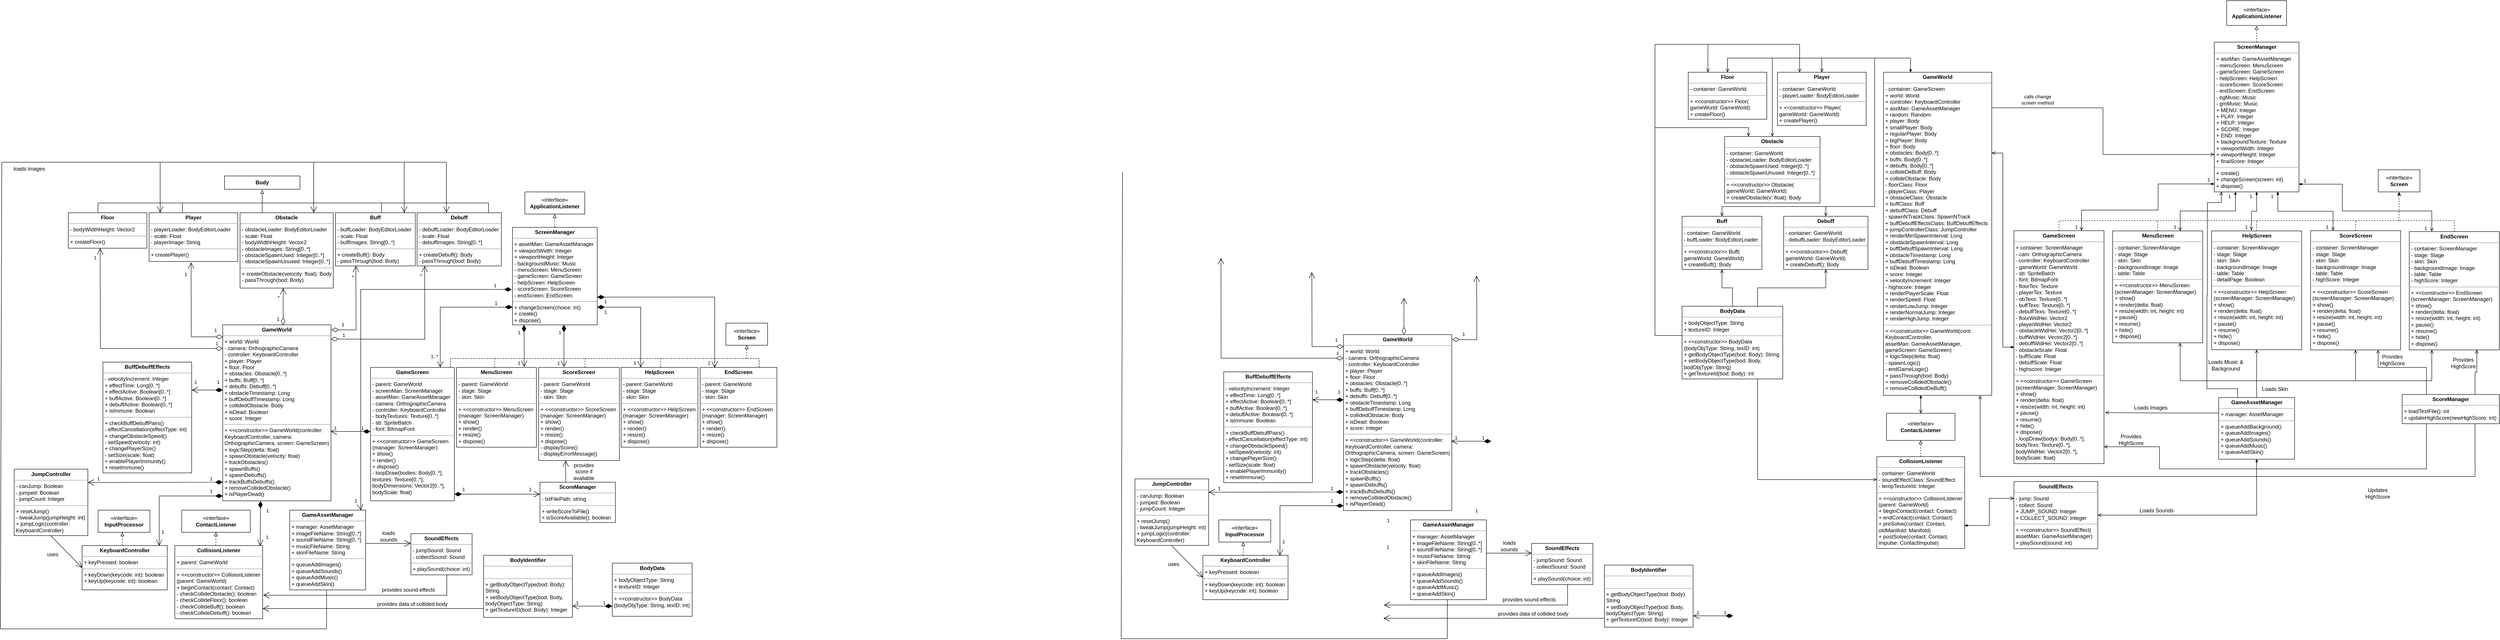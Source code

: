 <mxfile version="24.2.1" type="device">
  <diagram name="Page-1" id="c4acf3e9-155e-7222-9cf6-157b1a14988f">
    <mxGraphModel dx="5483" dy="460" grid="0" gridSize="10" guides="1" tooltips="1" connect="1" arrows="1" fold="1" page="1" pageScale="1" pageWidth="850" pageHeight="1100" background="none" math="0" shadow="0">
      <root>
        <mxCell id="0" />
        <mxCell id="1" parent="0" />
        <mxCell id="MPn2nVfHNYkaycqXjNCP-135" value="" style="group" parent="1" vertex="1" connectable="0">
          <mxGeometry x="-2015" y="1517" width="880" height="111" as="geometry" />
        </mxCell>
        <mxCell id="yGegPvJX9vgVZbPvgV8C-70" value="Body" style="html=1;whiteSpace=wrap;fontStyle=1" parent="MPn2nVfHNYkaycqXjNCP-135" vertex="1">
          <mxGeometry x="285" width="170" height="30" as="geometry" />
        </mxCell>
        <mxCell id="yGegPvJX9vgVZbPvgV8C-80" value="" style="shape=partialRectangle;whiteSpace=wrap;html=1;bottom=1;right=1;left=1;top=0;fillColor=none;routingCenterX=-0.5;rotation=-180;" parent="MPn2nVfHNYkaycqXjNCP-135" vertex="1">
          <mxGeometry x="190" y="61" width="690" height="40" as="geometry" />
        </mxCell>
        <mxCell id="MPn2nVfHNYkaycqXjNCP-5" value="" style="endArrow=none;html=1;rounded=0;" parent="MPn2nVfHNYkaycqXjNCP-135" edge="1">
          <mxGeometry width="50" height="50" relative="1" as="geometry">
            <mxPoint x="639" y="111" as="sourcePoint" />
            <mxPoint x="639" y="61" as="targetPoint" />
          </mxGeometry>
        </mxCell>
        <mxCell id="yGegPvJX9vgVZbPvgV8C-82" value="" style="endArrow=block;html=1;rounded=0;endFill=0;" parent="MPn2nVfHNYkaycqXjNCP-135" edge="1">
          <mxGeometry width="50" height="50" relative="1" as="geometry">
            <mxPoint x="369.997" y="61.21" as="sourcePoint" />
            <mxPoint x="369.997" y="31.21" as="targetPoint" />
          </mxGeometry>
        </mxCell>
        <mxCell id="MPn2nVfHNYkaycqXjNCP-3" value="" style="endArrow=none;html=1;rounded=0;" parent="MPn2nVfHNYkaycqXjNCP-135" edge="1">
          <mxGeometry width="50" height="50" relative="1" as="geometry">
            <mxPoint y="111" as="sourcePoint" />
            <mxPoint y="61" as="targetPoint" />
          </mxGeometry>
        </mxCell>
        <mxCell id="MPn2nVfHNYkaycqXjNCP-4" value="" style="endArrow=none;html=1;rounded=0;" parent="MPn2nVfHNYkaycqXjNCP-135" edge="1">
          <mxGeometry width="50" height="50" relative="1" as="geometry">
            <mxPoint x="370" y="111" as="sourcePoint" />
            <mxPoint x="370" y="61" as="targetPoint" />
          </mxGeometry>
        </mxCell>
        <mxCell id="MPn2nVfHNYkaycqXjNCP-9" value="" style="endArrow=none;html=1;rounded=0;entryX=1;entryY=1;entryDx=0;entryDy=0;" parent="MPn2nVfHNYkaycqXjNCP-135" target="yGegPvJX9vgVZbPvgV8C-80" edge="1">
          <mxGeometry width="50" height="50" relative="1" as="geometry">
            <mxPoint y="61" as="sourcePoint" />
            <mxPoint x="177" y="61" as="targetPoint" />
          </mxGeometry>
        </mxCell>
        <mxCell id="MPn2nVfHNYkaycqXjNCP-23" value="&lt;p style=&quot;margin:0px;margin-top:4px;text-align:center;&quot;&gt;&lt;b&gt;GameWorld&lt;/b&gt;&lt;/p&gt;&lt;hr size=&quot;1&quot;&gt;&lt;p style=&quot;margin:0px;margin-left:4px;&quot;&gt;+ world: World&lt;/p&gt;&lt;p style=&quot;margin:0px;margin-left:4px;&quot;&gt;- camera: OrthographicCamera&lt;/p&gt;&lt;p style=&quot;margin:0px;margin-left:4px;&quot;&gt;- controller: KeyboardController&lt;/p&gt;&lt;p style=&quot;margin:0px;margin-left:4px;&quot;&gt;+ player: Player&lt;/p&gt;&lt;p style=&quot;margin:0px;margin-left:4px;&quot;&gt;+ floor: Floor&lt;/p&gt;&lt;p style=&quot;margin:0px;margin-left:4px;&quot;&gt;+ obstacles: Obstacle[0..*]&lt;/p&gt;&lt;p style=&quot;margin:0px;margin-left:4px;&quot;&gt;+ buffs: Buff[0..*]&lt;/p&gt;&lt;p style=&quot;margin:0px;margin-left:4px;&quot;&gt;+ debuffs: Debuff[0..*]&lt;/p&gt;&lt;p style=&quot;margin:0px;margin-left:4px;&quot;&gt;+ obstacleTimestamp: Long&lt;/p&gt;&lt;p style=&quot;margin:0px;margin-left:4px;&quot;&gt;+ buffDebuffTimestamp: Long&lt;/p&gt;&lt;p style=&quot;margin:0px;margin-left:4px;&quot;&gt;+ collidedObstacle: Body&lt;/p&gt;&lt;p style=&quot;margin:0px;margin-left:4px;&quot;&gt;+ isDead: Boolean&lt;/p&gt;&lt;p style=&quot;margin:0px;margin-left:4px;&quot;&gt;+ score: Integer&lt;/p&gt;&lt;hr size=&quot;1&quot;&gt;&lt;p style=&quot;margin:0px;margin-left:4px;&quot;&gt;+ &amp;lt;&amp;lt;constructor&amp;gt;&amp;gt; GameWorld(controller:&amp;nbsp;&lt;/p&gt;&lt;p style=&quot;margin:0px;margin-left:4px;&quot;&gt;KeyboardController, camera:&lt;/p&gt;&lt;p style=&quot;margin:0px;margin-left:4px;&quot;&gt;OrthographicCamera,&amp;nbsp;&lt;span style=&quot;background-color: initial;&quot;&gt;screen: GameScreen)&lt;/span&gt;&lt;/p&gt;&lt;p style=&quot;margin:0px;margin-left:4px;&quot;&gt;+ logicStep(delta: float)&lt;/p&gt;&lt;p style=&quot;margin:0px;margin-left:4px;&quot;&gt;+ spawnObstacle(velocity: float)&lt;br&gt;&lt;/p&gt;&lt;p style=&quot;margin:0px;margin-left:4px;&quot;&gt;+ trackObstacles()&lt;/p&gt;&lt;p style=&quot;margin:0px;margin-left:4px;&quot;&gt;+ spawnBuffs()&lt;/p&gt;&lt;p style=&quot;margin:0px;margin-left:4px;&quot;&gt;+ spawnDebuffs()&lt;/p&gt;&lt;p style=&quot;margin:0px;margin-left:4px;&quot;&gt;+ trackBuffsDebuffs()&lt;/p&gt;&lt;p style=&quot;margin:0px;margin-left:4px;&quot;&gt;+ removeCollidedObstacle()&lt;/p&gt;&lt;p style=&quot;margin:0px;margin-left:4px;&quot;&gt;+ isPlayerDead()&lt;/p&gt;" style="verticalAlign=top;align=left;overflow=fill;fontSize=12;fontFamily=Helvetica;html=1;rounded=0;shadow=0;comic=0;labelBackgroundColor=none;strokeWidth=1" parent="1" vertex="1">
          <mxGeometry x="-1734" y="1853" width="244" height="397" as="geometry" />
        </mxCell>
        <mxCell id="MPn2nVfHNYkaycqXjNCP-28" value="" style="endArrow=open;html=1;endSize=12;startArrow=diamondThin;startSize=14;startFill=0;edgeStyle=orthogonalEdgeStyle;rounded=0;" parent="1" edge="1">
          <mxGeometry x="0.007" relative="1" as="geometry">
            <mxPoint x="-1597.82" y="1853" as="sourcePoint" />
            <mxPoint x="-1597.82" y="1770" as="targetPoint" />
            <mxPoint as="offset" />
          </mxGeometry>
        </mxCell>
        <mxCell id="MPn2nVfHNYkaycqXjNCP-29" value="*" style="edgeLabel;resizable=0;html=1;align=left;verticalAlign=top;" parent="MPn2nVfHNYkaycqXjNCP-28" connectable="0" vertex="1">
          <mxGeometry x="-1" relative="1" as="geometry">
            <mxPoint x="-14" y="-75" as="offset" />
          </mxGeometry>
        </mxCell>
        <mxCell id="MPn2nVfHNYkaycqXjNCP-30" value="1" style="edgeLabel;resizable=0;html=1;align=right;verticalAlign=top;" parent="MPn2nVfHNYkaycqXjNCP-28" connectable="0" vertex="1">
          <mxGeometry x="1" relative="1" as="geometry">
            <mxPoint x="-8" y="57" as="offset" />
          </mxGeometry>
        </mxCell>
        <mxCell id="MPn2nVfHNYkaycqXjNCP-37" value="&lt;p style=&quot;margin:0px;margin-top:4px;text-align:center;&quot;&gt;&lt;b&gt;BuffDebuffEffects&lt;/b&gt;&lt;/p&gt;&lt;hr size=&quot;1&quot;&gt;&lt;p style=&quot;margin:0px;margin-left:4px;&quot;&gt;- velocityIncrement: Integer&lt;br&gt;&lt;/p&gt;&lt;p style=&quot;margin:0px;margin-left:4px;&quot;&gt;+ effectTime: Long[0..*]&lt;/p&gt;&lt;p style=&quot;margin:0px;margin-left:4px;&quot;&gt;+ effectActive: Boolean[0..*]&lt;/p&gt;&lt;p style=&quot;margin:0px;margin-left:4px;&quot;&gt;+ buffActive: Boolean[0..*]&lt;/p&gt;&lt;p style=&quot;margin:0px;margin-left:4px;&quot;&gt;+ debuffActive: Boolean[0..*]&lt;/p&gt;&lt;p style=&quot;margin:0px;margin-left:4px;&quot;&gt;+ isImmune: Boolean&lt;/p&gt;&lt;hr size=&quot;1&quot;&gt;&lt;p style=&quot;margin:0px;margin-left:4px;&quot;&gt;+ checkBuffDebuffPairs()&lt;/p&gt;&lt;p style=&quot;margin:0px;margin-left:4px;&quot;&gt;- effectCancellation(effectType: int)&lt;br&gt;&lt;/p&gt;&lt;p style=&quot;margin:0px;margin-left:4px;&quot;&gt;+ changeObstacleSpeed()&lt;/p&gt;&lt;p style=&quot;margin:0px;margin-left:4px;&quot;&gt;- setSpeed(velocity: int)&lt;/p&gt;&lt;p style=&quot;margin:0px;margin-left:4px;&quot;&gt;+ changePlayerSize()&lt;/p&gt;&lt;p style=&quot;margin:0px;margin-left:4px;&quot;&gt;- setSize(scale: float)&lt;/p&gt;&lt;p style=&quot;margin:0px;margin-left:4px;&quot;&gt;+ enablePlayerImmunity()&lt;/p&gt;&lt;p style=&quot;margin:0px;margin-left:4px;&quot;&gt;+ resetImmune()&lt;/p&gt;" style="verticalAlign=top;align=left;overflow=fill;fontSize=12;fontFamily=Helvetica;html=1;rounded=0;shadow=0;comic=0;labelBackgroundColor=none;strokeWidth=1" parent="1" vertex="1">
          <mxGeometry x="-2004" y="1937" width="200" height="250" as="geometry" />
        </mxCell>
        <mxCell id="MPn2nVfHNYkaycqXjNCP-50" value="" style="group" parent="1" vertex="1" connectable="0">
          <mxGeometry x="-1804" y="1969.003" width="70" height="30.997" as="geometry" />
        </mxCell>
        <mxCell id="MPn2nVfHNYkaycqXjNCP-39" value="" style="endArrow=open;html=1;endSize=12;startArrow=diamondThin;startSize=14;startFill=1;edgeStyle=orthogonalEdgeStyle;align=left;verticalAlign=bottom;rounded=0;" parent="MPn2nVfHNYkaycqXjNCP-50" edge="1">
          <mxGeometry x="-1" y="3" relative="1" as="geometry">
            <mxPoint x="70" y="30.997" as="sourcePoint" />
            <mxPoint y="30.997" as="targetPoint" />
            <Array as="points">
              <mxPoint x="66" y="30.997" />
              <mxPoint x="66" y="30.997" />
            </Array>
            <mxPoint as="offset" />
          </mxGeometry>
        </mxCell>
        <mxCell id="MPn2nVfHNYkaycqXjNCP-41" value="1" style="edgeLabel;resizable=0;html=1;align=left;verticalAlign=top;" parent="MPn2nVfHNYkaycqXjNCP-50" connectable="0" vertex="1">
          <mxGeometry x="4.0" as="geometry" />
        </mxCell>
        <mxCell id="MPn2nVfHNYkaycqXjNCP-47" value="1" style="edgeLabel;resizable=0;html=1;align=left;verticalAlign=top;" parent="MPn2nVfHNYkaycqXjNCP-50" connectable="0" vertex="1">
          <mxGeometry x="55.0" as="geometry" />
        </mxCell>
        <mxCell id="MPn2nVfHNYkaycqXjNCP-62" value="" style="endArrow=none;html=1;rounded=0;dashed=1;" parent="1" edge="1">
          <mxGeometry width="50" height="50" relative="1" as="geometry">
            <mxPoint x="-1121" y="1979" as="sourcePoint" />
            <mxPoint x="-1121" y="1929" as="targetPoint" />
          </mxGeometry>
        </mxCell>
        <mxCell id="MPn2nVfHNYkaycqXjNCP-63" value="" style="endArrow=none;html=1;rounded=0;dashed=1;" parent="1" edge="1">
          <mxGeometry width="50" height="50" relative="1" as="geometry">
            <mxPoint x="-747" y="1979" as="sourcePoint" />
            <mxPoint x="-747" y="1929" as="targetPoint" />
          </mxGeometry>
        </mxCell>
        <mxCell id="MPn2nVfHNYkaycqXjNCP-79" value="" style="group" parent="1" vertex="1" connectable="0">
          <mxGeometry x="-1491" y="2073" width="90" height="20.5" as="geometry" />
        </mxCell>
        <mxCell id="MPn2nVfHNYkaycqXjNCP-52" value="" style="endArrow=open;html=1;endSize=12;startArrow=diamondThin;startSize=14;startFill=1;edgeStyle=orthogonalEdgeStyle;align=left;verticalAlign=bottom;rounded=0;" parent="MPn2nVfHNYkaycqXjNCP-79" edge="1">
          <mxGeometry x="-1" y="3" relative="1" as="geometry">
            <mxPoint x="90" y="20.5" as="sourcePoint" />
            <mxPoint y="20.5" as="targetPoint" />
            <Array as="points">
              <mxPoint x="84.857" y="20.5" />
              <mxPoint x="84.857" y="20.5" />
            </Array>
            <mxPoint as="offset" />
          </mxGeometry>
        </mxCell>
        <mxCell id="MPn2nVfHNYkaycqXjNCP-53" value="1" style="edgeLabel;resizable=0;html=1;align=left;verticalAlign=top;" parent="MPn2nVfHNYkaycqXjNCP-79" connectable="0" vertex="1">
          <mxGeometry x="5.53" as="geometry" />
        </mxCell>
        <mxCell id="MPn2nVfHNYkaycqXjNCP-54" value="1" style="edgeLabel;resizable=0;html=1;align=left;verticalAlign=top;" parent="MPn2nVfHNYkaycqXjNCP-79" connectable="0" vertex="1">
          <mxGeometry x="66.999" as="geometry" />
        </mxCell>
        <mxCell id="yGegPvJX9vgVZbPvgV8C-61" value="&lt;p style=&quot;margin:0px;margin-top:4px;text-align:center;&quot;&gt;&lt;b&gt;Debuff&lt;/b&gt;&lt;/p&gt;&lt;hr size=&quot;1&quot;&gt;&lt;p style=&quot;margin:0px;margin-left:4px;&quot;&gt;- debuffLoader: BodyEditorLoader&lt;br&gt;&lt;/p&gt;&lt;p style=&quot;margin:0px;margin-left:4px;&quot;&gt;- scale: Float&lt;br&gt;&lt;/p&gt;&lt;p style=&quot;margin:0px;margin-left:4px;&quot;&gt;- debuffImages: String[0..*]&lt;/p&gt;&lt;hr size=&quot;1&quot;&gt;&lt;p style=&quot;margin:0px;margin-left:4px;&quot;&gt;+ createDebuff(): Body&lt;/p&gt;&lt;p style=&quot;margin:0px;margin-left:4px;&quot;&gt;- passThrough(bod: Body)&lt;br&gt;&lt;/p&gt;" style="verticalAlign=top;align=left;overflow=fill;fontSize=12;fontFamily=Helvetica;html=1;rounded=0;shadow=0;comic=0;labelBackgroundColor=none;strokeWidth=1" parent="1" vertex="1">
          <mxGeometry x="-1296" y="1600" width="190" height="120" as="geometry" />
        </mxCell>
        <mxCell id="yGegPvJX9vgVZbPvgV8C-156" style="edgeStyle=orthogonalEdgeStyle;rounded=0;orthogonalLoop=1;jettySize=auto;html=1;exitX=0.5;exitY=1;exitDx=0;exitDy=0;" parent="1" source="yGegPvJX9vgVZbPvgV8C-58" target="yGegPvJX9vgVZbPvgV8C-58" edge="1">
          <mxGeometry relative="1" as="geometry" />
        </mxCell>
        <mxCell id="yGegPvJX9vgVZbPvgV8C-59" value="&lt;p style=&quot;margin:0px;margin-top:4px;text-align:center;&quot;&gt;&lt;b&gt;Buff&lt;/b&gt;&lt;/p&gt;&lt;hr size=&quot;1&quot;&gt;&lt;p style=&quot;margin:0px;margin-left:4px;&quot;&gt;- buffLoader: BodyEditorLoader&lt;br&gt;&lt;/p&gt;&lt;p style=&quot;margin:0px;margin-left:4px;&quot;&gt;- scale: Float&lt;/p&gt;&lt;p style=&quot;margin:0px;margin-left:4px;&quot;&gt;&lt;span style=&quot;background-color: initial;&quot;&gt;- buffImages: String[0..*]&lt;/span&gt;&lt;/p&gt;&lt;hr size=&quot;1&quot;&gt;&lt;p style=&quot;margin:0px;margin-left:4px;&quot;&gt;+ createBuff(): Body&lt;/p&gt;&lt;p style=&quot;margin:0px;margin-left:4px;&quot;&gt;- passThrough(bod: Body)&lt;/p&gt;" style="verticalAlign=top;align=left;overflow=fill;fontSize=12;fontFamily=Helvetica;html=1;rounded=0;shadow=0;comic=0;labelBackgroundColor=none;strokeWidth=1" parent="1" vertex="1">
          <mxGeometry x="-1480" y="1600" width="180" height="120" as="geometry" />
        </mxCell>
        <mxCell id="yGegPvJX9vgVZbPvgV8C-56" value="&lt;p style=&quot;margin:0px;margin-top:4px;text-align:center;&quot;&gt;&lt;b&gt;Player&lt;/b&gt;&lt;/p&gt;&lt;hr size=&quot;1&quot;&gt;&lt;p style=&quot;margin:0px;margin-left:4px;&quot;&gt;- playerLoader: BodyEditorLoader&lt;br&gt;&lt;/p&gt;&lt;p style=&quot;margin:0px;margin-left:4px;&quot;&gt;- scale: Float&lt;br&gt;&lt;/p&gt;&lt;p style=&quot;margin:0px;margin-left:4px;&quot;&gt;- playerImage: String&lt;/p&gt;&lt;hr size=&quot;1&quot;&gt;&lt;p style=&quot;margin:0px;margin-left:4px;&quot;&gt;+ createPlayer()&lt;/p&gt;" style="verticalAlign=top;align=left;overflow=fill;fontSize=12;fontFamily=Helvetica;html=1;rounded=0;shadow=0;comic=0;labelBackgroundColor=none;strokeWidth=1" parent="1" vertex="1">
          <mxGeometry x="-1900" y="1600" width="200" height="110" as="geometry" />
        </mxCell>
        <mxCell id="yGegPvJX9vgVZbPvgV8C-52" value="&lt;p style=&quot;margin:0px;margin-top:4px;text-align:center;&quot;&gt;&lt;b&gt;Floor&lt;/b&gt;&lt;/p&gt;&lt;hr size=&quot;1&quot;&gt;&lt;p style=&quot;margin: 0px 0px 0px 4px;&quot;&gt;- bodyWidthHeight: Vector2&lt;/p&gt;&lt;hr size=&quot;1&quot;&gt;&lt;p style=&quot;margin:0px;margin-left:4px;&quot;&gt;+ createFloor()&lt;/p&gt;" style="verticalAlign=top;align=left;overflow=fill;fontSize=12;fontFamily=Helvetica;html=1;rounded=0;shadow=0;comic=0;labelBackgroundColor=none;strokeWidth=1" parent="1" vertex="1">
          <mxGeometry x="-2082" y="1600" width="177" height="80" as="geometry" />
        </mxCell>
        <mxCell id="yGegPvJX9vgVZbPvgV8C-58" value="&lt;p style=&quot;margin:0px;margin-top:4px;text-align:center;&quot;&gt;&lt;b&gt;Obstacle&lt;/b&gt;&lt;/p&gt;&lt;hr size=&quot;1&quot;&gt;&lt;p style=&quot;margin:0px;margin-left:4px;&quot;&gt;- obstacleLoader: BodyEditorLoader&lt;br&gt;&lt;/p&gt;&lt;p style=&quot;margin:0px;margin-left:4px;&quot;&gt;- scale: Float&lt;br&gt;&lt;/p&gt;&lt;p style=&quot;margin:0px;margin-left:4px;&quot;&gt;- bodyWidthHeight: Vector2&lt;/p&gt;&lt;p style=&quot;margin:0px;margin-left:4px;&quot;&gt;- obstacleImages: String[0..*]&lt;/p&gt;&lt;p style=&quot;margin: 0px 0px 0px 4px;&quot;&gt;- obstacleSpawnUsed: Integer[0..*]&lt;/p&gt;&lt;p style=&quot;margin: 0px 0px 0px 4px;&quot;&gt;- obstacleSpawnUnused: Integer[0..*]&lt;/p&gt;&lt;hr size=&quot;1&quot;&gt;&lt;p style=&quot;margin:0px;margin-left:4px;&quot;&gt;+ createObstacle(velocity: float): Body&lt;/p&gt;&lt;p style=&quot;margin:0px;margin-left:4px;&quot;&gt;- passThrough(bod: Body)&lt;br&gt;&lt;/p&gt;&lt;p style=&quot;margin:0px;margin-left:4px;&quot;&gt;&lt;br&gt;&lt;/p&gt;" style="verticalAlign=top;align=left;overflow=fill;fontSize=12;fontFamily=Helvetica;html=1;rounded=0;shadow=0;comic=0;labelBackgroundColor=none;strokeWidth=1" parent="1" vertex="1">
          <mxGeometry x="-1695" y="1600" width="210" height="170" as="geometry" />
        </mxCell>
        <mxCell id="MPn2nVfHNYkaycqXjNCP-20" value="" style="endArrow=open;html=1;endSize=12;startArrow=diamondThin;startSize=14;startFill=0;edgeStyle=orthogonalEdgeStyle;rounded=0;exitX=0;exitY=0.134;exitDx=0;exitDy=0;exitPerimeter=0;" parent="1" source="MPn2nVfHNYkaycqXjNCP-23" edge="1">
          <mxGeometry x="0.007" relative="1" as="geometry">
            <mxPoint x="-2010.26" y="1763" as="sourcePoint" />
            <mxPoint x="-2010.26" y="1680" as="targetPoint" />
            <mxPoint as="offset" />
          </mxGeometry>
        </mxCell>
        <mxCell id="MPn2nVfHNYkaycqXjNCP-21" value="1" style="edgeLabel;resizable=0;html=1;align=left;verticalAlign=top;" parent="MPn2nVfHNYkaycqXjNCP-20" connectable="0" vertex="1">
          <mxGeometry x="-1" relative="1" as="geometry">
            <mxPoint x="-18" y="-24" as="offset" />
          </mxGeometry>
        </mxCell>
        <mxCell id="MPn2nVfHNYkaycqXjNCP-22" value="1" style="edgeLabel;resizable=0;html=1;align=right;verticalAlign=top;" parent="MPn2nVfHNYkaycqXjNCP-20" connectable="0" vertex="1">
          <mxGeometry x="1" relative="1" as="geometry">
            <mxPoint x="-7" y="8" as="offset" />
          </mxGeometry>
        </mxCell>
        <mxCell id="MPn2nVfHNYkaycqXjNCP-25" value="" style="endArrow=open;html=1;endSize=12;startArrow=diamondThin;startSize=14;startFill=0;edgeStyle=orthogonalEdgeStyle;rounded=0;exitX=0.002;exitY=0.068;exitDx=0;exitDy=0;exitPerimeter=0;" parent="1" source="MPn2nVfHNYkaycqXjNCP-23" edge="1">
          <mxGeometry x="0.007" relative="1" as="geometry">
            <mxPoint x="-1805.4" y="1795" as="sourcePoint" />
            <mxPoint x="-1805.4" y="1712" as="targetPoint" />
            <mxPoint as="offset" />
          </mxGeometry>
        </mxCell>
        <mxCell id="MPn2nVfHNYkaycqXjNCP-26" value="1" style="edgeLabel;resizable=0;html=1;align=left;verticalAlign=top;" parent="MPn2nVfHNYkaycqXjNCP-25" connectable="0" vertex="1">
          <mxGeometry x="-1" relative="1" as="geometry">
            <mxPoint x="-21" y="-28" as="offset" />
          </mxGeometry>
        </mxCell>
        <mxCell id="MPn2nVfHNYkaycqXjNCP-27" value="1" style="edgeLabel;resizable=0;html=1;align=right;verticalAlign=top;" parent="MPn2nVfHNYkaycqXjNCP-25" connectable="0" vertex="1">
          <mxGeometry x="1" relative="1" as="geometry">
            <mxPoint x="-8" y="14" as="offset" />
          </mxGeometry>
        </mxCell>
        <mxCell id="MPn2nVfHNYkaycqXjNCP-31" value="" style="endArrow=open;html=1;endSize=12;startArrow=diamondThin;startSize=14;startFill=0;edgeStyle=orthogonalEdgeStyle;rounded=0;" parent="1" edge="1">
          <mxGeometry x="0.007" relative="1" as="geometry">
            <mxPoint x="-1489" y="1864" as="sourcePoint" />
            <mxPoint x="-1434.0" y="1720" as="targetPoint" />
            <mxPoint as="offset" />
          </mxGeometry>
        </mxCell>
        <mxCell id="MPn2nVfHNYkaycqXjNCP-32" value="*" style="edgeLabel;resizable=0;html=1;align=left;verticalAlign=top;" parent="MPn2nVfHNYkaycqXjNCP-31" connectable="0" vertex="1">
          <mxGeometry x="-1" relative="1" as="geometry">
            <mxPoint x="44" y="-132" as="offset" />
          </mxGeometry>
        </mxCell>
        <mxCell id="MPn2nVfHNYkaycqXjNCP-33" value="1" style="edgeLabel;resizable=0;html=1;align=right;verticalAlign=top;" parent="MPn2nVfHNYkaycqXjNCP-31" connectable="0" vertex="1">
          <mxGeometry x="1" relative="1" as="geometry">
            <mxPoint x="-26" y="119" as="offset" />
          </mxGeometry>
        </mxCell>
        <mxCell id="MPn2nVfHNYkaycqXjNCP-34" value="" style="endArrow=open;html=1;endSize=12;startArrow=diamondThin;startSize=14;startFill=0;edgeStyle=orthogonalEdgeStyle;rounded=0;" parent="1" edge="1">
          <mxGeometry x="0.007" relative="1" as="geometry">
            <mxPoint x="-1490" y="1885" as="sourcePoint" />
            <mxPoint x="-1279.0" y="1720" as="targetPoint" />
            <mxPoint as="offset" />
          </mxGeometry>
        </mxCell>
        <mxCell id="MPn2nVfHNYkaycqXjNCP-35" value="*" style="edgeLabel;resizable=0;html=1;align=left;verticalAlign=top;" parent="MPn2nVfHNYkaycqXjNCP-34" connectable="0" vertex="1">
          <mxGeometry x="-1" relative="1" as="geometry">
            <mxPoint x="199" y="-156" as="offset" />
          </mxGeometry>
        </mxCell>
        <mxCell id="MPn2nVfHNYkaycqXjNCP-36" value="1" style="edgeLabel;resizable=0;html=1;align=right;verticalAlign=top;" parent="MPn2nVfHNYkaycqXjNCP-34" connectable="0" vertex="1">
          <mxGeometry x="1" relative="1" as="geometry">
            <mxPoint x="-179" y="143" as="offset" />
          </mxGeometry>
        </mxCell>
        <mxCell id="MPn2nVfHNYkaycqXjNCP-48" value="" style="group" parent="1" vertex="1" connectable="0">
          <mxGeometry x="-1081" y="1553" width="191" height="300" as="geometry" />
        </mxCell>
        <mxCell id="MPn2nVfHNYkaycqXjNCP-43" value="&lt;p style=&quot;margin:0px;margin-top:4px;text-align:center;&quot;&gt;&lt;b&gt;ScreenManager&lt;/b&gt;&lt;/p&gt;&lt;hr size=&quot;1&quot;&gt;&lt;p style=&quot;margin:0px;margin-left:4px;&quot;&gt;+ assetMan: GameAssetManager&lt;/p&gt;&lt;p style=&quot;margin: 0px 0px 0px 4px;&quot;&gt;+ viewportWidth: Integer&lt;/p&gt;&lt;p style=&quot;margin: 0px 0px 0px 4px;&quot;&gt;+ viewportHeight: Integer&lt;/p&gt;&lt;p style=&quot;margin: 0px 0px 0px 4px;&quot;&gt;- backgroundMusic: Music&lt;br&gt;&lt;/p&gt;&lt;p style=&quot;margin:0px;margin-left:4px;&quot;&gt;- menuScreen: MenuScreen&lt;/p&gt;&lt;p style=&quot;margin:0px;margin-left:4px;&quot;&gt;- gameScreen: GameScreen&lt;/p&gt;&lt;p style=&quot;margin:0px;margin-left:4px;&quot;&gt;- helpScreen: HelpScreen&lt;/p&gt;&lt;p style=&quot;margin:0px;margin-left:4px;&quot;&gt;- scoreScreen: ScoreScreen&lt;/p&gt;&lt;p style=&quot;margin:0px;margin-left:4px;&quot;&gt;- endScreen: EndScreen&lt;/p&gt;&lt;hr size=&quot;1&quot;&gt;&lt;p style=&quot;margin:0px;margin-left:4px;&quot;&gt;+ changeScreen(choice: int)&lt;/p&gt;&lt;p style=&quot;margin:0px;margin-left:4px;&quot;&gt;+ create()&lt;/p&gt;&lt;p style=&quot;margin:0px;margin-left:4px;&quot;&gt;+ dispose()&lt;/p&gt;" style="verticalAlign=top;align=left;overflow=fill;fontSize=12;fontFamily=Helvetica;html=1;rounded=0;shadow=0;comic=0;labelBackgroundColor=none;strokeWidth=1" parent="MPn2nVfHNYkaycqXjNCP-48" vertex="1">
          <mxGeometry y="80" width="191" height="220" as="geometry" />
        </mxCell>
        <mxCell id="MPn2nVfHNYkaycqXjNCP-45" value="«interface»&lt;br&gt;&lt;b&gt;ApplicationListener&lt;/b&gt;" style="html=1;whiteSpace=wrap;" parent="MPn2nVfHNYkaycqXjNCP-48" vertex="1">
          <mxGeometry x="28" width="135" height="50" as="geometry" />
        </mxCell>
        <mxCell id="MPn2nVfHNYkaycqXjNCP-46" value="" style="endArrow=block;html=1;rounded=0;endFill=0;dashed=1;" parent="MPn2nVfHNYkaycqXjNCP-48" edge="1">
          <mxGeometry width="50" height="50" relative="1" as="geometry">
            <mxPoint x="95.23" y="80" as="sourcePoint" />
            <mxPoint x="95.23" y="50" as="targetPoint" />
          </mxGeometry>
        </mxCell>
        <mxCell id="MPn2nVfHNYkaycqXjNCP-69" value="&lt;p style=&quot;margin:0px;margin-top:4px;text-align:center;&quot;&gt;&lt;b&gt;GameScreen&lt;/b&gt;&lt;/p&gt;&lt;hr size=&quot;1&quot;&gt;&lt;p style=&quot;margin:0px;margin-left:4px;&quot;&gt;&lt;span style=&quot;background-color: initial;&quot;&gt;- parent: GameWorld&lt;/span&gt;&lt;br&gt;&lt;/p&gt;&lt;p style=&quot;margin:0px;margin-left:4px;&quot;&gt;- screenMan: ScreenManager&lt;br&gt;&lt;/p&gt;&lt;p style=&quot;margin:0px;margin-left:4px;&quot;&gt;- assetMan: GameAssetManager&lt;/p&gt;&lt;p style=&quot;margin:0px;margin-left:4px;&quot;&gt;- camera: OrthographicCamera&lt;/p&gt;&lt;p style=&quot;margin:0px;margin-left:4px;&quot;&gt;- controller: KeyboardController&lt;/p&gt;&lt;p style=&quot;margin:0px;margin-left:4px;&quot;&gt;- bodyTextures: Texture[0..*]&lt;/p&gt;&lt;p style=&quot;margin:0px;margin-left:4px;&quot;&gt;- sb: SpriteBatch&lt;br&gt;&lt;/p&gt;&lt;p style=&quot;margin:0px;margin-left:4px;&quot;&gt;- font: BitmapFont&lt;/p&gt;&lt;hr size=&quot;1&quot;&gt;&lt;p style=&quot;margin:0px;margin-left:4px;&quot;&gt;+ &amp;lt;&amp;lt;constructor&amp;gt;&amp;gt; GameScreen&lt;/p&gt;&lt;p style=&quot;margin:0px;margin-left:4px;&quot;&gt;(manager:&amp;nbsp;&lt;span style=&quot;background-color: initial;&quot;&gt;ScreenManager)&lt;/span&gt;&lt;/p&gt;&lt;p style=&quot;margin:0px;margin-left:4px;&quot;&gt;+ show()&lt;/p&gt;&lt;p style=&quot;margin:0px;margin-left:4px;&quot;&gt;+ render()&lt;/p&gt;&lt;p style=&quot;margin:0px;margin-left:4px;&quot;&gt;+ dispose()&lt;/p&gt;&lt;p style=&quot;margin:0px;margin-left:4px;&quot;&gt;- loopDraw(bodies: Body[0..*],&amp;nbsp;&lt;/p&gt;&lt;p style=&quot;margin:0px;margin-left:4px;&quot;&gt;textures:&amp;nbsp;&lt;span style=&quot;background-color: initial;&quot;&gt;Texture[0..*],&amp;nbsp;&lt;/span&gt;&lt;/p&gt;&lt;p style=&quot;margin:0px;margin-left:4px;&quot;&gt;&lt;span style=&quot;background-color: initial;&quot;&gt;bodyDimensions: Vector2[0..*],&lt;/span&gt;&lt;/p&gt;&lt;p style=&quot;margin:0px;margin-left:4px;&quot;&gt;bodyScale: float)&lt;/p&gt;" style="verticalAlign=top;align=left;overflow=fill;fontSize=12;fontFamily=Helvetica;html=1;rounded=0;shadow=0;comic=0;labelBackgroundColor=none;strokeWidth=1" parent="1" vertex="1">
          <mxGeometry x="-1401" y="1949" width="189" height="301" as="geometry" />
        </mxCell>
        <mxCell id="MPn2nVfHNYkaycqXjNCP-70" value="&lt;p style=&quot;margin:0px;margin-top:4px;text-align:center;&quot;&gt;&lt;b&gt;MenuScreen&lt;/b&gt;&lt;/p&gt;&lt;hr size=&quot;1&quot;&gt;&lt;p style=&quot;margin: 0px 0px 0px 4px;&quot;&gt;- parent: GameWorld&lt;/p&gt;&lt;p style=&quot;margin: 0px 0px 0px 4px;&quot;&gt;- stage: Stage&lt;/p&gt;&lt;p style=&quot;margin: 0px 0px 0px 4px;&quot;&gt;- skin: Skin&lt;/p&gt;&lt;hr size=&quot;1&quot;&gt;&lt;p style=&quot;margin:0px;margin-left:4px;&quot;&gt;+ &amp;lt;&amp;lt;constructor&amp;gt;&amp;gt; MenuScreen&lt;/p&gt;&lt;p style=&quot;margin:0px;margin-left:4px;&quot;&gt;(manager:&amp;nbsp;&lt;span style=&quot;background-color: initial;&quot;&gt;ScreenManager)&lt;/span&gt;&lt;/p&gt;&lt;p style=&quot;margin:0px;margin-left:4px;&quot;&gt;+ show()&lt;/p&gt;&lt;p style=&quot;margin:0px;margin-left:4px;&quot;&gt;+ render()&lt;/p&gt;&lt;p style=&quot;margin:0px;margin-left:4px;&quot;&gt;+ resize()&lt;/p&gt;&lt;p style=&quot;margin:0px;margin-left:4px;&quot;&gt;+ dispose()&lt;/p&gt;" style="verticalAlign=top;align=left;overflow=fill;fontSize=12;fontFamily=Helvetica;html=1;rounded=0;shadow=0;comic=0;labelBackgroundColor=none;strokeWidth=1" parent="1" vertex="1">
          <mxGeometry x="-1207" y="1949" width="180" height="180" as="geometry" />
        </mxCell>
        <mxCell id="MPn2nVfHNYkaycqXjNCP-72" value="&lt;p style=&quot;margin:0px;margin-top:4px;text-align:center;&quot;&gt;&lt;b&gt;HelpScreen&lt;/b&gt;&lt;/p&gt;&lt;hr size=&quot;1&quot;&gt;&lt;p style=&quot;margin: 0px 0px 0px 4px;&quot;&gt;- parent: GameWorld&lt;/p&gt;&lt;p style=&quot;margin: 0px 0px 0px 4px;&quot;&gt;- stage: Stage&lt;/p&gt;&lt;p style=&quot;margin: 0px 0px 0px 4px;&quot;&gt;- skin: Skin&lt;/p&gt;&lt;hr size=&quot;1&quot;&gt;&lt;p style=&quot;margin:0px;margin-left:4px;&quot;&gt;+ &amp;lt;&amp;lt;constructor&amp;gt;&amp;gt; HelpScreen&lt;/p&gt;&lt;p style=&quot;margin:0px;margin-left:4px;&quot;&gt;(manager:&amp;nbsp;&lt;span style=&quot;background-color: initial;&quot;&gt;ScreenManager)&lt;/span&gt;&lt;/p&gt;&lt;p style=&quot;margin:0px;margin-left:4px;&quot;&gt;+ show()&lt;/p&gt;&lt;p style=&quot;margin:0px;margin-left:4px;&quot;&gt;+ render()&lt;/p&gt;&lt;p style=&quot;margin:0px;margin-left:4px;&quot;&gt;+ resize()&lt;/p&gt;&lt;p style=&quot;margin:0px;margin-left:4px;&quot;&gt;+ dispose()&lt;/p&gt;" style="verticalAlign=top;align=left;overflow=fill;fontSize=12;fontFamily=Helvetica;html=1;rounded=0;shadow=0;comic=0;labelBackgroundColor=none;strokeWidth=1" parent="1" vertex="1">
          <mxGeometry x="-836" y="1949" width="173" height="180" as="geometry" />
        </mxCell>
        <mxCell id="MPn2nVfHNYkaycqXjNCP-73" value="&lt;p style=&quot;margin:0px;margin-top:4px;text-align:center;&quot;&gt;&lt;b&gt;EndScreen&lt;/b&gt;&lt;/p&gt;&lt;hr size=&quot;1&quot;&gt;&lt;p style=&quot;margin: 0px 0px 0px 4px;&quot;&gt;- parent: GameWorld&lt;/p&gt;&lt;p style=&quot;margin: 0px 0px 0px 4px;&quot;&gt;- stage: Stage&lt;/p&gt;&lt;p style=&quot;margin: 0px 0px 0px 4px;&quot;&gt;- skin: Skin&lt;/p&gt;&lt;hr size=&quot;1&quot;&gt;&lt;p style=&quot;margin:0px;margin-left:4px;&quot;&gt;+ &amp;lt;&amp;lt;constructor&amp;gt;&amp;gt; EndScreen&lt;/p&gt;&lt;p style=&quot;margin:0px;margin-left:4px;&quot;&gt;(manager:&amp;nbsp;&lt;span style=&quot;background-color: initial;&quot;&gt;ScreenManager)&lt;/span&gt;&lt;/p&gt;&lt;p style=&quot;margin:0px;margin-left:4px;&quot;&gt;+ show()&lt;/p&gt;&lt;p style=&quot;margin:0px;margin-left:4px;&quot;&gt;+ render()&lt;/p&gt;&lt;p style=&quot;margin:0px;margin-left:4px;&quot;&gt;+ resize()&lt;/p&gt;&lt;p style=&quot;margin:0px;margin-left:4px;&quot;&gt;+ dispose()&lt;/p&gt;" style="verticalAlign=top;align=left;overflow=fill;fontSize=12;fontFamily=Helvetica;html=1;rounded=0;shadow=0;comic=0;labelBackgroundColor=none;strokeWidth=1" parent="1" vertex="1">
          <mxGeometry x="-658" y="1949" width="173" height="180" as="geometry" />
        </mxCell>
        <mxCell id="MPn2nVfHNYkaycqXjNCP-86" value="" style="endArrow=open;html=1;endSize=12;startArrow=diamondThin;startSize=14;startFill=1;edgeStyle=orthogonalEdgeStyle;align=left;verticalAlign=bottom;rounded=0;entryX=0.832;entryY=0;entryDx=0;entryDy=0;entryPerimeter=0;" parent="1" source="MPn2nVfHNYkaycqXjNCP-43" target="MPn2nVfHNYkaycqXjNCP-69" edge="1">
          <mxGeometry x="-1" y="3" relative="1" as="geometry">
            <mxPoint x="-1042" y="1813.5" as="sourcePoint" />
            <mxPoint x="-1227" y="1813.5" as="targetPoint" />
            <Array as="points">
              <mxPoint x="-1244" y="1813" />
            </Array>
            <mxPoint as="offset" />
          </mxGeometry>
        </mxCell>
        <mxCell id="MPn2nVfHNYkaycqXjNCP-87" value="1..*" style="edgeLabel;resizable=0;html=1;align=left;verticalAlign=top;" parent="1" connectable="0" vertex="1">
          <mxGeometry x="-1267.003" y="1911" as="geometry" />
        </mxCell>
        <mxCell id="MPn2nVfHNYkaycqXjNCP-88" value="1" style="edgeLabel;resizable=0;html=1;align=left;verticalAlign=top;" parent="1" connectable="0" vertex="1">
          <mxGeometry x="-1123.001" y="1791" as="geometry" />
        </mxCell>
        <mxCell id="MPn2nVfHNYkaycqXjNCP-66" value="" style="shape=partialRectangle;whiteSpace=wrap;html=1;bottom=1;right=1;left=1;top=0;fillColor=none;routingCenterX=-0.5;rotation=-180;dashed=1;" parent="1" vertex="1">
          <mxGeometry x="-1221" y="1929" width="696" height="20" as="geometry" />
        </mxCell>
        <mxCell id="MPn2nVfHNYkaycqXjNCP-68" value="" style="endArrow=none;html=1;rounded=0;dashed=1;" parent="1" edge="1">
          <mxGeometry width="50" height="50" relative="1" as="geometry">
            <mxPoint x="-917.56" y="1979" as="sourcePoint" />
            <mxPoint x="-917.56" y="1929" as="targetPoint" />
          </mxGeometry>
        </mxCell>
        <mxCell id="MPn2nVfHNYkaycqXjNCP-71" value="&lt;p style=&quot;margin:0px;margin-top:4px;text-align:center;&quot;&gt;&lt;b&gt;ScoreScreen&lt;/b&gt;&lt;/p&gt;&lt;hr size=&quot;1&quot;&gt;&lt;p style=&quot;margin: 0px 0px 0px 4px;&quot;&gt;- parent: GameWorld&lt;/p&gt;&lt;p style=&quot;margin: 0px 0px 0px 4px;&quot;&gt;- stage: Stage&lt;/p&gt;&lt;p style=&quot;margin: 0px 0px 0px 4px;&quot;&gt;- skin: Skin&lt;/p&gt;&lt;hr size=&quot;1&quot;&gt;&lt;p style=&quot;margin:0px;margin-left:4px;&quot;&gt;+ &amp;lt;&amp;lt;constructor&amp;gt;&amp;gt; ScoreScreen&lt;/p&gt;&lt;p style=&quot;margin:0px;margin-left:4px;&quot;&gt;(manager:&amp;nbsp;&lt;span style=&quot;background-color: initial;&quot;&gt;ScreenManager)&lt;/span&gt;&lt;/p&gt;&lt;p style=&quot;margin:0px;margin-left:4px;&quot;&gt;+ show()&lt;/p&gt;&lt;p style=&quot;margin:0px;margin-left:4px;&quot;&gt;+ render()&lt;/p&gt;&lt;p style=&quot;margin:0px;margin-left:4px;&quot;&gt;+ resize()&lt;/p&gt;&lt;p style=&quot;margin:0px;margin-left:4px;&quot;&gt;+ dispose()&lt;/p&gt;&lt;p style=&quot;margin:0px;margin-left:4px;&quot;&gt;- displayScore()&lt;/p&gt;&lt;p style=&quot;margin:0px;margin-left:4px;&quot;&gt;- displayErrorMessage()&lt;/p&gt;" style="verticalAlign=top;align=left;overflow=fill;fontSize=12;fontFamily=Helvetica;html=1;rounded=0;shadow=0;comic=0;labelBackgroundColor=none;strokeWidth=1" parent="1" vertex="1">
          <mxGeometry x="-1022" y="1949" width="182" height="210" as="geometry" />
        </mxCell>
        <mxCell id="MPn2nVfHNYkaycqXjNCP-95" value="" style="endArrow=open;html=1;endSize=12;startArrow=diamondThin;startSize=14;startFill=1;edgeStyle=orthogonalEdgeStyle;align=left;verticalAlign=bottom;rounded=0;entryX=0.846;entryY=-0.007;entryDx=0;entryDy=0;entryPerimeter=0;" parent="1" target="MPn2nVfHNYkaycqXjNCP-70" edge="1">
          <mxGeometry x="-1" y="3" relative="1" as="geometry">
            <mxPoint x="-1054.996" y="1853" as="sourcePoint" />
            <mxPoint x="-1054.5" y="1935" as="targetPoint" />
            <Array as="points" />
            <mxPoint as="offset" />
          </mxGeometry>
        </mxCell>
        <mxCell id="MPn2nVfHNYkaycqXjNCP-97" value="" style="endArrow=open;html=1;endSize=12;startArrow=diamondThin;startSize=14;startFill=1;edgeStyle=orthogonalEdgeStyle;align=left;verticalAlign=bottom;rounded=0;entryX=0.846;entryY=-0.007;entryDx=0;entryDy=0;entryPerimeter=0;" parent="1" edge="1">
          <mxGeometry x="-1" y="3" relative="1" as="geometry">
            <mxPoint x="-964.996" y="1853" as="sourcePoint" />
            <mxPoint x="-965" y="1948" as="targetPoint" />
            <Array as="points" />
            <mxPoint as="offset" />
          </mxGeometry>
        </mxCell>
        <mxCell id="MPn2nVfHNYkaycqXjNCP-98" value="" style="group" parent="1" vertex="1" connectable="0">
          <mxGeometry x="-600" y="1849" width="94" height="80" as="geometry" />
        </mxCell>
        <mxCell id="MPn2nVfHNYkaycqXjNCP-64" value="«interface»&lt;br&gt;&lt;b&gt;Screen&lt;/b&gt;" style="html=1;whiteSpace=wrap;" parent="MPn2nVfHNYkaycqXjNCP-98" vertex="1">
          <mxGeometry width="94" height="50" as="geometry" />
        </mxCell>
        <mxCell id="MPn2nVfHNYkaycqXjNCP-67" value="" style="endArrow=block;html=1;rounded=0;endFill=0;dashed=1;" parent="MPn2nVfHNYkaycqXjNCP-98" edge="1">
          <mxGeometry width="50" height="50" relative="1" as="geometry">
            <mxPoint x="47.001" y="80" as="sourcePoint" />
            <mxPoint x="47.001" y="50" as="targetPoint" />
          </mxGeometry>
        </mxCell>
        <mxCell id="MPn2nVfHNYkaycqXjNCP-99" value="1" style="edgeLabel;resizable=0;html=1;align=left;verticalAlign=top;" parent="1" connectable="0" vertex="1">
          <mxGeometry x="-1070.501" y="1857" as="geometry" />
        </mxCell>
        <mxCell id="MPn2nVfHNYkaycqXjNCP-100" value="1" style="edgeLabel;resizable=0;html=1;align=left;verticalAlign=top;" parent="1" connectable="0" vertex="1">
          <mxGeometry x="-1070.501" y="1926" as="geometry" />
        </mxCell>
        <mxCell id="MPn2nVfHNYkaycqXjNCP-101" value="1" style="edgeLabel;resizable=0;html=1;align=left;verticalAlign=top;" parent="1" connectable="0" vertex="1">
          <mxGeometry x="-979.001" y="1857" as="geometry" />
        </mxCell>
        <mxCell id="MPn2nVfHNYkaycqXjNCP-102" value="1" style="edgeLabel;resizable=0;html=1;align=left;verticalAlign=top;" parent="1" connectable="0" vertex="1">
          <mxGeometry x="-982.001" y="1926" as="geometry" />
        </mxCell>
        <mxCell id="MPn2nVfHNYkaycqXjNCP-106" value="" style="endArrow=open;html=1;endSize=12;startArrow=diamondThin;startSize=14;startFill=1;edgeStyle=orthogonalEdgeStyle;align=left;verticalAlign=bottom;rounded=0;" parent="1" edge="1">
          <mxGeometry x="-1" y="3" relative="1" as="geometry">
            <mxPoint x="-890" y="1813" as="sourcePoint" />
            <mxPoint x="-792" y="1949" as="targetPoint" />
            <Array as="points">
              <mxPoint x="-792" y="1813" />
            </Array>
            <mxPoint as="offset" />
          </mxGeometry>
        </mxCell>
        <mxCell id="MPn2nVfHNYkaycqXjNCP-107" value="1" style="edgeLabel;resizable=0;html=1;align=left;verticalAlign=top;" parent="1" connectable="0" vertex="1">
          <mxGeometry x="-876.001" y="1811" as="geometry" />
        </mxCell>
        <mxCell id="MPn2nVfHNYkaycqXjNCP-110" value="" style="endArrow=open;html=1;endSize=12;startArrow=diamondThin;startSize=14;startFill=1;edgeStyle=orthogonalEdgeStyle;align=left;verticalAlign=bottom;rounded=0;entryX=0.144;entryY=-0.044;entryDx=0;entryDy=0;entryPerimeter=0;" parent="1" target="MPn2nVfHNYkaycqXjNCP-66" edge="1">
          <mxGeometry x="-1" y="3" relative="1" as="geometry">
            <mxPoint x="-890" y="1790.33" as="sourcePoint" />
            <mxPoint x="-697" y="1790.33" as="targetPoint" />
            <Array as="points">
              <mxPoint x="-625" y="1790" />
            </Array>
            <mxPoint as="offset" />
          </mxGeometry>
        </mxCell>
        <mxCell id="MPn2nVfHNYkaycqXjNCP-111" value="1" style="edgeLabel;resizable=0;html=1;align=left;verticalAlign=top;" parent="1" connectable="0" vertex="1">
          <mxGeometry x="-810.001" y="1926" as="geometry" />
        </mxCell>
        <mxCell id="MPn2nVfHNYkaycqXjNCP-113" value="1" style="edgeLabel;resizable=0;html=1;align=left;verticalAlign=top;" parent="1" connectable="0" vertex="1">
          <mxGeometry x="-643.001" y="1926" as="geometry" />
        </mxCell>
        <mxCell id="MPn2nVfHNYkaycqXjNCP-114" value="1" style="edgeLabel;resizable=0;html=1;align=left;verticalAlign=top;" parent="1" connectable="0" vertex="1">
          <mxGeometry x="-876.001" y="1787" as="geometry" />
        </mxCell>
        <mxCell id="MPn2nVfHNYkaycqXjNCP-121" value="" style="endArrow=open;html=1;endSize=12;startArrow=diamondThin;startSize=14;startFill=1;edgeStyle=orthogonalEdgeStyle;align=left;verticalAlign=bottom;rounded=0;" parent="1" edge="1">
          <mxGeometry x="-1" y="3" relative="1" as="geometry">
            <mxPoint x="-1212" y="2235" as="sourcePoint" />
            <mxPoint x="-1019" y="2235" as="targetPoint" />
            <Array as="points">
              <mxPoint x="-1030.029" y="2235" />
              <mxPoint x="-1030.029" y="2235" />
            </Array>
            <mxPoint as="offset" />
          </mxGeometry>
        </mxCell>
        <mxCell id="MPn2nVfHNYkaycqXjNCP-122" value="1" style="edgeLabel;resizable=0;html=1;align=left;verticalAlign=top;" parent="1" connectable="0" vertex="1">
          <mxGeometry x="-2143.001" y="2027.003" as="geometry">
            <mxPoint x="504" y="292" as="offset" />
          </mxGeometry>
        </mxCell>
        <mxCell id="MPn2nVfHNYkaycqXjNCP-123" value="1" style="edgeLabel;resizable=0;html=1;align=left;verticalAlign=top;" parent="1" connectable="0" vertex="1">
          <mxGeometry x="-1637.997" y="2259" as="geometry" />
        </mxCell>
        <mxCell id="MPn2nVfHNYkaycqXjNCP-124" value="&lt;p style=&quot;margin:0px;margin-top:4px;text-align:center;&quot;&gt;&lt;b&gt;ScoreManager&lt;/b&gt;&lt;/p&gt;&lt;hr size=&quot;1&quot;&gt;&lt;p style=&quot;margin:0px;margin-left:4px;&quot;&gt;- txtFilePath: string&lt;br&gt;&lt;/p&gt;&lt;hr size=&quot;1&quot;&gt;&lt;p style=&quot;margin:0px;margin-left:4px;&quot;&gt;+ writeScoreToFile()&lt;/p&gt;&lt;p style=&quot;margin:0px;margin-left:4px;&quot;&gt;+ isScoreAvailable(): boolean&lt;/p&gt;" style="verticalAlign=top;align=left;overflow=fill;fontSize=12;fontFamily=Helvetica;html=1;rounded=0;shadow=0;comic=0;labelBackgroundColor=none;strokeWidth=1" parent="1" vertex="1">
          <mxGeometry x="-1019" y="2208" width="170" height="91" as="geometry" />
        </mxCell>
        <mxCell id="MPn2nVfHNYkaycqXjNCP-126" value="1" style="edgeLabel;resizable=0;html=1;align=left;verticalAlign=top;" parent="1" connectable="0" vertex="1">
          <mxGeometry x="-1196.001" y="2211" as="geometry" />
        </mxCell>
        <mxCell id="MPn2nVfHNYkaycqXjNCP-127" value="1" style="edgeLabel;resizable=0;html=1;align=left;verticalAlign=top;" parent="1" connectable="0" vertex="1">
          <mxGeometry x="-1046.001" y="2211" as="geometry" />
        </mxCell>
        <mxCell id="MPn2nVfHNYkaycqXjNCP-131" value="provides score if available" style="text;strokeColor=none;align=center;fillColor=none;html=1;verticalAlign=middle;whiteSpace=wrap;rounded=0;" parent="1" vertex="1">
          <mxGeometry x="-950" y="2171.5" width="60" height="25" as="geometry" />
        </mxCell>
        <mxCell id="MPn2nVfHNYkaycqXjNCP-132" value="&lt;p style=&quot;margin:0px;margin-top:4px;text-align:center;&quot;&gt;&lt;b&gt;GameAssetManager&lt;/b&gt;&lt;/p&gt;&lt;hr size=&quot;1&quot;&gt;&lt;p style=&quot;margin:0px;margin-left:4px;&quot;&gt;+ manager: AssetManager&lt;/p&gt;&lt;p style=&quot;margin: 0px 0px 0px 4px;&quot;&gt;+ imageFileName: String[0..*]&lt;br&gt;&lt;/p&gt;&lt;p style=&quot;margin: 0px 0px 0px 4px;&quot;&gt;+ soundFileName: String[0..*]&lt;/p&gt;&lt;p style=&quot;margin: 0px 0px 0px 4px;&quot;&gt;+ musicFileName: String&lt;/p&gt;&lt;p style=&quot;margin: 0px 0px 0px 4px;&quot;&gt;+ skinFileName: String&lt;/p&gt;&lt;hr size=&quot;1&quot;&gt;&lt;p style=&quot;margin:0px;margin-left:4px;&quot;&gt;+ queueAddImages()&lt;/p&gt;&lt;p style=&quot;margin:0px;margin-left:4px;&quot;&gt;+ queueAddSounds()&lt;/p&gt;&lt;p style=&quot;margin:0px;margin-left:4px;&quot;&gt;+ queueAddMusic()&lt;/p&gt;&lt;p style=&quot;margin:0px;margin-left:4px;&quot;&gt;+ queueAddSkin()&lt;/p&gt;" style="verticalAlign=top;align=left;overflow=fill;fontSize=12;fontFamily=Helvetica;html=1;rounded=0;shadow=0;comic=0;labelBackgroundColor=none;strokeWidth=1" parent="1" vertex="1">
          <mxGeometry x="-1583" y="2271" width="171" height="180" as="geometry" />
        </mxCell>
        <mxCell id="MPn2nVfHNYkaycqXjNCP-133" value="&lt;p style=&quot;margin:0px;margin-top:4px;text-align:center;&quot;&gt;&lt;b&gt;SoundEffects&lt;/b&gt;&lt;/p&gt;&lt;hr size=&quot;1&quot;&gt;&lt;p style=&quot;margin:0px;margin-left:4px;&quot;&gt;- jumpSound: Sound&lt;/p&gt;&lt;p style=&quot;margin:0px;margin-left:4px;&quot;&gt;- collectSound: Sound&lt;/p&gt;&lt;hr size=&quot;1&quot;&gt;&lt;p style=&quot;margin:0px;margin-left:4px;&quot;&gt;+ playSound(choice: int)&lt;/p&gt;" style="verticalAlign=top;align=left;overflow=fill;fontSize=12;fontFamily=Helvetica;html=1;rounded=0;shadow=0;comic=0;labelBackgroundColor=none;strokeWidth=1;direction=south;" parent="1" vertex="1">
          <mxGeometry x="-1310" y="2324" width="138" height="93" as="geometry" />
        </mxCell>
        <mxCell id="MPn2nVfHNYkaycqXjNCP-141" value="&lt;p style=&quot;margin:0px;margin-top:4px;text-align:center;&quot;&gt;&lt;b&gt;CollisionListener&lt;/b&gt;&lt;/p&gt;&lt;hr size=&quot;1&quot;&gt;&lt;p style=&quot;margin:0px;margin-left:4px;&quot;&gt;+ parent: GameWorld&lt;br&gt;&lt;/p&gt;&lt;hr size=&quot;1&quot;&gt;&lt;p style=&quot;margin:0px;margin-left:4px;&quot;&gt;+ &amp;lt;&amp;lt;constructor&amp;gt;&amp;gt; CollisionListener&lt;/p&gt;&lt;p style=&quot;margin:0px;margin-left:4px;&quot;&gt;(parent:&amp;nbsp;&lt;span style=&quot;background-color: initial;&quot;&gt;GameWorld)&lt;/span&gt;&lt;/p&gt;&lt;p style=&quot;margin:0px;margin-left:4px;&quot;&gt;+ beginContact(contact: Contact)&lt;/p&gt;&lt;p style=&quot;margin:0px;margin-left:4px;&quot;&gt;- checkCollideObstacle(): boolean&lt;/p&gt;&lt;p style=&quot;margin:0px;margin-left:4px;&quot;&gt;- checkCollideFloor(): boolean&lt;/p&gt;&lt;p style=&quot;margin:0px;margin-left:4px;&quot;&gt;- checkCollideBuff(): boolean&lt;/p&gt;&lt;p style=&quot;margin:0px;margin-left:4px;&quot;&gt;- checkCollideDebuff(): boolean&lt;/p&gt;" style="verticalAlign=top;align=left;overflow=fill;fontSize=12;fontFamily=Helvetica;html=1;rounded=0;shadow=0;comic=0;labelBackgroundColor=none;strokeWidth=1" parent="1" vertex="1">
          <mxGeometry x="-1842" y="2351" width="198" height="165" as="geometry" />
        </mxCell>
        <mxCell id="MPn2nVfHNYkaycqXjNCP-142" value="" style="group" parent="1" vertex="1" connectable="0">
          <mxGeometry x="-1802" y="2271" width="130" height="80" as="geometry" />
        </mxCell>
        <mxCell id="MPn2nVfHNYkaycqXjNCP-143" value="«interface»&lt;br&gt;&lt;b&gt;ContactListener&lt;/b&gt;" style="html=1;whiteSpace=wrap;" parent="MPn2nVfHNYkaycqXjNCP-142" vertex="1">
          <mxGeometry x="-24.375" width="154.375" height="50" as="geometry" />
        </mxCell>
        <mxCell id="MPn2nVfHNYkaycqXjNCP-144" value="" style="endArrow=block;html=1;rounded=0;endFill=0;dashed=1;" parent="MPn2nVfHNYkaycqXjNCP-142" edge="1">
          <mxGeometry width="50" height="50" relative="1" as="geometry">
            <mxPoint x="52.65" y="80" as="sourcePoint" />
            <mxPoint x="52.65" y="50" as="targetPoint" />
          </mxGeometry>
        </mxCell>
        <mxCell id="MPn2nVfHNYkaycqXjNCP-146" value="" style="endArrow=open;endFill=1;endSize=12;html=1;rounded=0;" parent="1" edge="1">
          <mxGeometry width="160" relative="1" as="geometry">
            <mxPoint x="-961" y="2208" as="sourcePoint" />
            <mxPoint x="-961" y="2159" as="targetPoint" />
          </mxGeometry>
        </mxCell>
        <mxCell id="MPn2nVfHNYkaycqXjNCP-152" value="loads&lt;div&gt;sounds&lt;/div&gt;" style="text;strokeColor=none;align=center;fillColor=none;html=1;verticalAlign=middle;whiteSpace=wrap;rounded=0;" parent="1" vertex="1">
          <mxGeometry x="-1390" y="2317" width="60" height="25" as="geometry" />
        </mxCell>
        <mxCell id="MPn2nVfHNYkaycqXjNCP-156" value="" style="endArrow=open;html=1;endSize=12;startArrow=diamondThin;startSize=14;startFill=1;edgeStyle=orthogonalEdgeStyle;align=left;verticalAlign=bottom;rounded=0;entryX=0.95;entryY=-0.022;entryDx=0;entryDy=0;entryPerimeter=0;" parent="1" edge="1">
          <mxGeometry x="-1" y="3" relative="1" as="geometry">
            <mxPoint x="-1083" y="1773" as="sourcePoint" />
            <mxPoint x="-1422.55" y="2271.58" as="targetPoint" />
            <Array as="points">
              <mxPoint x="-1423" y="1773.54" />
              <mxPoint x="-1423" y="2268.54" />
              <mxPoint x="-1423" y="2268.54" />
            </Array>
            <mxPoint as="offset" />
          </mxGeometry>
        </mxCell>
        <mxCell id="MPn2nVfHNYkaycqXjNCP-157" value="1" style="edgeLabel;resizable=0;html=1;align=right;verticalAlign=top;" parent="1" connectable="0" vertex="1">
          <mxGeometry x="-1117.0" y="1751.003" as="geometry" />
        </mxCell>
        <mxCell id="MPn2nVfHNYkaycqXjNCP-158" value="1" style="edgeLabel;resizable=0;html=1;align=left;verticalAlign=top;" parent="1" connectable="0" vertex="1">
          <mxGeometry x="-1439.001" y="2237" as="geometry" />
        </mxCell>
        <mxCell id="MPn2nVfHNYkaycqXjNCP-159" value="" style="endArrow=open;endFill=1;endSize=12;html=1;rounded=0;" parent="1" edge="1">
          <mxGeometry width="160" relative="1" as="geometry">
            <mxPoint x="-1412" y="2346" as="sourcePoint" />
            <mxPoint x="-1310" y="2346" as="targetPoint" />
          </mxGeometry>
        </mxCell>
        <mxCell id="MPn2nVfHNYkaycqXjNCP-164" value="provides sound effects" style="text;strokeColor=none;align=center;fillColor=none;html=1;verticalAlign=middle;whiteSpace=wrap;rounded=0;" parent="1" vertex="1">
          <mxGeometry x="-1401" y="2438" width="171" height="25" as="geometry" />
        </mxCell>
        <mxCell id="MPn2nVfHNYkaycqXjNCP-165" value="" style="group;rotation=-90;" parent="1" vertex="1" connectable="0">
          <mxGeometry x="-1716" y="2294.5" width="111" height="22.5" as="geometry" />
        </mxCell>
        <mxCell id="MPn2nVfHNYkaycqXjNCP-166" value="" style="endArrow=open;html=1;endSize=12;startArrow=diamondThin;startSize=14;startFill=1;edgeStyle=orthogonalEdgeStyle;align=left;verticalAlign=bottom;rounded=0;entryX=0.972;entryY=0.005;entryDx=0;entryDy=0;entryPerimeter=0;" parent="MPn2nVfHNYkaycqXjNCP-165" target="MPn2nVfHNYkaycqXjNCP-141" edge="1">
          <mxGeometry x="-1" y="3" relative="1" as="geometry">
            <mxPoint x="67" y="-44" as="sourcePoint" />
            <mxPoint x="67" y="67" as="targetPoint" />
            <Array as="points">
              <mxPoint x="67" y="-38" />
              <mxPoint x="67" y="-38" />
            </Array>
            <mxPoint as="offset" />
          </mxGeometry>
        </mxCell>
        <mxCell id="MPn2nVfHNYkaycqXjNCP-167" value="&lt;p style=&quot;margin:0px;margin-top:4px;text-align:center;&quot;&gt;&lt;b&gt;KeyboardController&lt;/b&gt;&lt;/p&gt;&lt;hr size=&quot;1&quot;&gt;&lt;p style=&quot;margin:0px;margin-left:4px;&quot;&gt;+ keyPressed: boolean&lt;br&gt;&lt;/p&gt;&lt;hr size=&quot;1&quot;&gt;&lt;p style=&quot;margin:0px;margin-left:4px;&quot;&gt;+ keyDown(keycode: int): boolean&lt;/p&gt;&lt;p style=&quot;margin:0px;margin-left:4px;&quot;&gt;+&amp;nbsp;&lt;span style=&quot;background-color: initial;&quot;&gt;keyUp(keycode: int): boolean&lt;/span&gt;&lt;/p&gt;" style="verticalAlign=top;align=left;overflow=fill;fontSize=12;fontFamily=Helvetica;html=1;rounded=0;shadow=0;comic=0;labelBackgroundColor=none;strokeWidth=1" parent="1" vertex="1">
          <mxGeometry x="-2051" y="2351" width="192" height="100" as="geometry" />
        </mxCell>
        <mxCell id="MPn2nVfHNYkaycqXjNCP-168" value="" style="group" parent="1" vertex="1" connectable="0">
          <mxGeometry x="-2015" y="2271" width="160" height="80" as="geometry" />
        </mxCell>
        <mxCell id="MPn2nVfHNYkaycqXjNCP-169" value="«interface»&lt;br&gt;&lt;b&gt;InputProcessor&lt;/b&gt;" style="html=1;whiteSpace=wrap;" parent="MPn2nVfHNYkaycqXjNCP-168" vertex="1">
          <mxGeometry width="117" height="50" as="geometry" />
        </mxCell>
        <mxCell id="MPn2nVfHNYkaycqXjNCP-170" value="" style="endArrow=block;html=1;rounded=0;endFill=0;dashed=1;" parent="MPn2nVfHNYkaycqXjNCP-168" edge="1">
          <mxGeometry width="50" height="50" relative="1" as="geometry">
            <mxPoint x="54.8" y="80" as="sourcePoint" />
            <mxPoint x="54.8" y="50" as="targetPoint" />
          </mxGeometry>
        </mxCell>
        <mxCell id="MPn2nVfHNYkaycqXjNCP-171" value="" style="endArrow=open;html=1;endSize=12;startArrow=diamondThin;startSize=14;startFill=1;edgeStyle=orthogonalEdgeStyle;align=left;verticalAlign=bottom;rounded=0;entryX=0.905;entryY=0.005;entryDx=0;entryDy=0;entryPerimeter=0;" parent="1" target="MPn2nVfHNYkaycqXjNCP-167" edge="1">
          <mxGeometry x="-1" y="3" relative="1" as="geometry">
            <mxPoint x="-1734" y="2239" as="sourcePoint" />
            <mxPoint x="-1877" y="2354" as="targetPoint" />
            <Array as="points">
              <mxPoint x="-1877" y="2239" />
            </Array>
            <mxPoint as="offset" />
          </mxGeometry>
        </mxCell>
        <mxCell id="MPn2nVfHNYkaycqXjNCP-172" value="1" style="edgeLabel;resizable=0;html=1;align=left;verticalAlign=top;" parent="1" connectable="0" vertex="1">
          <mxGeometry x="-1764.997" y="2215" as="geometry" />
        </mxCell>
        <mxCell id="MPn2nVfHNYkaycqXjNCP-173" value="1" style="edgeLabel;resizable=0;html=1;align=left;verticalAlign=top;" parent="1" connectable="0" vertex="1">
          <mxGeometry x="-1873.997" y="2306.75" as="geometry" />
        </mxCell>
        <mxCell id="MPn2nVfHNYkaycqXjNCP-174" value="&lt;p style=&quot;margin:0px;margin-top:4px;text-align:center;&quot;&gt;&lt;b&gt;JumpController&lt;/b&gt;&lt;/p&gt;&lt;hr size=&quot;1&quot;&gt;&lt;p style=&quot;margin:0px;margin-left:4px;&quot;&gt;- canJump: Boolean&lt;br&gt;&lt;/p&gt;&lt;p style=&quot;margin:0px;margin-left:4px;&quot;&gt;- jumped: Boolean&lt;/p&gt;&lt;p style=&quot;margin:0px;margin-left:4px;&quot;&gt;- jumpCount: Integer&lt;/p&gt;&lt;hr size=&quot;1&quot;&gt;&lt;p style=&quot;margin:0px;margin-left:4px;&quot;&gt;+ resetJump()&lt;/p&gt;&lt;p style=&quot;margin:0px;margin-left:4px;&quot;&gt;- tweakJump(jumpHeight: int)&lt;/p&gt;&lt;p style=&quot;margin:0px;margin-left:4px;&quot;&gt;+ jumpLogic(controller:&lt;/p&gt;&lt;p style=&quot;margin:0px;margin-left:4px;&quot;&gt;KeyboardController)&lt;/p&gt;&lt;p style=&quot;margin:0px;margin-left:4px;&quot;&gt;&lt;br&gt;&lt;/p&gt;" style="verticalAlign=top;align=left;overflow=fill;fontSize=12;fontFamily=Helvetica;html=1;rounded=0;shadow=0;comic=0;labelBackgroundColor=none;strokeWidth=1" parent="1" vertex="1">
          <mxGeometry x="-2204" y="2178.5" width="166" height="150" as="geometry" />
        </mxCell>
        <mxCell id="MPn2nVfHNYkaycqXjNCP-175" value="" style="endArrow=open;html=1;endSize=12;startArrow=diamondThin;startSize=14;startFill=1;edgeStyle=orthogonalEdgeStyle;align=left;verticalAlign=bottom;rounded=0;entryX=0.999;entryY=0.201;entryDx=0;entryDy=0;entryPerimeter=0;" parent="1" target="MPn2nVfHNYkaycqXjNCP-174" edge="1">
          <mxGeometry x="-1" y="3" relative="1" as="geometry">
            <mxPoint x="-1734" y="2208" as="sourcePoint" />
            <mxPoint x="-1927" y="2208" as="targetPoint" />
            <Array as="points">
              <mxPoint x="-1745" y="2208" />
            </Array>
            <mxPoint as="offset" />
          </mxGeometry>
        </mxCell>
        <mxCell id="MPn2nVfHNYkaycqXjNCP-176" value="1" style="edgeLabel;resizable=0;html=1;align=left;verticalAlign=top;" parent="1" connectable="0" vertex="1">
          <mxGeometry x="-1764.997" y="2187" as="geometry" />
        </mxCell>
        <mxCell id="MPn2nVfHNYkaycqXjNCP-177" value="1" style="edgeLabel;resizable=0;html=1;align=left;verticalAlign=top;" parent="1" connectable="0" vertex="1">
          <mxGeometry x="-2018.997" y="2187" as="geometry" />
        </mxCell>
        <mxCell id="MPn2nVfHNYkaycqXjNCP-178" value="" style="endArrow=open;endFill=1;endSize=12;html=1;rounded=0;entryX=0;entryY=0.5;entryDx=0;entryDy=0;" parent="1" target="MPn2nVfHNYkaycqXjNCP-167" edge="1">
          <mxGeometry width="160" relative="1" as="geometry">
            <mxPoint x="-2121.71" y="2328.5" as="sourcePoint" />
            <mxPoint x="-2121.71" y="2455.5" as="targetPoint" />
          </mxGeometry>
        </mxCell>
        <mxCell id="MPn2nVfHNYkaycqXjNCP-179" value="uses" style="text;strokeColor=none;align=center;fillColor=none;html=1;verticalAlign=middle;whiteSpace=wrap;rounded=0;" parent="1" vertex="1">
          <mxGeometry x="-2135" y="2358" width="36" height="25" as="geometry" />
        </mxCell>
        <mxCell id="MPn2nVfHNYkaycqXjNCP-180" value="&lt;p style=&quot;margin:0px;margin-top:4px;text-align:center;&quot;&gt;&lt;b&gt;BodyIdentifier&lt;/b&gt;&lt;/p&gt;&lt;hr size=&quot;1&quot;&gt;&lt;p style=&quot;margin:0px;margin-left:4px;&quot;&gt;&lt;br&gt;&lt;/p&gt;&lt;hr size=&quot;1&quot;&gt;&lt;p style=&quot;margin:0px;margin-left:4px;&quot;&gt;+ getBodyObjectType(bod: Body):&amp;nbsp;&lt;/p&gt;&lt;p style=&quot;margin:0px;margin-left:4px;&quot;&gt;String&lt;/p&gt;&lt;p style=&quot;margin:0px;margin-left:4px;&quot;&gt;+ setBodyObjectType(bod: Body,&amp;nbsp;&lt;/p&gt;&lt;p style=&quot;margin:0px;margin-left:4px;&quot;&gt;bodyObjectType: String)&lt;/p&gt;&lt;p style=&quot;margin:0px;margin-left:4px;&quot;&gt;+ getTextureID(bod: Body): Integer&lt;/p&gt;" style="verticalAlign=top;align=left;overflow=fill;fontSize=12;fontFamily=Helvetica;html=1;rounded=0;shadow=0;comic=0;labelBackgroundColor=none;strokeWidth=1" parent="1" vertex="1">
          <mxGeometry x="-1146" y="2373" width="200" height="140" as="geometry" />
        </mxCell>
        <mxCell id="MPn2nVfHNYkaycqXjNCP-181" value="&lt;p style=&quot;margin:0px;margin-top:4px;text-align:center;&quot;&gt;&lt;b&gt;BodyData&lt;/b&gt;&lt;/p&gt;&lt;hr size=&quot;1&quot;&gt;&lt;p style=&quot;margin:0px;margin-left:4px;&quot;&gt;+ bodyObjectType: String&lt;br&gt;+ textureID: Integer&lt;/p&gt;&lt;hr size=&quot;1&quot;&gt;&lt;p style=&quot;margin:0px;margin-left:4px;&quot;&gt;+ &amp;lt;&amp;lt;constructor&amp;gt;&amp;gt; BodyData&lt;/p&gt;&lt;p style=&quot;margin:0px;margin-left:4px;&quot;&gt;(bodyObjType:&amp;nbsp;&lt;span style=&quot;background-color: initial;&quot;&gt;String, texID: int)&lt;/span&gt;&lt;/p&gt;" style="verticalAlign=top;align=left;overflow=fill;fontSize=12;fontFamily=Helvetica;html=1;rounded=0;shadow=0;comic=0;labelBackgroundColor=none;strokeWidth=1" parent="1" vertex="1">
          <mxGeometry x="-856" y="2390.5" width="180" height="120" as="geometry" />
        </mxCell>
        <mxCell id="MPn2nVfHNYkaycqXjNCP-188" value="" style="group" parent="1" vertex="1" connectable="0">
          <mxGeometry x="-946" y="2467" width="90" height="20.5" as="geometry" />
        </mxCell>
        <mxCell id="MPn2nVfHNYkaycqXjNCP-189" value="" style="endArrow=open;html=1;endSize=12;startArrow=diamondThin;startSize=14;startFill=1;edgeStyle=orthogonalEdgeStyle;align=left;verticalAlign=bottom;rounded=0;" parent="MPn2nVfHNYkaycqXjNCP-188" edge="1">
          <mxGeometry x="-1" y="3" relative="1" as="geometry">
            <mxPoint x="90" y="20.5" as="sourcePoint" />
            <mxPoint y="20.5" as="targetPoint" />
            <Array as="points">
              <mxPoint x="84.857" y="20.5" />
              <mxPoint x="84.857" y="20.5" />
            </Array>
            <mxPoint as="offset" />
          </mxGeometry>
        </mxCell>
        <mxCell id="MPn2nVfHNYkaycqXjNCP-190" value="1" style="edgeLabel;resizable=0;html=1;align=left;verticalAlign=top;" parent="MPn2nVfHNYkaycqXjNCP-188" connectable="0" vertex="1">
          <mxGeometry x="5.53" as="geometry" />
        </mxCell>
        <mxCell id="MPn2nVfHNYkaycqXjNCP-191" value="1" style="edgeLabel;resizable=0;html=1;align=left;verticalAlign=top;" parent="MPn2nVfHNYkaycqXjNCP-188" connectable="0" vertex="1">
          <mxGeometry x="66.999" as="geometry" />
        </mxCell>
        <mxCell id="MPn2nVfHNYkaycqXjNCP-160" value="" style="endArrow=open;endFill=1;endSize=12;html=1;rounded=0;" parent="1" edge="1">
          <mxGeometry width="160" relative="1" as="geometry">
            <mxPoint x="-1229" y="2463" as="sourcePoint" />
            <mxPoint x="-1643" y="2463" as="targetPoint" />
          </mxGeometry>
        </mxCell>
        <mxCell id="MPn2nVfHNYkaycqXjNCP-162" value="" style="endArrow=none;html=1;rounded=0;" parent="1" edge="1">
          <mxGeometry width="50" height="50" relative="1" as="geometry">
            <mxPoint x="-1229" y="2464" as="sourcePoint" />
            <mxPoint x="-1229" y="2417" as="targetPoint" />
          </mxGeometry>
        </mxCell>
        <mxCell id="MPn2nVfHNYkaycqXjNCP-193" value="" style="endArrow=open;endFill=1;endSize=12;html=1;rounded=0;exitX=0;exitY=0.857;exitDx=0;exitDy=0;exitPerimeter=0;" parent="1" source="MPn2nVfHNYkaycqXjNCP-180" edge="1">
          <mxGeometry width="160" relative="1" as="geometry">
            <mxPoint x="-1230" y="2493" as="sourcePoint" />
            <mxPoint x="-1644" y="2493" as="targetPoint" />
          </mxGeometry>
        </mxCell>
        <mxCell id="MPn2nVfHNYkaycqXjNCP-194" value="provides data of collided body" style="text;strokeColor=none;align=center;fillColor=none;html=1;verticalAlign=middle;whiteSpace=wrap;rounded=0;" parent="1" vertex="1">
          <mxGeometry x="-1392" y="2470.5" width="171" height="25" as="geometry" />
        </mxCell>
        <mxCell id="MPn2nVfHNYkaycqXjNCP-195" value="" style="endArrow=none;html=1;rounded=0;" parent="1" edge="1">
          <mxGeometry width="50" height="50" relative="1" as="geometry">
            <mxPoint x="-1500" y="2539" as="sourcePoint" />
            <mxPoint x="-1500" y="2451" as="targetPoint" />
          </mxGeometry>
        </mxCell>
        <mxCell id="MPn2nVfHNYkaycqXjNCP-196" value="" style="endArrow=none;html=1;rounded=0;" parent="1" edge="1">
          <mxGeometry width="50" height="50" relative="1" as="geometry">
            <mxPoint x="-2235" y="2539" as="sourcePoint" />
            <mxPoint x="-1500" y="2539" as="targetPoint" />
          </mxGeometry>
        </mxCell>
        <mxCell id="MPn2nVfHNYkaycqXjNCP-197" value="" style="endArrow=none;html=1;rounded=0;" parent="1" edge="1">
          <mxGeometry width="50" height="50" relative="1" as="geometry">
            <mxPoint x="-2235" y="2539" as="sourcePoint" />
            <mxPoint x="-2232" y="1486" as="targetPoint" />
          </mxGeometry>
        </mxCell>
        <mxCell id="MPn2nVfHNYkaycqXjNCP-199" value="loads images" style="text;strokeColor=none;align=center;fillColor=none;html=1;verticalAlign=middle;whiteSpace=wrap;rounded=0;" parent="1" vertex="1">
          <mxGeometry x="-2220" y="1488" width="100" height="25" as="geometry" />
        </mxCell>
        <mxCell id="MPn2nVfHNYkaycqXjNCP-217" value="" style="endArrow=none;html=1;rounded=0;" parent="1" edge="1">
          <mxGeometry width="50" height="50" relative="1" as="geometry">
            <mxPoint x="-2232" y="1486" as="sourcePoint" />
            <mxPoint x="-1230" y="1486" as="targetPoint" />
          </mxGeometry>
        </mxCell>
        <mxCell id="MPn2nVfHNYkaycqXjNCP-218" value="" style="endArrow=open;endFill=1;endSize=12;html=1;rounded=0;" parent="1" edge="1">
          <mxGeometry width="160" relative="1" as="geometry">
            <mxPoint x="-1875.05" y="1486" as="sourcePoint" />
            <mxPoint x="-1875" y="1600" as="targetPoint" />
          </mxGeometry>
        </mxCell>
        <mxCell id="MPn2nVfHNYkaycqXjNCP-219" value="" style="endArrow=open;endFill=1;endSize=12;html=1;rounded=0;" parent="1" edge="1">
          <mxGeometry width="160" relative="1" as="geometry">
            <mxPoint x="-1529.0" y="1486" as="sourcePoint" />
            <mxPoint x="-1528.95" y="1600" as="targetPoint" />
          </mxGeometry>
        </mxCell>
        <mxCell id="MPn2nVfHNYkaycqXjNCP-220" value="" style="endArrow=open;endFill=1;endSize=12;html=1;rounded=0;" parent="1" edge="1">
          <mxGeometry width="160" relative="1" as="geometry">
            <mxPoint x="-1325.0" y="1486" as="sourcePoint" />
            <mxPoint x="-1324.95" y="1600" as="targetPoint" />
          </mxGeometry>
        </mxCell>
        <mxCell id="MPn2nVfHNYkaycqXjNCP-221" value="" style="endArrow=open;endFill=1;endSize=12;html=1;rounded=0;" parent="1" edge="1">
          <mxGeometry width="160" relative="1" as="geometry">
            <mxPoint x="-1230.0" y="1486" as="sourcePoint" />
            <mxPoint x="-1229.95" y="1600" as="targetPoint" />
          </mxGeometry>
        </mxCell>
        <mxCell id="auM15TJbj3UJ2ScAe3zU-9" value="&lt;p style=&quot;margin:0px;margin-top:4px;text-align:center;&quot;&gt;&lt;b&gt;GameWorld&lt;/b&gt;&lt;/p&gt;&lt;hr size=&quot;1&quot;&gt;&lt;p style=&quot;margin:0px;margin-left:4px;&quot;&gt;+ world: World&lt;/p&gt;&lt;p style=&quot;margin:0px;margin-left:4px;&quot;&gt;- camera: OrthographicCamera&lt;/p&gt;&lt;p style=&quot;margin:0px;margin-left:4px;&quot;&gt;- controller: KeyboardController&lt;/p&gt;&lt;p style=&quot;margin:0px;margin-left:4px;&quot;&gt;+ player: Player&lt;/p&gt;&lt;p style=&quot;margin:0px;margin-left:4px;&quot;&gt;+ floor: Floor&lt;/p&gt;&lt;p style=&quot;margin:0px;margin-left:4px;&quot;&gt;+ obstacles: Obstacle[0..*]&lt;/p&gt;&lt;p style=&quot;margin:0px;margin-left:4px;&quot;&gt;+ buffs: Buff[0..*]&lt;/p&gt;&lt;p style=&quot;margin:0px;margin-left:4px;&quot;&gt;+ debuffs: Debuff[0..*]&lt;/p&gt;&lt;p style=&quot;margin:0px;margin-left:4px;&quot;&gt;+ obstacleTimestamp: Long&lt;/p&gt;&lt;p style=&quot;margin:0px;margin-left:4px;&quot;&gt;+ buffDebuffTimestamp: Long&lt;/p&gt;&lt;p style=&quot;margin:0px;margin-left:4px;&quot;&gt;+ collidedObstacle: Body&lt;/p&gt;&lt;p style=&quot;margin:0px;margin-left:4px;&quot;&gt;+ isDead: Boolean&lt;/p&gt;&lt;p style=&quot;margin:0px;margin-left:4px;&quot;&gt;+ score: Integer&lt;/p&gt;&lt;hr size=&quot;1&quot;&gt;&lt;p style=&quot;margin:0px;margin-left:4px;&quot;&gt;+ &amp;lt;&amp;lt;constructor&amp;gt;&amp;gt; GameWorld(controller:&amp;nbsp;&lt;/p&gt;&lt;p style=&quot;margin:0px;margin-left:4px;&quot;&gt;KeyboardController, camera:&lt;/p&gt;&lt;p style=&quot;margin:0px;margin-left:4px;&quot;&gt;OrthographicCamera,&amp;nbsp;&lt;span style=&quot;background-color: initial;&quot;&gt;screen: GameScreen)&lt;/span&gt;&lt;/p&gt;&lt;p style=&quot;margin:0px;margin-left:4px;&quot;&gt;+ logicStep(delta: float)&lt;/p&gt;&lt;p style=&quot;margin:0px;margin-left:4px;&quot;&gt;+ spawnObstacle(velocity: float)&lt;br&gt;&lt;/p&gt;&lt;p style=&quot;margin:0px;margin-left:4px;&quot;&gt;+ trackObstacles()&lt;/p&gt;&lt;p style=&quot;margin:0px;margin-left:4px;&quot;&gt;+ spawnBuffs()&lt;/p&gt;&lt;p style=&quot;margin:0px;margin-left:4px;&quot;&gt;+ spawnDebuffs()&lt;/p&gt;&lt;p style=&quot;margin:0px;margin-left:4px;&quot;&gt;+ trackBuffsDebuffs()&lt;/p&gt;&lt;p style=&quot;margin:0px;margin-left:4px;&quot;&gt;+ removeCollidedObstacle()&lt;/p&gt;&lt;p style=&quot;margin:0px;margin-left:4px;&quot;&gt;+ isPlayerDead()&lt;/p&gt;" style="verticalAlign=top;align=left;overflow=fill;fontSize=12;fontFamily=Helvetica;html=1;rounded=0;shadow=0;comic=0;labelBackgroundColor=none;strokeWidth=1" vertex="1" parent="1">
          <mxGeometry x="792" y="1875" width="244" height="397" as="geometry" />
        </mxCell>
        <mxCell id="auM15TJbj3UJ2ScAe3zU-10" value="" style="endArrow=open;html=1;endSize=12;startArrow=diamondThin;startSize=14;startFill=0;edgeStyle=orthogonalEdgeStyle;rounded=0;" edge="1" parent="1">
          <mxGeometry x="0.007" relative="1" as="geometry">
            <mxPoint x="928.18" y="1875" as="sourcePoint" />
            <mxPoint x="928.18" y="1792" as="targetPoint" />
            <mxPoint as="offset" />
          </mxGeometry>
        </mxCell>
        <mxCell id="auM15TJbj3UJ2ScAe3zU-13" value="&lt;p style=&quot;margin:0px;margin-top:4px;text-align:center;&quot;&gt;&lt;b&gt;BuffDebuffEffects&lt;/b&gt;&lt;/p&gt;&lt;hr size=&quot;1&quot;&gt;&lt;p style=&quot;margin:0px;margin-left:4px;&quot;&gt;- velocityIncrement: Integer&lt;br&gt;&lt;/p&gt;&lt;p style=&quot;margin:0px;margin-left:4px;&quot;&gt;+ effectTime: Long[0..*]&lt;/p&gt;&lt;p style=&quot;margin:0px;margin-left:4px;&quot;&gt;+ effectActive: Boolean[0..*]&lt;/p&gt;&lt;p style=&quot;margin:0px;margin-left:4px;&quot;&gt;+ buffActive: Boolean[0..*]&lt;/p&gt;&lt;p style=&quot;margin:0px;margin-left:4px;&quot;&gt;+ debuffActive: Boolean[0..*]&lt;/p&gt;&lt;p style=&quot;margin:0px;margin-left:4px;&quot;&gt;+ isImmune: Boolean&lt;/p&gt;&lt;hr size=&quot;1&quot;&gt;&lt;p style=&quot;margin:0px;margin-left:4px;&quot;&gt;+ checkBuffDebuffPairs()&lt;/p&gt;&lt;p style=&quot;margin:0px;margin-left:4px;&quot;&gt;- effectCancellation(effectType: int)&lt;br&gt;&lt;/p&gt;&lt;p style=&quot;margin:0px;margin-left:4px;&quot;&gt;+ changeObstacleSpeed()&lt;/p&gt;&lt;p style=&quot;margin:0px;margin-left:4px;&quot;&gt;- setSpeed(velocity: int)&lt;/p&gt;&lt;p style=&quot;margin:0px;margin-left:4px;&quot;&gt;+ changePlayerSize()&lt;/p&gt;&lt;p style=&quot;margin:0px;margin-left:4px;&quot;&gt;- setSize(scale: float)&lt;/p&gt;&lt;p style=&quot;margin:0px;margin-left:4px;&quot;&gt;+ enablePlayerImmunity()&lt;/p&gt;&lt;p style=&quot;margin:0px;margin-left:4px;&quot;&gt;+ resetImmune()&lt;/p&gt;" style="verticalAlign=top;align=left;overflow=fill;fontSize=12;fontFamily=Helvetica;html=1;rounded=0;shadow=0;comic=0;labelBackgroundColor=none;strokeWidth=1" vertex="1" parent="1">
          <mxGeometry x="522" y="1959" width="200" height="250" as="geometry" />
        </mxCell>
        <mxCell id="auM15TJbj3UJ2ScAe3zU-14" value="" style="group" vertex="1" connectable="0" parent="1">
          <mxGeometry x="722" y="1991.003" width="70" height="30.997" as="geometry" />
        </mxCell>
        <mxCell id="auM15TJbj3UJ2ScAe3zU-15" value="" style="endArrow=open;html=1;endSize=12;startArrow=diamondThin;startSize=14;startFill=1;edgeStyle=orthogonalEdgeStyle;align=left;verticalAlign=bottom;rounded=0;" edge="1" parent="auM15TJbj3UJ2ScAe3zU-14">
          <mxGeometry x="-1" y="3" relative="1" as="geometry">
            <mxPoint x="70" y="30.997" as="sourcePoint" />
            <mxPoint y="30.997" as="targetPoint" />
            <Array as="points">
              <mxPoint x="66" y="30.997" />
              <mxPoint x="66" y="30.997" />
            </Array>
            <mxPoint as="offset" />
          </mxGeometry>
        </mxCell>
        <mxCell id="auM15TJbj3UJ2ScAe3zU-16" value="1" style="edgeLabel;resizable=0;html=1;align=left;verticalAlign=top;" connectable="0" vertex="1" parent="auM15TJbj3UJ2ScAe3zU-14">
          <mxGeometry x="4.0" as="geometry" />
        </mxCell>
        <mxCell id="auM15TJbj3UJ2ScAe3zU-17" value="1" style="edgeLabel;resizable=0;html=1;align=left;verticalAlign=top;" connectable="0" vertex="1" parent="auM15TJbj3UJ2ScAe3zU-14">
          <mxGeometry x="55.0" as="geometry" />
        </mxCell>
        <mxCell id="auM15TJbj3UJ2ScAe3zU-20" value="" style="group" vertex="1" connectable="0" parent="1">
          <mxGeometry x="1035" y="2095" width="90" height="20.5" as="geometry" />
        </mxCell>
        <mxCell id="auM15TJbj3UJ2ScAe3zU-21" value="" style="endArrow=open;html=1;endSize=12;startArrow=diamondThin;startSize=14;startFill=1;edgeStyle=orthogonalEdgeStyle;align=left;verticalAlign=bottom;rounded=0;" edge="1" parent="auM15TJbj3UJ2ScAe3zU-20">
          <mxGeometry x="-1" y="3" relative="1" as="geometry">
            <mxPoint x="90" y="20.5" as="sourcePoint" />
            <mxPoint y="20.5" as="targetPoint" />
            <Array as="points">
              <mxPoint x="84.857" y="20.5" />
              <mxPoint x="84.857" y="20.5" />
            </Array>
            <mxPoint as="offset" />
          </mxGeometry>
        </mxCell>
        <mxCell id="auM15TJbj3UJ2ScAe3zU-22" value="1" style="edgeLabel;resizable=0;html=1;align=left;verticalAlign=top;" connectable="0" vertex="1" parent="auM15TJbj3UJ2ScAe3zU-20">
          <mxGeometry x="5.53" as="geometry" />
        </mxCell>
        <mxCell id="auM15TJbj3UJ2ScAe3zU-23" value="1" style="edgeLabel;resizable=0;html=1;align=left;verticalAlign=top;" connectable="0" vertex="1" parent="auM15TJbj3UJ2ScAe3zU-20">
          <mxGeometry x="66.999" as="geometry" />
        </mxCell>
        <mxCell id="auM15TJbj3UJ2ScAe3zU-311" style="edgeStyle=orthogonalEdgeStyle;rounded=0;orthogonalLoop=1;jettySize=auto;html=1;exitX=0.5;exitY=1;exitDx=0;exitDy=0;entryX=0.75;entryY=0;entryDx=0;entryDy=0;strokeColor=default;align=center;verticalAlign=middle;fontFamily=Helvetica;fontSize=11;fontColor=default;labelBackgroundColor=default;startArrow=open;startFill=0;endArrow=none;endFill=0;" edge="1" parent="1" source="auM15TJbj3UJ2ScAe3zU-24" target="auM15TJbj3UJ2ScAe3zU-107">
          <mxGeometry relative="1" as="geometry" />
        </mxCell>
        <mxCell id="auM15TJbj3UJ2ScAe3zU-24" value="&lt;p style=&quot;margin:0px;margin-top:4px;text-align:center;&quot;&gt;&lt;b&gt;Debuff&lt;/b&gt;&lt;/p&gt;&lt;hr size=&quot;1&quot;&gt;&lt;p style=&quot;margin:0px;margin-left:4px;&quot;&gt;- container: GameWorld&lt;/p&gt;&lt;p style=&quot;margin:0px;margin-left:4px;&quot;&gt;- debuffLoader: BodyEditorLoader&lt;/p&gt;&lt;hr size=&quot;1&quot;&gt;&lt;p style=&quot;margin: 0px 0px 0px 4px;&quot;&gt;+ &amp;lt;&amp;lt;constructor&amp;gt;&amp;gt; Debuff(&lt;/p&gt;&lt;p style=&quot;margin:0px;margin-left:4px;&quot;&gt;&lt;span style=&quot;background-color: initial;&quot;&gt;gameWorld: GameWorld)&lt;/span&gt;&lt;/p&gt;&lt;p style=&quot;margin:0px;margin-left:4px;&quot;&gt;+ createDebuff(): Body&lt;/p&gt;" style="verticalAlign=top;align=left;overflow=fill;fontSize=12;fontFamily=Helvetica;html=1;rounded=0;shadow=0;comic=0;labelBackgroundColor=none;strokeWidth=1" vertex="1" parent="1">
          <mxGeometry x="1784" y="1608" width="190" height="120" as="geometry" />
        </mxCell>
        <mxCell id="auM15TJbj3UJ2ScAe3zU-299" style="edgeStyle=orthogonalEdgeStyle;rounded=0;orthogonalLoop=1;jettySize=auto;html=1;exitX=0.5;exitY=0;exitDx=0;exitDy=0;strokeColor=default;align=center;verticalAlign=middle;fontFamily=Helvetica;fontSize=11;fontColor=default;labelBackgroundColor=default;startArrow=open;startFill=0;endArrow=none;endFill=0;" edge="1" parent="1" source="auM15TJbj3UJ2ScAe3zU-26" target="auM15TJbj3UJ2ScAe3zU-298">
          <mxGeometry relative="1" as="geometry">
            <Array as="points">
              <mxPoint x="1645" y="1586" />
              <mxPoint x="1879" y="1586" />
            </Array>
          </mxGeometry>
        </mxCell>
        <mxCell id="auM15TJbj3UJ2ScAe3zU-307" style="edgeStyle=orthogonalEdgeStyle;rounded=0;orthogonalLoop=1;jettySize=auto;html=1;exitX=0.5;exitY=1;exitDx=0;exitDy=0;entryX=0.5;entryY=0;entryDx=0;entryDy=0;strokeColor=default;align=center;verticalAlign=middle;fontFamily=Helvetica;fontSize=11;fontColor=default;labelBackgroundColor=default;startArrow=open;startFill=0;endArrow=none;endFill=0;" edge="1" parent="1" source="auM15TJbj3UJ2ScAe3zU-26" target="auM15TJbj3UJ2ScAe3zU-107">
          <mxGeometry relative="1" as="geometry" />
        </mxCell>
        <mxCell id="auM15TJbj3UJ2ScAe3zU-26" value="&lt;p style=&quot;margin:0px;margin-top:4px;text-align:center;&quot;&gt;&lt;b&gt;Buff&lt;/b&gt;&lt;/p&gt;&lt;hr size=&quot;1&quot;&gt;&lt;p style=&quot;margin: 0px 0px 0px 4px;&quot;&gt;- container: GameWorld&lt;/p&gt;&lt;p style=&quot;margin:0px;margin-left:4px;&quot;&gt;&lt;span style=&quot;background-color: initial;&quot;&gt;- buffLoader: BodyEditorLoader&lt;/span&gt;&lt;/p&gt;&lt;hr size=&quot;1&quot;&gt;&lt;p style=&quot;margin: 0px 0px 0px 4px;&quot;&gt;+ &amp;lt;&amp;lt;constructor&amp;gt;&amp;gt; Buff(&lt;/p&gt;&lt;p style=&quot;margin:0px;margin-left:4px;&quot;&gt;&lt;span style=&quot;background-color: initial;&quot;&gt;gameWorld: GameWorld)&lt;/span&gt;&lt;/p&gt;&lt;p style=&quot;margin:0px;margin-left:4px;&quot;&gt;+ createBuff(): Body&lt;/p&gt;" style="verticalAlign=top;align=left;overflow=fill;fontSize=12;fontFamily=Helvetica;html=1;rounded=0;shadow=0;comic=0;labelBackgroundColor=none;strokeWidth=1" vertex="1" parent="1">
          <mxGeometry x="1555" y="1608" width="180" height="120" as="geometry" />
        </mxCell>
        <mxCell id="auM15TJbj3UJ2ScAe3zU-27" value="&lt;p style=&quot;margin:0px;margin-top:4px;text-align:center;&quot;&gt;&lt;b&gt;Player&lt;/b&gt;&lt;/p&gt;&lt;hr size=&quot;1&quot;&gt;&lt;p style=&quot;margin:0px;margin-left:4px;&quot;&gt;- container: GameWorld&lt;/p&gt;&lt;p style=&quot;margin:0px;margin-left:4px;&quot;&gt;- playerLoader: BodyEditorLoader&lt;/p&gt;&lt;hr size=&quot;1&quot;&gt;&lt;p style=&quot;margin: 0px 0px 0px 4px;&quot;&gt;+ &amp;lt;&amp;lt;constructor&amp;gt;&amp;gt; Player(&lt;/p&gt;&lt;p style=&quot;margin: 0px 0px 0px 4px;&quot;&gt;gameWorld: GameWorld)&lt;/p&gt;&lt;p style=&quot;margin:0px;margin-left:4px;&quot;&gt;+ createPlayer()&lt;/p&gt;" style="verticalAlign=top;align=left;overflow=fill;fontSize=12;fontFamily=Helvetica;html=1;rounded=0;shadow=0;comic=0;labelBackgroundColor=none;strokeWidth=1" vertex="1" parent="1">
          <mxGeometry x="1770" y="1283" width="200" height="120" as="geometry" />
        </mxCell>
        <mxCell id="auM15TJbj3UJ2ScAe3zU-289" style="edgeStyle=orthogonalEdgeStyle;rounded=0;orthogonalLoop=1;jettySize=auto;html=1;exitX=0.5;exitY=0;exitDx=0;exitDy=0;strokeColor=default;align=center;verticalAlign=middle;fontFamily=Helvetica;fontSize=11;fontColor=default;labelBackgroundColor=default;startArrow=open;startFill=0;endArrow=none;endFill=0;" edge="1" parent="1" source="auM15TJbj3UJ2ScAe3zU-28" target="auM15TJbj3UJ2ScAe3zU-284">
          <mxGeometry relative="1" as="geometry">
            <Array as="points">
              <mxPoint x="1657" y="1251" />
            </Array>
          </mxGeometry>
        </mxCell>
        <mxCell id="auM15TJbj3UJ2ScAe3zU-28" value="&lt;p style=&quot;margin:0px;margin-top:4px;text-align:center;&quot;&gt;&lt;b&gt;Floor&lt;/b&gt;&lt;/p&gt;&lt;hr size=&quot;1&quot;&gt;&lt;p style=&quot;margin: 0px 0px 0px 4px;&quot;&gt;- container: GameWorld&lt;/p&gt;&lt;hr size=&quot;1&quot;&gt;&lt;p style=&quot;margin: 0px 0px 0px 4px;&quot;&gt;+ &amp;lt;&amp;lt;constructor&amp;gt;&amp;gt; Floor(&lt;/p&gt;&lt;p style=&quot;margin: 0px 0px 0px 4px;&quot;&gt;gameWorld: GameWorld)&lt;/p&gt;&lt;p style=&quot;margin:0px;margin-left:4px;&quot;&gt;+ createFloor()&lt;/p&gt;" style="verticalAlign=top;align=left;overflow=fill;fontSize=12;fontFamily=Helvetica;html=1;rounded=0;shadow=0;comic=0;labelBackgroundColor=none;strokeWidth=1" vertex="1" parent="1">
          <mxGeometry x="1569" y="1283" width="177" height="106" as="geometry" />
        </mxCell>
        <mxCell id="auM15TJbj3UJ2ScAe3zU-294" style="edgeStyle=orthogonalEdgeStyle;rounded=0;orthogonalLoop=1;jettySize=auto;html=1;exitX=0.5;exitY=0;exitDx=0;exitDy=0;strokeColor=default;align=center;verticalAlign=middle;fontFamily=Helvetica;fontSize=11;fontColor=default;labelBackgroundColor=default;startArrow=open;startFill=0;endArrow=none;endFill=0;entryX=0.392;entryY=0.38;entryDx=0;entryDy=0;entryPerimeter=0;" edge="1" parent="1" source="auM15TJbj3UJ2ScAe3zU-29" target="auM15TJbj3UJ2ScAe3zU-290">
          <mxGeometry relative="1" as="geometry">
            <mxPoint x="1759" y="1252" as="targetPoint" />
          </mxGeometry>
        </mxCell>
        <mxCell id="auM15TJbj3UJ2ScAe3zU-305" style="edgeStyle=orthogonalEdgeStyle;rounded=0;orthogonalLoop=1;jettySize=auto;html=1;exitX=0.25;exitY=0;exitDx=0;exitDy=0;strokeColor=default;align=center;verticalAlign=middle;fontFamily=Helvetica;fontSize=11;fontColor=default;labelBackgroundColor=default;startArrow=open;startFill=0;endArrow=none;endFill=0;" edge="1" parent="1" source="auM15TJbj3UJ2ScAe3zU-29">
          <mxGeometry relative="1" as="geometry">
            <mxPoint x="1494" y="1408" as="targetPoint" />
            <Array as="points">
              <mxPoint x="1705" y="1408" />
            </Array>
          </mxGeometry>
        </mxCell>
        <mxCell id="auM15TJbj3UJ2ScAe3zU-29" value="&lt;p style=&quot;margin:0px;margin-top:4px;text-align:center;&quot;&gt;&lt;b&gt;Obstacle&lt;/b&gt;&lt;/p&gt;&lt;hr size=&quot;1&quot;&gt;&lt;p style=&quot;margin:0px;margin-left:4px;&quot;&gt;- container: GameWorld&lt;/p&gt;&lt;p style=&quot;margin:0px;margin-left:4px;&quot;&gt;- obstacleLoader: BodyEditorLoader&lt;/p&gt;&lt;p style=&quot;margin: 0px 0px 0px 4px;&quot;&gt;- obstacleSpawnUsed: Integer[0..*]&lt;/p&gt;&lt;p style=&quot;margin: 0px 0px 0px 4px;&quot;&gt;- obstacleSpawnUnused: Integer[0..*]&lt;/p&gt;&lt;hr size=&quot;1&quot;&gt;&lt;p style=&quot;margin: 0px 0px 0px 4px;&quot;&gt;+ &amp;lt;&amp;lt;constructor&amp;gt;&amp;gt; Obstacle(&lt;/p&gt;&lt;p style=&quot;margin: 0px 0px 0px 4px;&quot;&gt;gameWorld: GameWorld)&lt;/p&gt;&lt;p style=&quot;margin:0px;margin-left:4px;&quot;&gt;+ createObstacle(v: float): Body&lt;/p&gt;&lt;p style=&quot;margin:0px;margin-left:4px;&quot;&gt;&lt;br&gt;&lt;/p&gt;" style="verticalAlign=top;align=left;overflow=fill;fontSize=12;fontFamily=Helvetica;html=1;rounded=0;shadow=0;comic=0;labelBackgroundColor=none;strokeWidth=1" vertex="1" parent="1">
          <mxGeometry x="1651" y="1428" width="215" height="150" as="geometry" />
        </mxCell>
        <mxCell id="auM15TJbj3UJ2ScAe3zU-30" value="" style="endArrow=open;html=1;endSize=12;startArrow=diamondThin;startSize=14;startFill=0;edgeStyle=orthogonalEdgeStyle;rounded=0;exitX=0;exitY=0.134;exitDx=0;exitDy=0;exitPerimeter=0;" edge="1" parent="1" source="auM15TJbj3UJ2ScAe3zU-9">
          <mxGeometry x="0.007" relative="1" as="geometry">
            <mxPoint x="515.74" y="1785" as="sourcePoint" />
            <mxPoint x="515.74" y="1702" as="targetPoint" />
            <mxPoint as="offset" />
          </mxGeometry>
        </mxCell>
        <mxCell id="auM15TJbj3UJ2ScAe3zU-31" value="1" style="edgeLabel;resizable=0;html=1;align=left;verticalAlign=top;" connectable="0" vertex="1" parent="auM15TJbj3UJ2ScAe3zU-30">
          <mxGeometry x="-1" relative="1" as="geometry">
            <mxPoint x="-18" y="-24" as="offset" />
          </mxGeometry>
        </mxCell>
        <mxCell id="auM15TJbj3UJ2ScAe3zU-33" value="" style="endArrow=open;html=1;endSize=12;startArrow=diamondThin;startSize=14;startFill=0;edgeStyle=orthogonalEdgeStyle;rounded=0;exitX=0.002;exitY=0.068;exitDx=0;exitDy=0;exitPerimeter=0;" edge="1" parent="1" source="auM15TJbj3UJ2ScAe3zU-9">
          <mxGeometry x="0.007" relative="1" as="geometry">
            <mxPoint x="720.6" y="1817" as="sourcePoint" />
            <mxPoint x="720.6" y="1734" as="targetPoint" />
            <mxPoint as="offset" />
          </mxGeometry>
        </mxCell>
        <mxCell id="auM15TJbj3UJ2ScAe3zU-34" value="1" style="edgeLabel;resizable=0;html=1;align=left;verticalAlign=top;" connectable="0" vertex="1" parent="auM15TJbj3UJ2ScAe3zU-33">
          <mxGeometry x="-1" relative="1" as="geometry">
            <mxPoint x="-21" y="-28" as="offset" />
          </mxGeometry>
        </mxCell>
        <mxCell id="auM15TJbj3UJ2ScAe3zU-36" value="" style="endArrow=open;html=1;endSize=12;startArrow=diamondThin;startSize=14;startFill=0;edgeStyle=orthogonalEdgeStyle;rounded=0;" edge="1" parent="1">
          <mxGeometry x="0.007" relative="1" as="geometry">
            <mxPoint x="1037" y="1886" as="sourcePoint" />
            <mxPoint x="1092.0" y="1742" as="targetPoint" />
            <mxPoint as="offset" />
          </mxGeometry>
        </mxCell>
        <mxCell id="auM15TJbj3UJ2ScAe3zU-38" value="1" style="edgeLabel;resizable=0;html=1;align=right;verticalAlign=top;" connectable="0" vertex="1" parent="auM15TJbj3UJ2ScAe3zU-36">
          <mxGeometry x="1" relative="1" as="geometry">
            <mxPoint x="-26" y="119" as="offset" />
          </mxGeometry>
        </mxCell>
        <mxCell id="auM15TJbj3UJ2ScAe3zU-132" style="edgeStyle=orthogonalEdgeStyle;rounded=0;orthogonalLoop=1;jettySize=auto;html=1;exitDx=0;exitDy=0;entryX=0.5;entryY=1;entryDx=0;entryDy=0;dashed=1;" edge="1" parent="1" source="auM15TJbj3UJ2ScAe3zU-141" target="auM15TJbj3UJ2ScAe3zU-126">
          <mxGeometry relative="1" as="geometry" />
        </mxCell>
        <mxCell id="auM15TJbj3UJ2ScAe3zU-202" style="edgeStyle=orthogonalEdgeStyle;rounded=0;orthogonalLoop=1;jettySize=auto;html=1;exitX=0.5;exitY=0;exitDx=0;exitDy=0;dashed=1;strokeColor=default;align=center;verticalAlign=middle;fontFamily=Helvetica;fontSize=11;fontColor=default;labelBackgroundColor=default;startArrow=none;startFill=0;endArrow=none;endFill=0;" edge="1" parent="1" source="auM15TJbj3UJ2ScAe3zU-46" target="auM15TJbj3UJ2ScAe3zU-200">
          <mxGeometry relative="1" as="geometry">
            <Array as="points">
              <mxPoint x="2404" y="1618" />
            </Array>
          </mxGeometry>
        </mxCell>
        <mxCell id="auM15TJbj3UJ2ScAe3zU-272" style="edgeStyle=orthogonalEdgeStyle;rounded=0;orthogonalLoop=1;jettySize=auto;html=1;entryX=1;entryY=0.25;entryDx=0;entryDy=0;strokeColor=default;align=center;verticalAlign=middle;fontFamily=Helvetica;fontSize=11;fontColor=default;labelBackgroundColor=default;startArrow=diamondThin;startFill=1;endArrow=open;endFill=0;" edge="1" parent="1" source="auM15TJbj3UJ2ScAe3zU-46" target="auM15TJbj3UJ2ScAe3zU-184">
          <mxGeometry relative="1" as="geometry" />
        </mxCell>
        <mxCell id="auM15TJbj3UJ2ScAe3zU-46" value="&lt;p style=&quot;margin:0px;margin-top:4px;text-align:center;&quot;&gt;&lt;b&gt;GameScreen&lt;/b&gt;&lt;/p&gt;&lt;hr size=&quot;1&quot;&gt;&lt;p style=&quot;margin:0px;margin-left:4px;&quot;&gt;&lt;span style=&quot;background-color: initial;&quot;&gt;+ container:&amp;nbsp;&lt;/span&gt;&lt;span style=&quot;background-color: initial;&quot;&gt;ScreenManager&lt;/span&gt;&lt;br&gt;&lt;/p&gt;&lt;p style=&quot;margin: 0px 0px 0px 4px;&quot;&gt;- cam: OrthographicCamera&lt;/p&gt;&lt;div&gt;&lt;span style=&quot;background-color: initial;&quot;&gt;&amp;nbsp;- controller: KeyboardController&lt;/span&gt;&lt;br&gt;&lt;/div&gt;&lt;p style=&quot;margin: 0px 0px 0px 4px;&quot;&gt;- gameWorld: GameWorld&lt;/p&gt;&lt;p style=&quot;margin: 0px 0px 0px 4px;&quot;&gt;- sb: SpriteBatch&lt;br&gt;&lt;/p&gt;&lt;p style=&quot;margin: 0px 0px 0px 4px;&quot;&gt;- font: BitmapFont&lt;/p&gt;&lt;p style=&quot;margin: 0px 0px 0px 4px;&quot;&gt;- floorTex: Texture&lt;/p&gt;&lt;p style=&quot;margin: 0px 0px 0px 4px;&quot;&gt;- playerTex: Texture&lt;/p&gt;&lt;p style=&quot;margin: 0px 0px 0px 4px;&quot;&gt;- ob&lt;span style=&quot;background-color: initial;&quot;&gt;Texs: Texture[0..*]&lt;/span&gt;&lt;/p&gt;&lt;p style=&quot;margin: 0px 0px 0px 4px;&quot;&gt;- buff&lt;span style=&quot;background-color: initial;&quot;&gt;Texs: Texture[0..*]&lt;/span&gt;&lt;/p&gt;&lt;p style=&quot;margin: 0px 0px 0px 4px;&quot;&gt;- debuff&lt;span style=&quot;background-color: initial;&quot;&gt;Texs: Texture[0..*]&lt;/span&gt;&lt;/p&gt;&lt;p style=&quot;margin: 0px 0px 0px 4px;&quot;&gt;- floorWidHei: Vector2&lt;/p&gt;&lt;p style=&quot;margin: 0px 0px 0px 4px;&quot;&gt;- playerWidHei: Vector2&lt;/p&gt;&lt;p style=&quot;margin: 0px 0px 0px 4px;&quot;&gt;- obstacleWidHei: Vector2&lt;span style=&quot;background-color: initial;&quot;&gt;[0..*]&lt;/span&gt;&lt;/p&gt;&lt;div&gt;&lt;p style=&quot;margin: 0px 0px 0px 4px;&quot;&gt;- buffWidHei: Vector2&lt;span style=&quot;background-color: initial;&quot;&gt;[0..*]&lt;/span&gt;&lt;/p&gt;&lt;/div&gt;&lt;div&gt;&lt;p style=&quot;margin: 0px 0px 0px 4px;&quot;&gt;- debuffWidHei: Vector2&lt;span style=&quot;background-color: initial;&quot;&gt;[0..*]&lt;/span&gt;&lt;/p&gt;&lt;p style=&quot;margin: 0px 0px 0px 4px;&quot;&gt;&lt;span style=&quot;background-color: initial;&quot;&gt;- obstacleScale: Float&lt;/span&gt;&lt;/p&gt;&lt;p style=&quot;margin: 0px 0px 0px 4px;&quot;&gt;- buffScale: Float&lt;span style=&quot;background-color: initial;&quot;&gt;&lt;br&gt;&lt;/span&gt;&lt;/p&gt;&lt;p style=&quot;margin: 0px 0px 0px 4px;&quot;&gt;- debuffScale: Float&lt;/p&gt;&lt;p style=&quot;margin: 0px 0px 0px 4px;&quot;&gt;&lt;span style=&quot;background-color: initial;&quot;&gt;- highscore: Integer&lt;/span&gt;&lt;br&gt;&lt;/p&gt;&lt;/div&gt;&lt;hr size=&quot;1&quot;&gt;&lt;p style=&quot;margin:0px;margin-left:4px;&quot;&gt;+ &amp;lt;&amp;lt;constructor&amp;gt;&amp;gt; GameScreen&lt;/p&gt;&lt;p style=&quot;margin: 0px 0px 0px 4px;&quot;&gt;(screenManager:&amp;nbsp;&lt;span style=&quot;background-color: initial;&quot;&gt;ScreenManager)&lt;/span&gt;&lt;/p&gt;&lt;p style=&quot;margin: 0px 0px 0px 4px;&quot;&gt;+ show()&lt;/p&gt;&lt;p style=&quot;margin: 0px 0px 0px 4px;&quot;&gt;+ render(delta: float)&lt;/p&gt;&lt;p style=&quot;margin: 0px 0px 0px 4px;&quot;&gt;+ resize(width: int, height: int)&lt;/p&gt;&lt;p style=&quot;margin: 0px 0px 0px 4px;&quot;&gt;+ pause()&lt;/p&gt;&lt;p style=&quot;margin: 0px 0px 0px 4px;&quot;&gt;+ resume()&lt;/p&gt;&lt;p style=&quot;margin: 0px 0px 0px 4px;&quot;&gt;+ hide()&lt;/p&gt;&lt;p style=&quot;margin: 0px 0px 0px 4px;&quot;&gt;+ dispose()&lt;/p&gt;&lt;p style=&quot;margin:0px;margin-left:4px;&quot;&gt;- loopDraw(bodys: Body[0..*],&amp;nbsp;&lt;/p&gt;&lt;p style=&quot;margin:0px;margin-left:4px;&quot;&gt;bodyTexs:&amp;nbsp;&lt;span style=&quot;background-color: initial;&quot;&gt;Texture[0..*],&amp;nbsp;&lt;/span&gt;&lt;/p&gt;&lt;p style=&quot;margin:0px;margin-left:4px;&quot;&gt;&lt;span style=&quot;background-color: initial;&quot;&gt;bodyWidHei: Vector2[0..*],&lt;/span&gt;&lt;/p&gt;&lt;p style=&quot;margin:0px;margin-left:4px;&quot;&gt;bodyScale: float)&lt;/p&gt;" style="verticalAlign=top;align=left;overflow=fill;fontSize=12;fontFamily=Helvetica;html=1;rounded=0;shadow=0;comic=0;labelBackgroundColor=none;strokeWidth=1" vertex="1" parent="1">
          <mxGeometry x="2303" y="1640.5" width="203" height="525.5" as="geometry" />
        </mxCell>
        <mxCell id="auM15TJbj3UJ2ScAe3zU-199" style="edgeStyle=orthogonalEdgeStyle;rounded=0;orthogonalLoop=1;jettySize=auto;html=1;exitDx=0;exitDy=0;dashed=1;strokeColor=default;align=center;verticalAlign=middle;fontFamily=Helvetica;fontSize=11;fontColor=default;labelBackgroundColor=default;startArrow=none;startFill=0;endArrow=none;endFill=0;" edge="1" parent="1" source="auM15TJbj3UJ2ScAe3zU-200" target="auM15TJbj3UJ2ScAe3zU-197">
          <mxGeometry relative="1" as="geometry">
            <Array as="points" />
          </mxGeometry>
        </mxCell>
        <mxCell id="auM15TJbj3UJ2ScAe3zU-264" style="edgeStyle=orthogonalEdgeStyle;rounded=0;orthogonalLoop=1;jettySize=auto;html=1;exitX=0.75;exitY=1;exitDx=0;exitDy=0;strokeColor=default;align=center;verticalAlign=middle;fontFamily=Helvetica;fontSize=11;fontColor=default;labelBackgroundColor=default;startArrow=open;startFill=0;endArrow=none;endFill=0;" edge="1" parent="1" source="auM15TJbj3UJ2ScAe3zU-47" target="auM15TJbj3UJ2ScAe3zU-260">
          <mxGeometry relative="1" as="geometry">
            <Array as="points">
              <mxPoint x="2678" y="1979" />
            </Array>
          </mxGeometry>
        </mxCell>
        <mxCell id="auM15TJbj3UJ2ScAe3zU-47" value="&lt;p style=&quot;margin:0px;margin-top:4px;text-align:center;&quot;&gt;&lt;b&gt;MenuScreen&lt;/b&gt;&lt;/p&gt;&lt;hr size=&quot;1&quot;&gt;&lt;p style=&quot;margin: 0px 0px 0px 4px;&quot;&gt;-&amp;nbsp;&lt;span style=&quot;background-color: initial;&quot;&gt;container&lt;/span&gt;&lt;span style=&quot;background-color: initial;&quot;&gt;: ScreenManager&lt;/span&gt;&lt;/p&gt;&lt;p style=&quot;margin: 0px 0px 0px 4px;&quot;&gt;- stage: Stage&lt;/p&gt;&lt;p style=&quot;margin: 0px 0px 0px 4px;&quot;&gt;- skin: Skin&lt;/p&gt;&lt;p style=&quot;margin: 0px 0px 0px 4px;&quot;&gt;- backgroundImage: Image&lt;/p&gt;&lt;p style=&quot;margin: 0px 0px 0px 4px;&quot;&gt;- table: Table&lt;/p&gt;&lt;hr size=&quot;1&quot;&gt;&lt;p style=&quot;margin:0px;margin-left:4px;&quot;&gt;+ &amp;lt;&amp;lt;constructor&amp;gt;&amp;gt; MenuScreen&lt;/p&gt;&lt;p style=&quot;margin:0px;margin-left:4px;&quot;&gt;(screenManager:&amp;nbsp;&lt;span style=&quot;background-color: initial;&quot;&gt;ScreenManager)&lt;/span&gt;&lt;/p&gt;&lt;p style=&quot;margin:0px;margin-left:4px;&quot;&gt;+ show()&lt;/p&gt;&lt;p style=&quot;margin:0px;margin-left:4px;&quot;&gt;+ render(delta: float)&lt;/p&gt;&lt;p style=&quot;margin:0px;margin-left:4px;&quot;&gt;+ resize(width: int, height: int)&lt;/p&gt;&lt;p style=&quot;margin:0px;margin-left:4px;&quot;&gt;+ pause()&lt;/p&gt;&lt;p style=&quot;margin:0px;margin-left:4px;&quot;&gt;+ resume()&lt;/p&gt;&lt;p style=&quot;margin:0px;margin-left:4px;&quot;&gt;+ hide()&lt;/p&gt;&lt;p style=&quot;margin:0px;margin-left:4px;&quot;&gt;+ dispose()&lt;/p&gt;" style="verticalAlign=top;align=left;overflow=fill;fontSize=12;fontFamily=Helvetica;html=1;rounded=0;shadow=0;comic=0;labelBackgroundColor=none;strokeWidth=1" vertex="1" parent="1">
          <mxGeometry x="2525.5" y="1641" width="203" height="252.5" as="geometry" />
        </mxCell>
        <mxCell id="auM15TJbj3UJ2ScAe3zU-72" value="1" style="edgeLabel;resizable=0;html=1;align=left;verticalAlign=top;" connectable="0" vertex="1" parent="1">
          <mxGeometry x="382.999" y="2049.003" as="geometry">
            <mxPoint x="504" y="292" as="offset" />
          </mxGeometry>
        </mxCell>
        <mxCell id="auM15TJbj3UJ2ScAe3zU-73" value="1" style="edgeLabel;resizable=0;html=1;align=left;verticalAlign=top;" connectable="0" vertex="1" parent="1">
          <mxGeometry x="888.003" y="2281" as="geometry" />
        </mxCell>
        <mxCell id="auM15TJbj3UJ2ScAe3zU-78" value="&lt;p style=&quot;margin:0px;margin-top:4px;text-align:center;&quot;&gt;&lt;b&gt;GameAssetManager&lt;/b&gt;&lt;/p&gt;&lt;hr size=&quot;1&quot;&gt;&lt;p style=&quot;margin:0px;margin-left:4px;&quot;&gt;+ manager: AssetManager&lt;/p&gt;&lt;p style=&quot;margin: 0px 0px 0px 4px;&quot;&gt;+ imageFileName: String[0..*]&lt;br&gt;&lt;/p&gt;&lt;p style=&quot;margin: 0px 0px 0px 4px;&quot;&gt;+ soundFileName: String[0..*]&lt;/p&gt;&lt;p style=&quot;margin: 0px 0px 0px 4px;&quot;&gt;+ musicFileName: String&lt;/p&gt;&lt;p style=&quot;margin: 0px 0px 0px 4px;&quot;&gt;+ skinFileName: String&lt;/p&gt;&lt;hr size=&quot;1&quot;&gt;&lt;p style=&quot;margin:0px;margin-left:4px;&quot;&gt;+ queueAddImages()&lt;/p&gt;&lt;p style=&quot;margin:0px;margin-left:4px;&quot;&gt;+ queueAddSounds()&lt;/p&gt;&lt;p style=&quot;margin:0px;margin-left:4px;&quot;&gt;+ queueAddMusic()&lt;/p&gt;&lt;p style=&quot;margin:0px;margin-left:4px;&quot;&gt;+ queueAddSkin()&lt;/p&gt;" style="verticalAlign=top;align=left;overflow=fill;fontSize=12;fontFamily=Helvetica;html=1;rounded=0;shadow=0;comic=0;labelBackgroundColor=none;strokeWidth=1" vertex="1" parent="1">
          <mxGeometry x="943" y="2293" width="171" height="180" as="geometry" />
        </mxCell>
        <mxCell id="auM15TJbj3UJ2ScAe3zU-79" value="&lt;p style=&quot;margin:0px;margin-top:4px;text-align:center;&quot;&gt;&lt;b&gt;SoundEffects&lt;/b&gt;&lt;/p&gt;&lt;hr size=&quot;1&quot;&gt;&lt;p style=&quot;margin:0px;margin-left:4px;&quot;&gt;- jumpSound: Sound&lt;/p&gt;&lt;p style=&quot;margin:0px;margin-left:4px;&quot;&gt;- collectSound: Sound&lt;/p&gt;&lt;hr size=&quot;1&quot;&gt;&lt;p style=&quot;margin:0px;margin-left:4px;&quot;&gt;+ playSound(choice: int)&lt;/p&gt;" style="verticalAlign=top;align=left;overflow=fill;fontSize=12;fontFamily=Helvetica;html=1;rounded=0;shadow=0;comic=0;labelBackgroundColor=none;strokeWidth=1;direction=south;" vertex="1" parent="1">
          <mxGeometry x="1216" y="2346" width="138" height="93" as="geometry" />
        </mxCell>
        <mxCell id="auM15TJbj3UJ2ScAe3zU-85" value="loads&lt;div&gt;sounds&lt;/div&gt;" style="text;strokeColor=none;align=center;fillColor=none;html=1;verticalAlign=middle;whiteSpace=wrap;rounded=0;" vertex="1" parent="1">
          <mxGeometry x="1136" y="2339" width="60" height="25" as="geometry" />
        </mxCell>
        <mxCell id="auM15TJbj3UJ2ScAe3zU-88" value="1" style="edgeLabel;resizable=0;html=1;align=left;verticalAlign=top;" connectable="0" vertex="1" parent="1">
          <mxGeometry x="1086.999" y="2259" as="geometry" />
        </mxCell>
        <mxCell id="auM15TJbj3UJ2ScAe3zU-89" value="" style="endArrow=open;endFill=1;endSize=12;html=1;rounded=0;" edge="1" parent="1">
          <mxGeometry width="160" relative="1" as="geometry">
            <mxPoint x="1114" y="2368" as="sourcePoint" />
            <mxPoint x="1216" y="2368" as="targetPoint" />
          </mxGeometry>
        </mxCell>
        <mxCell id="auM15TJbj3UJ2ScAe3zU-90" value="provides sound effects" style="text;strokeColor=none;align=center;fillColor=none;html=1;verticalAlign=middle;whiteSpace=wrap;rounded=0;" vertex="1" parent="1">
          <mxGeometry x="1125" y="2460" width="171" height="25" as="geometry" />
        </mxCell>
        <mxCell id="auM15TJbj3UJ2ScAe3zU-93" value="&lt;p style=&quot;margin:0px;margin-top:4px;text-align:center;&quot;&gt;&lt;b&gt;KeyboardController&lt;/b&gt;&lt;/p&gt;&lt;hr size=&quot;1&quot;&gt;&lt;p style=&quot;margin:0px;margin-left:4px;&quot;&gt;+ keyPressed: boolean&lt;br&gt;&lt;/p&gt;&lt;hr size=&quot;1&quot;&gt;&lt;p style=&quot;margin:0px;margin-left:4px;&quot;&gt;+ keyDown(keycode: int): boolean&lt;/p&gt;&lt;p style=&quot;margin:0px;margin-left:4px;&quot;&gt;+&amp;nbsp;&lt;span style=&quot;background-color: initial;&quot;&gt;keyUp(keycode: int): boolean&lt;/span&gt;&lt;/p&gt;" style="verticalAlign=top;align=left;overflow=fill;fontSize=12;fontFamily=Helvetica;html=1;rounded=0;shadow=0;comic=0;labelBackgroundColor=none;strokeWidth=1" vertex="1" parent="1">
          <mxGeometry x="475" y="2373" width="192" height="100" as="geometry" />
        </mxCell>
        <mxCell id="auM15TJbj3UJ2ScAe3zU-94" value="" style="group" vertex="1" connectable="0" parent="1">
          <mxGeometry x="511" y="2293" width="160" height="80" as="geometry" />
        </mxCell>
        <mxCell id="auM15TJbj3UJ2ScAe3zU-95" value="«interface»&lt;br&gt;&lt;b&gt;InputProcessor&lt;/b&gt;" style="html=1;whiteSpace=wrap;" vertex="1" parent="auM15TJbj3UJ2ScAe3zU-94">
          <mxGeometry width="117" height="50" as="geometry" />
        </mxCell>
        <mxCell id="auM15TJbj3UJ2ScAe3zU-96" value="" style="endArrow=block;html=1;rounded=0;endFill=0;dashed=1;" edge="1" parent="auM15TJbj3UJ2ScAe3zU-94">
          <mxGeometry width="50" height="50" relative="1" as="geometry">
            <mxPoint x="54.8" y="80" as="sourcePoint" />
            <mxPoint x="54.8" y="50" as="targetPoint" />
          </mxGeometry>
        </mxCell>
        <mxCell id="auM15TJbj3UJ2ScAe3zU-97" value="" style="endArrow=open;html=1;endSize=12;startArrow=diamondThin;startSize=14;startFill=1;edgeStyle=orthogonalEdgeStyle;align=left;verticalAlign=bottom;rounded=0;entryX=0.905;entryY=0.005;entryDx=0;entryDy=0;entryPerimeter=0;" edge="1" parent="1" target="auM15TJbj3UJ2ScAe3zU-93">
          <mxGeometry x="-1" y="3" relative="1" as="geometry">
            <mxPoint x="792" y="2261" as="sourcePoint" />
            <mxPoint x="649" y="2376" as="targetPoint" />
            <Array as="points">
              <mxPoint x="649" y="2261" />
            </Array>
            <mxPoint as="offset" />
          </mxGeometry>
        </mxCell>
        <mxCell id="auM15TJbj3UJ2ScAe3zU-98" value="1" style="edgeLabel;resizable=0;html=1;align=left;verticalAlign=top;" connectable="0" vertex="1" parent="1">
          <mxGeometry x="761.003" y="2237" as="geometry" />
        </mxCell>
        <mxCell id="auM15TJbj3UJ2ScAe3zU-99" value="1" style="edgeLabel;resizable=0;html=1;align=left;verticalAlign=top;" connectable="0" vertex="1" parent="1">
          <mxGeometry x="652.003" y="2328.75" as="geometry" />
        </mxCell>
        <mxCell id="auM15TJbj3UJ2ScAe3zU-100" value="&lt;p style=&quot;margin:0px;margin-top:4px;text-align:center;&quot;&gt;&lt;b&gt;JumpController&lt;/b&gt;&lt;/p&gt;&lt;hr size=&quot;1&quot;&gt;&lt;p style=&quot;margin:0px;margin-left:4px;&quot;&gt;- canJump: Boolean&lt;br&gt;&lt;/p&gt;&lt;p style=&quot;margin:0px;margin-left:4px;&quot;&gt;- jumped: Boolean&lt;/p&gt;&lt;p style=&quot;margin:0px;margin-left:4px;&quot;&gt;- jumpCount: Integer&lt;/p&gt;&lt;hr size=&quot;1&quot;&gt;&lt;p style=&quot;margin:0px;margin-left:4px;&quot;&gt;+ resetJump()&lt;/p&gt;&lt;p style=&quot;margin:0px;margin-left:4px;&quot;&gt;- tweakJump(jumpHeight: int)&lt;/p&gt;&lt;p style=&quot;margin:0px;margin-left:4px;&quot;&gt;+ jumpLogic(controller:&lt;/p&gt;&lt;p style=&quot;margin:0px;margin-left:4px;&quot;&gt;KeyboardController)&lt;/p&gt;&lt;p style=&quot;margin:0px;margin-left:4px;&quot;&gt;&lt;br&gt;&lt;/p&gt;" style="verticalAlign=top;align=left;overflow=fill;fontSize=12;fontFamily=Helvetica;html=1;rounded=0;shadow=0;comic=0;labelBackgroundColor=none;strokeWidth=1" vertex="1" parent="1">
          <mxGeometry x="322" y="2200.5" width="166" height="150" as="geometry" />
        </mxCell>
        <mxCell id="auM15TJbj3UJ2ScAe3zU-101" value="" style="endArrow=open;html=1;endSize=12;startArrow=diamondThin;startSize=14;startFill=1;edgeStyle=orthogonalEdgeStyle;align=left;verticalAlign=bottom;rounded=0;entryX=0.999;entryY=0.201;entryDx=0;entryDy=0;entryPerimeter=0;" edge="1" parent="1" target="auM15TJbj3UJ2ScAe3zU-100">
          <mxGeometry x="-1" y="3" relative="1" as="geometry">
            <mxPoint x="792" y="2230" as="sourcePoint" />
            <mxPoint x="599" y="2230" as="targetPoint" />
            <Array as="points">
              <mxPoint x="781" y="2230" />
            </Array>
            <mxPoint as="offset" />
          </mxGeometry>
        </mxCell>
        <mxCell id="auM15TJbj3UJ2ScAe3zU-102" value="1" style="edgeLabel;resizable=0;html=1;align=left;verticalAlign=top;" connectable="0" vertex="1" parent="1">
          <mxGeometry x="761.003" y="2209" as="geometry" />
        </mxCell>
        <mxCell id="auM15TJbj3UJ2ScAe3zU-103" value="1" style="edgeLabel;resizable=0;html=1;align=left;verticalAlign=top;" connectable="0" vertex="1" parent="1">
          <mxGeometry x="507.003" y="2209" as="geometry" />
        </mxCell>
        <mxCell id="auM15TJbj3UJ2ScAe3zU-104" value="" style="endArrow=open;endFill=1;endSize=12;html=1;rounded=0;entryX=0;entryY=0.5;entryDx=0;entryDy=0;" edge="1" parent="1" target="auM15TJbj3UJ2ScAe3zU-93">
          <mxGeometry width="160" relative="1" as="geometry">
            <mxPoint x="404.29" y="2350.5" as="sourcePoint" />
            <mxPoint x="404.29" y="2477.5" as="targetPoint" />
          </mxGeometry>
        </mxCell>
        <mxCell id="auM15TJbj3UJ2ScAe3zU-105" value="uses" style="text;strokeColor=none;align=center;fillColor=none;html=1;verticalAlign=middle;whiteSpace=wrap;rounded=0;" vertex="1" parent="1">
          <mxGeometry x="391" y="2380" width="36" height="25" as="geometry" />
        </mxCell>
        <mxCell id="auM15TJbj3UJ2ScAe3zU-106" value="&lt;p style=&quot;margin:0px;margin-top:4px;text-align:center;&quot;&gt;&lt;b&gt;BodyIdentifier&lt;/b&gt;&lt;/p&gt;&lt;hr size=&quot;1&quot;&gt;&lt;p style=&quot;margin:0px;margin-left:4px;&quot;&gt;&lt;br&gt;&lt;/p&gt;&lt;hr size=&quot;1&quot;&gt;&lt;p style=&quot;margin:0px;margin-left:4px;&quot;&gt;+ getBodyObjectType(bod: Body):&amp;nbsp;&lt;/p&gt;&lt;p style=&quot;margin:0px;margin-left:4px;&quot;&gt;String&lt;/p&gt;&lt;p style=&quot;margin:0px;margin-left:4px;&quot;&gt;+ setBodyObjectType(bod: Body,&amp;nbsp;&lt;/p&gt;&lt;p style=&quot;margin:0px;margin-left:4px;&quot;&gt;bodyObjectType: String)&lt;/p&gt;&lt;p style=&quot;margin:0px;margin-left:4px;&quot;&gt;+ getTextureID(bod: Body): Integer&lt;/p&gt;" style="verticalAlign=top;align=left;overflow=fill;fontSize=12;fontFamily=Helvetica;html=1;rounded=0;shadow=0;comic=0;labelBackgroundColor=none;strokeWidth=1" vertex="1" parent="1">
          <mxGeometry x="1380" y="2395" width="200" height="140" as="geometry" />
        </mxCell>
        <mxCell id="auM15TJbj3UJ2ScAe3zU-280" style="edgeStyle=orthogonalEdgeStyle;rounded=0;orthogonalLoop=1;jettySize=auto;html=1;exitX=0.75;exitY=1;exitDx=0;exitDy=0;entryX=0;entryY=0.25;entryDx=0;entryDy=0;strokeColor=default;align=center;verticalAlign=middle;fontFamily=Helvetica;fontSize=11;fontColor=default;labelBackgroundColor=default;startArrow=none;startFill=0;endArrow=open;endFill=0;" edge="1" parent="1" source="auM15TJbj3UJ2ScAe3zU-107" target="auM15TJbj3UJ2ScAe3zU-80">
          <mxGeometry relative="1" as="geometry" />
        </mxCell>
        <mxCell id="auM15TJbj3UJ2ScAe3zU-301" style="edgeStyle=orthogonalEdgeStyle;rounded=0;orthogonalLoop=1;jettySize=auto;html=1;exitX=0;exitY=0.5;exitDx=0;exitDy=0;strokeColor=default;align=center;verticalAlign=middle;fontFamily=Helvetica;fontSize=11;fontColor=default;labelBackgroundColor=default;startArrow=none;startFill=0;endArrow=open;endFill=0;entryX=0.25;entryY=0;entryDx=0;entryDy=0;" edge="1" parent="1" source="auM15TJbj3UJ2ScAe3zU-107" target="auM15TJbj3UJ2ScAe3zU-28">
          <mxGeometry relative="1" as="geometry">
            <mxPoint x="1410" y="1230.818" as="targetPoint" />
            <Array as="points">
              <mxPoint x="1494" y="1877" />
              <mxPoint x="1494" y="1220" />
              <mxPoint x="1613" y="1220" />
            </Array>
          </mxGeometry>
        </mxCell>
        <mxCell id="auM15TJbj3UJ2ScAe3zU-107" value="&lt;p style=&quot;margin:0px;margin-top:4px;text-align:center;&quot;&gt;&lt;b&gt;BodyData&lt;/b&gt;&lt;/p&gt;&lt;hr size=&quot;1&quot;&gt;&lt;p style=&quot;margin:0px;margin-left:4px;&quot;&gt;+ bodyObjectType: String&lt;br&gt;+ textureID: Integer&lt;/p&gt;&lt;hr size=&quot;1&quot;&gt;&lt;p style=&quot;margin:0px;margin-left:4px;&quot;&gt;+ &amp;lt;&amp;lt;constructor&amp;gt;&amp;gt; BodyData&lt;/p&gt;&lt;p style=&quot;margin:0px;margin-left:4px;&quot;&gt;(bodyObjType:&amp;nbsp;&lt;span style=&quot;background-color: initial;&quot;&gt;String, texID: int)&lt;/span&gt;&lt;/p&gt;&lt;p style=&quot;margin:0px;margin-left:4px;&quot;&gt;&lt;span style=&quot;background-color: initial;&quot;&gt;+ getBodyObjectType(bod: Body): String&lt;/span&gt;&lt;/p&gt;&lt;p style=&quot;margin:0px;margin-left:4px;&quot;&gt;&lt;span style=&quot;background-color: initial;&quot;&gt;+ setBodyObjectType(bod: Body,&amp;nbsp;&lt;/span&gt;&lt;/p&gt;&lt;p style=&quot;margin:0px;margin-left:4px;&quot;&gt;&lt;span style=&quot;background-color: initial;&quot;&gt;bodObjType: String)&lt;/span&gt;&lt;/p&gt;&lt;p style=&quot;margin:0px;margin-left:4px;&quot;&gt;&lt;span style=&quot;background-color: initial;&quot;&gt;+ getTextureId(bod: Body): int&lt;/span&gt;&lt;/p&gt;" style="verticalAlign=top;align=left;overflow=fill;fontSize=12;fontFamily=Helvetica;html=1;rounded=0;shadow=0;comic=0;labelBackgroundColor=none;strokeWidth=1" vertex="1" parent="1">
          <mxGeometry x="1555" y="1811" width="227" height="164" as="geometry" />
        </mxCell>
        <mxCell id="auM15TJbj3UJ2ScAe3zU-108" value="" style="group" vertex="1" connectable="0" parent="1">
          <mxGeometry x="1580" y="2489" width="90" height="20.5" as="geometry" />
        </mxCell>
        <mxCell id="auM15TJbj3UJ2ScAe3zU-109" value="" style="endArrow=open;html=1;endSize=12;startArrow=diamondThin;startSize=14;startFill=1;edgeStyle=orthogonalEdgeStyle;align=left;verticalAlign=bottom;rounded=0;" edge="1" parent="auM15TJbj3UJ2ScAe3zU-108">
          <mxGeometry x="-1" y="3" relative="1" as="geometry">
            <mxPoint x="90" y="20.5" as="sourcePoint" />
            <mxPoint y="20.5" as="targetPoint" />
            <Array as="points">
              <mxPoint x="84.857" y="20.5" />
              <mxPoint x="84.857" y="20.5" />
            </Array>
            <mxPoint as="offset" />
          </mxGeometry>
        </mxCell>
        <mxCell id="auM15TJbj3UJ2ScAe3zU-110" value="1" style="edgeLabel;resizable=0;html=1;align=left;verticalAlign=top;" connectable="0" vertex="1" parent="auM15TJbj3UJ2ScAe3zU-108">
          <mxGeometry x="5.53" as="geometry" />
        </mxCell>
        <mxCell id="auM15TJbj3UJ2ScAe3zU-111" value="1" style="edgeLabel;resizable=0;html=1;align=left;verticalAlign=top;" connectable="0" vertex="1" parent="auM15TJbj3UJ2ScAe3zU-108">
          <mxGeometry x="66.999" as="geometry" />
        </mxCell>
        <mxCell id="auM15TJbj3UJ2ScAe3zU-112" value="" style="endArrow=open;endFill=1;endSize=12;html=1;rounded=0;" edge="1" parent="1">
          <mxGeometry width="160" relative="1" as="geometry">
            <mxPoint x="1297" y="2485" as="sourcePoint" />
            <mxPoint x="883" y="2485" as="targetPoint" />
          </mxGeometry>
        </mxCell>
        <mxCell id="auM15TJbj3UJ2ScAe3zU-113" value="" style="endArrow=none;html=1;rounded=0;" edge="1" parent="1">
          <mxGeometry width="50" height="50" relative="1" as="geometry">
            <mxPoint x="1297" y="2486" as="sourcePoint" />
            <mxPoint x="1297" y="2439" as="targetPoint" />
          </mxGeometry>
        </mxCell>
        <mxCell id="auM15TJbj3UJ2ScAe3zU-114" value="" style="endArrow=open;endFill=1;endSize=12;html=1;rounded=0;exitX=0;exitY=0.857;exitDx=0;exitDy=0;exitPerimeter=0;" edge="1" parent="1" source="auM15TJbj3UJ2ScAe3zU-106">
          <mxGeometry width="160" relative="1" as="geometry">
            <mxPoint x="1296" y="2515" as="sourcePoint" />
            <mxPoint x="882" y="2515" as="targetPoint" />
          </mxGeometry>
        </mxCell>
        <mxCell id="auM15TJbj3UJ2ScAe3zU-115" value="provides data of collided body" style="text;strokeColor=none;align=center;fillColor=none;html=1;verticalAlign=middle;whiteSpace=wrap;rounded=0;" vertex="1" parent="1">
          <mxGeometry x="1134" y="2492.5" width="171" height="25" as="geometry" />
        </mxCell>
        <mxCell id="auM15TJbj3UJ2ScAe3zU-116" value="" style="endArrow=none;html=1;rounded=0;" edge="1" parent="1">
          <mxGeometry width="50" height="50" relative="1" as="geometry">
            <mxPoint x="1026" y="2561" as="sourcePoint" />
            <mxPoint x="1026" y="2473" as="targetPoint" />
          </mxGeometry>
        </mxCell>
        <mxCell id="auM15TJbj3UJ2ScAe3zU-117" value="" style="endArrow=none;html=1;rounded=0;" edge="1" parent="1">
          <mxGeometry width="50" height="50" relative="1" as="geometry">
            <mxPoint x="291" y="2561" as="sourcePoint" />
            <mxPoint x="1026" y="2561" as="targetPoint" />
          </mxGeometry>
        </mxCell>
        <mxCell id="auM15TJbj3UJ2ScAe3zU-118" value="" style="endArrow=none;html=1;rounded=0;" edge="1" parent="1">
          <mxGeometry width="50" height="50" relative="1" as="geometry">
            <mxPoint x="291" y="2561" as="sourcePoint" />
            <mxPoint x="294" y="1508" as="targetPoint" />
          </mxGeometry>
        </mxCell>
        <mxCell id="auM15TJbj3UJ2ScAe3zU-126" value="«interface»&lt;br&gt;&lt;b&gt;Screen&lt;/b&gt;" style="html=1;whiteSpace=wrap;" vertex="1" parent="1">
          <mxGeometry x="3124" y="1503" width="94" height="50" as="geometry" />
        </mxCell>
        <mxCell id="auM15TJbj3UJ2ScAe3zU-141" value="" style="shape=waypoint;sketch=0;fillStyle=solid;size=6;pointerEvents=1;points=[];fillColor=none;resizable=0;rotatable=0;perimeter=centerPerimeter;snapToPoint=1;fontFamily=Helvetica;fontSize=11;fontColor=default;labelBackgroundColor=default;strokeColor=none;" vertex="1" parent="1">
          <mxGeometry x="3161" y="1608" width="20" height="20" as="geometry" />
        </mxCell>
        <mxCell id="auM15TJbj3UJ2ScAe3zU-160" style="edgeStyle=orthogonalEdgeStyle;rounded=0;orthogonalLoop=1;jettySize=auto;html=1;exitX=0.75;exitY=1;exitDx=0;exitDy=0;strokeColor=default;align=center;verticalAlign=middle;fontFamily=Helvetica;fontSize=11;fontColor=default;labelBackgroundColor=default;startArrow=diamondThin;startFill=1;endArrow=open;endFill=0;entryX=0.25;entryY=0;entryDx=0;entryDy=0;" edge="1" parent="1" source="auM15TJbj3UJ2ScAe3zU-43" target="auM15TJbj3UJ2ScAe3zU-188">
          <mxGeometry relative="1" as="geometry">
            <mxPoint x="3000.25" y="1640.5" as="targetPoint" />
          </mxGeometry>
        </mxCell>
        <mxCell id="auM15TJbj3UJ2ScAe3zU-163" style="edgeStyle=orthogonalEdgeStyle;rounded=0;orthogonalLoop=1;jettySize=auto;html=1;exitX=0;exitY=0.75;exitDx=0;exitDy=0;strokeColor=default;align=center;verticalAlign=middle;fontFamily=Helvetica;fontSize=11;fontColor=default;labelBackgroundColor=default;startArrow=diamondThin;startFill=1;endArrow=open;endFill=0;entryX=0.25;entryY=0;entryDx=0;entryDy=0;" edge="1" parent="1" source="auM15TJbj3UJ2ScAe3zU-174" target="auM15TJbj3UJ2ScAe3zU-189">
          <mxGeometry relative="1" as="geometry">
            <mxPoint x="3242" y="1632" as="targetPoint" />
            <Array as="points">
              <mxPoint x="3043" y="1536" />
              <mxPoint x="3043" y="1596" />
              <mxPoint x="3245" y="1596" />
            </Array>
          </mxGeometry>
        </mxCell>
        <mxCell id="auM15TJbj3UJ2ScAe3zU-164" style="edgeStyle=orthogonalEdgeStyle;rounded=0;orthogonalLoop=1;jettySize=auto;html=1;exitX=0.25;exitY=1;exitDx=0;exitDy=0;strokeColor=default;align=center;verticalAlign=middle;fontFamily=Helvetica;fontSize=11;fontColor=default;labelBackgroundColor=default;startArrow=diamondThin;startFill=1;endArrow=open;endFill=0;entryX=0.75;entryY=0;entryDx=0;entryDy=0;" edge="1" parent="1" source="auM15TJbj3UJ2ScAe3zU-43" target="auM15TJbj3UJ2ScAe3zU-47">
          <mxGeometry relative="1" as="geometry">
            <mxPoint x="2748" y="1790" as="targetPoint" />
            <Array as="points">
              <mxPoint x="2802" y="1596" />
              <mxPoint x="2678" y="1596" />
            </Array>
          </mxGeometry>
        </mxCell>
        <mxCell id="auM15TJbj3UJ2ScAe3zU-166" value="1" style="text;strokeColor=none;align=center;fillColor=none;html=1;verticalAlign=middle;whiteSpace=wrap;rounded=0;fontFamily=Helvetica;fontSize=11;fontColor=default;labelBackgroundColor=default;" vertex="1" parent="1">
          <mxGeometry x="2728.5" y="1510" width="26" height="30" as="geometry" />
        </mxCell>
        <mxCell id="auM15TJbj3UJ2ScAe3zU-167" value="1" style="text;strokeColor=none;align=center;fillColor=none;html=1;verticalAlign=middle;whiteSpace=wrap;rounded=0;fontFamily=Helvetica;fontSize=11;fontColor=default;labelBackgroundColor=default;" vertex="1" parent="1">
          <mxGeometry x="2431" y="1617" width="26" height="30" as="geometry" />
        </mxCell>
        <mxCell id="auM15TJbj3UJ2ScAe3zU-168" value="1" style="text;strokeColor=none;align=center;fillColor=none;html=1;verticalAlign=middle;whiteSpace=wrap;rounded=0;fontFamily=Helvetica;fontSize=11;fontColor=default;labelBackgroundColor=default;" vertex="1" parent="1">
          <mxGeometry x="2653" y="1617" width="26" height="30" as="geometry" />
        </mxCell>
        <mxCell id="auM15TJbj3UJ2ScAe3zU-169" value="1" style="text;strokeColor=none;align=center;fillColor=none;html=1;verticalAlign=middle;whiteSpace=wrap;rounded=0;fontFamily=Helvetica;fontSize=11;fontColor=default;labelBackgroundColor=default;" vertex="1" parent="1">
          <mxGeometry x="2814" y="1617" width="26" height="30" as="geometry" />
        </mxCell>
        <mxCell id="auM15TJbj3UJ2ScAe3zU-170" value="1" style="text;strokeColor=none;align=center;fillColor=none;html=1;verticalAlign=middle;whiteSpace=wrap;rounded=0;fontFamily=Helvetica;fontSize=11;fontColor=default;labelBackgroundColor=default;" vertex="1" parent="1">
          <mxGeometry x="2996" y="1617" width="26" height="30" as="geometry" />
        </mxCell>
        <mxCell id="auM15TJbj3UJ2ScAe3zU-171" value="1" style="text;strokeColor=none;align=center;fillColor=none;html=1;verticalAlign=middle;whiteSpace=wrap;rounded=0;fontFamily=Helvetica;fontSize=11;fontColor=default;labelBackgroundColor=default;" vertex="1" parent="1">
          <mxGeometry x="3218" y="1620" width="26" height="30" as="geometry" />
        </mxCell>
        <mxCell id="auM15TJbj3UJ2ScAe3zU-174" value="1" style="text;strokeColor=none;align=center;fillColor=none;html=1;verticalAlign=middle;whiteSpace=wrap;rounded=0;fontFamily=Helvetica;fontSize=11;fontColor=default;labelBackgroundColor=default;" vertex="1" parent="1">
          <mxGeometry x="2945.5" y="1513" width="26" height="30" as="geometry" />
        </mxCell>
        <mxCell id="auM15TJbj3UJ2ScAe3zU-178" value="" style="group" vertex="1" connectable="0" parent="1">
          <mxGeometry x="2754.5" y="1121.4" width="191" height="431.6" as="geometry" />
        </mxCell>
        <mxCell id="auM15TJbj3UJ2ScAe3zU-43" value="&lt;p style=&quot;margin:0px;margin-top:4px;text-align:center;&quot;&gt;&lt;b&gt;ScreenManager&lt;/b&gt;&lt;/p&gt;&lt;hr size=&quot;1&quot;&gt;&lt;p style=&quot;margin:0px;margin-left:4px;&quot;&gt;+ assMan: GameAssetManager&lt;/p&gt;&lt;p style=&quot;margin: 0px 0px 0px 4px;&quot;&gt;- menuScreen: MenuScreen&lt;/p&gt;&lt;p style=&quot;margin: 0px 0px 0px 4px;&quot;&gt;- gameScreen: GameScreen&lt;/p&gt;&lt;p style=&quot;margin: 0px 0px 0px 4px;&quot;&gt;- helpScreen: HelpScreen&lt;/p&gt;&lt;p style=&quot;margin: 0px 0px 0px 4px;&quot;&gt;- scoreScreen: ScoreScreen&lt;/p&gt;&lt;p style=&quot;margin: 0px 0px 0px 4px;&quot;&gt;&lt;span style=&quot;background-color: initial;&quot;&gt;- endScreen: EndScreen&lt;/span&gt;&lt;/p&gt;&lt;p style=&quot;margin: 0px 0px 0px 4px;&quot;&gt;- bgMusic: Music&lt;span style=&quot;background-color: initial;&quot;&gt;&lt;br&gt;&lt;/span&gt;&lt;/p&gt;&lt;p style=&quot;margin: 0px 0px 0px 4px;&quot;&gt;- gmMusic: Music&lt;br&gt;&lt;/p&gt;&lt;p style=&quot;margin: 0px 0px 0px 4px;&quot;&gt;+ MENU: Integer&lt;br&gt;&lt;/p&gt;&lt;p style=&quot;margin: 0px 0px 0px 4px;&quot;&gt;+ PLAY: Integer&lt;br&gt;&lt;/p&gt;&lt;p style=&quot;margin: 0px 0px 0px 4px;&quot;&gt;+ HELP: Integer&lt;br&gt;&lt;/p&gt;&lt;p style=&quot;margin: 0px 0px 0px 4px;&quot;&gt;+ SCORE: Integer&lt;br&gt;&lt;/p&gt;&lt;p style=&quot;margin: 0px 0px 0px 4px;&quot;&gt;+ END: Integer&lt;br&gt;&lt;/p&gt;&lt;p style=&quot;margin: 0px 0px 0px 4px;&quot;&gt;+ backgroundTexture: Texture&lt;/p&gt;&lt;p style=&quot;margin: 0px 0px 0px 4px;&quot;&gt;+ viewportWidth: Integer&lt;/p&gt;&lt;p style=&quot;margin: 0px 0px 0px 4px;&quot;&gt;+ viewportHeight: Integer&lt;/p&gt;&lt;p style=&quot;margin: 0px 0px 0px 4px;&quot;&gt;+ finalScore: Integer&lt;/p&gt;&lt;hr size=&quot;1&quot;&gt;&lt;p style=&quot;margin:0px;margin-left:4px;&quot;&gt;+&amp;nbsp;&lt;span style=&quot;background-color: initial;&quot;&gt;create()&lt;/span&gt;&lt;/p&gt;&lt;p style=&quot;margin:0px;margin-left:4px;&quot;&gt;&lt;span style=&quot;background-color: initial;&quot;&gt;+ changeScreen(screen: int)&lt;/span&gt;&lt;/p&gt;&lt;p style=&quot;margin:0px;margin-left:4px;&quot;&gt;+ dispose()&lt;/p&gt;" style="verticalAlign=top;align=left;overflow=fill;fontSize=12;fontFamily=Helvetica;html=1;rounded=0;shadow=0;comic=0;labelBackgroundColor=none;strokeWidth=1" vertex="1" parent="auM15TJbj3UJ2ScAe3zU-178">
          <mxGeometry y="93.6" width="191" height="338" as="geometry" />
        </mxCell>
        <mxCell id="auM15TJbj3UJ2ScAe3zU-44" value="«interface»&lt;br&gt;&lt;b&gt;ApplicationListener&lt;/b&gt;" style="html=1;whiteSpace=wrap;" vertex="1" parent="auM15TJbj3UJ2ScAe3zU-178">
          <mxGeometry x="28" width="135" height="56" as="geometry" />
        </mxCell>
        <mxCell id="auM15TJbj3UJ2ScAe3zU-45" value="" style="endArrow=block;html=1;rounded=0;endFill=0;dashed=1;" edge="1" parent="auM15TJbj3UJ2ScAe3zU-178">
          <mxGeometry width="50" height="50" relative="1" as="geometry">
            <mxPoint x="95.23" y="93.6" as="sourcePoint" />
            <mxPoint x="95.5" y="57" as="targetPoint" />
          </mxGeometry>
        </mxCell>
        <mxCell id="auM15TJbj3UJ2ScAe3zU-180" style="edgeStyle=orthogonalEdgeStyle;rounded=0;orthogonalLoop=1;jettySize=auto;html=1;entryX=0.75;entryY=0;entryDx=0;entryDy=0;strokeColor=default;align=center;verticalAlign=middle;fontFamily=Helvetica;fontSize=11;fontColor=default;labelBackgroundColor=default;startArrow=diamondThin;startFill=1;endArrow=open;endFill=0;" edge="1" parent="1" source="auM15TJbj3UJ2ScAe3zU-43" target="auM15TJbj3UJ2ScAe3zU-46">
          <mxGeometry relative="1" as="geometry">
            <Array as="points">
              <mxPoint x="2628" y="1535" />
              <mxPoint x="2628" y="1594" />
              <mxPoint x="2455" y="1594" />
            </Array>
          </mxGeometry>
        </mxCell>
        <mxCell id="auM15TJbj3UJ2ScAe3zU-181" value="1" style="text;strokeColor=none;align=center;fillColor=none;html=1;verticalAlign=middle;whiteSpace=wrap;rounded=0;fontFamily=Helvetica;fontSize=11;fontColor=default;labelBackgroundColor=default;" vertex="1" parent="1">
          <mxGeometry x="2776" y="1548" width="26" height="30" as="geometry" />
        </mxCell>
        <mxCell id="auM15TJbj3UJ2ScAe3zU-182" value="1" style="text;strokeColor=none;align=center;fillColor=none;html=1;verticalAlign=middle;whiteSpace=wrap;rounded=0;fontFamily=Helvetica;fontSize=11;fontColor=default;labelBackgroundColor=default;" vertex="1" parent="1">
          <mxGeometry x="2824" y="1548" width="26" height="30" as="geometry" />
        </mxCell>
        <mxCell id="auM15TJbj3UJ2ScAe3zU-183" value="1" style="text;strokeColor=none;align=center;fillColor=none;html=1;verticalAlign=middle;whiteSpace=wrap;rounded=0;fontFamily=Helvetica;fontSize=11;fontColor=default;labelBackgroundColor=default;" vertex="1" parent="1">
          <mxGeometry x="2872" y="1548" width="26" height="30" as="geometry" />
        </mxCell>
        <mxCell id="auM15TJbj3UJ2ScAe3zU-185" style="edgeStyle=orthogonalEdgeStyle;rounded=0;orthogonalLoop=1;jettySize=auto;html=1;entryX=0;entryY=0.75;entryDx=0;entryDy=0;strokeColor=default;align=center;verticalAlign=middle;fontFamily=Helvetica;fontSize=11;fontColor=default;labelBackgroundColor=default;startArrow=none;startFill=0;endArrow=open;endFill=0;exitX=1.001;exitY=0.11;exitDx=0;exitDy=0;exitPerimeter=0;" edge="1" parent="1" source="auM15TJbj3UJ2ScAe3zU-184" target="auM15TJbj3UJ2ScAe3zU-43">
          <mxGeometry relative="1" as="geometry">
            <mxPoint x="2260" y="1342" as="sourcePoint" />
          </mxGeometry>
        </mxCell>
        <mxCell id="auM15TJbj3UJ2ScAe3zU-275" style="edgeStyle=orthogonalEdgeStyle;rounded=0;orthogonalLoop=1;jettySize=auto;html=1;exitX=0.344;exitY=1;exitDx=0;exitDy=0;entryX=0.5;entryY=0;entryDx=0;entryDy=0;strokeColor=default;align=center;verticalAlign=middle;fontFamily=Helvetica;fontSize=11;fontColor=default;labelBackgroundColor=default;startArrow=diamondThin;startFill=1;endArrow=open;endFill=0;exitPerimeter=0;" edge="1" parent="1" source="auM15TJbj3UJ2ScAe3zU-184" target="auM15TJbj3UJ2ScAe3zU-82">
          <mxGeometry relative="1" as="geometry">
            <Array as="points">
              <mxPoint x="2093" y="2038" />
            </Array>
          </mxGeometry>
        </mxCell>
        <mxCell id="auM15TJbj3UJ2ScAe3zU-285" style="edgeStyle=orthogonalEdgeStyle;rounded=0;orthogonalLoop=1;jettySize=auto;html=1;entryX=0.5;entryY=0;entryDx=0;entryDy=0;strokeColor=default;align=center;verticalAlign=middle;fontFamily=Helvetica;fontSize=11;fontColor=default;labelBackgroundColor=default;startArrow=none;startFill=0;endArrow=open;endFill=0;" edge="1" parent="1" source="auM15TJbj3UJ2ScAe3zU-284" target="auM15TJbj3UJ2ScAe3zU-27">
          <mxGeometry relative="1" as="geometry">
            <mxPoint x="1870" y="1251" as="sourcePoint" />
            <Array as="points" />
          </mxGeometry>
        </mxCell>
        <mxCell id="auM15TJbj3UJ2ScAe3zU-184" value="&lt;p style=&quot;margin:0px;margin-top:4px;text-align:center;&quot;&gt;&lt;b&gt;GameWorld&lt;/b&gt;&lt;/p&gt;&lt;hr size=&quot;1&quot;&gt;&lt;p style=&quot;margin:0px;margin-left:4px;&quot;&gt;- container: GameScreen&lt;/p&gt;&lt;p style=&quot;margin:0px;margin-left:4px;&quot;&gt;+ world: World&lt;/p&gt;&lt;p style=&quot;margin:0px;margin-left:4px;&quot;&gt;+ controller: KeyboardController&lt;/p&gt;&lt;p style=&quot;margin:0px;margin-left:4px;&quot;&gt;+ assMan: GameAssetManager&lt;/p&gt;&lt;p style=&quot;margin:0px;margin-left:4px;&quot;&gt;+ random: Random&lt;/p&gt;&lt;p style=&quot;margin:0px;margin-left:4px;&quot;&gt;+ player: Body&lt;/p&gt;&lt;p style=&quot;margin:0px;margin-left:4px;&quot;&gt;+ smallPlayer: Body&lt;br&gt;&lt;/p&gt;&lt;p style=&quot;margin:0px;margin-left:4px;&quot;&gt;+ regularPlayer: Body&lt;br&gt;&lt;/p&gt;&lt;p style=&quot;margin:0px;margin-left:4px;&quot;&gt;+ bigPlayer: Body&lt;/p&gt;&lt;p style=&quot;margin:0px;margin-left:4px;&quot;&gt;+ floor: Body&lt;/p&gt;&lt;p style=&quot;margin:0px;margin-left:4px;&quot;&gt;+ obstacles: Body[0..*]&lt;/p&gt;&lt;p style=&quot;margin:0px;margin-left:4px;&quot;&gt;+ buffs: Body[0..*]&lt;/p&gt;&lt;p style=&quot;margin:0px;margin-left:4px;&quot;&gt;+ debuffs: Body[0..*]&lt;/p&gt;&lt;p style=&quot;margin:0px;margin-left:4px;&quot;&gt;+ collideDeBuff: Body&lt;/p&gt;&lt;p style=&quot;margin:0px;margin-left:4px;&quot;&gt;+ collideObstacle: Body&lt;span style=&quot;white-space: pre;&quot;&gt;&#x9;&lt;/span&gt;&lt;/p&gt;&lt;p style=&quot;margin:0px;margin-left:4px;&quot;&gt;- floorClass: Floor&lt;/p&gt;&lt;p style=&quot;margin:0px;margin-left:4px;&quot;&gt;- playerClass: Player&lt;/p&gt;&lt;p style=&quot;margin:0px;margin-left:4px;&quot;&gt;+ obstacleClass: Obstacle&lt;/p&gt;&lt;p style=&quot;margin:0px;margin-left:4px;&quot;&gt;+ buffClass: Buff&lt;/p&gt;&lt;p style=&quot;margin:0px;margin-left:4px;&quot;&gt;+ debuffClass: Debuff&lt;/p&gt;&lt;p style=&quot;margin:0px;margin-left:4px;&quot;&gt;- spawnNTrackClass: SpawnNTrack&lt;/p&gt;&lt;p style=&quot;margin:0px;margin-left:4px;&quot;&gt;+ buffDebuffEffectsClass: BuffDebuffEffects&lt;/p&gt;&lt;p style=&quot;margin:0px;margin-left:4px;&quot;&gt;+ jumpControllerClass: JumpController&lt;/p&gt;&lt;p style=&quot;margin:0px;margin-left:4px;&quot;&gt;+ renderMinSpawnInterval: Long&lt;/p&gt;&lt;p style=&quot;margin:0px;margin-left:4px;&quot;&gt;+ obstacleSpawnInterval: Long&lt;br&gt;&lt;/p&gt;&lt;p style=&quot;margin:0px;margin-left:4px;&quot;&gt;+ buffDebuffSpawnInterval: Long&lt;br&gt;&lt;/p&gt;&lt;p style=&quot;margin:0px;margin-left:4px;&quot;&gt;+ obstacleTimestamp: Long&lt;/p&gt;&lt;p style=&quot;margin:0px;margin-left:4px;&quot;&gt;+ buffDebuffTimestamp: Long&lt;/p&gt;&lt;p style=&quot;margin:0px;margin-left:4px;&quot;&gt;+ isDead: Boolean&lt;/p&gt;&lt;p style=&quot;margin:0px;margin-left:4px;&quot;&gt;+ score: Integer&lt;/p&gt;&lt;p style=&quot;margin:0px;margin-left:4px;&quot;&gt;+ velocityIncrement: Integer&lt;/p&gt;&lt;p style=&quot;margin:0px;margin-left:4px;&quot;&gt;- highscore: Integer&lt;/p&gt;&lt;p style=&quot;margin:0px;margin-left:4px;&quot;&gt;+ renderPlayerScale: Float&lt;/p&gt;&lt;p style=&quot;margin:0px;margin-left:4px;&quot;&gt;+ renderSpeed: Float&amp;nbsp;&lt;/p&gt;&lt;p style=&quot;margin:0px;margin-left:4px;&quot;&gt;+ renderLowJump: Integer&lt;/p&gt;&lt;p style=&quot;margin:0px;margin-left:4px;&quot;&gt;+ renderNormalJump: Integer&lt;/p&gt;&lt;p style=&quot;margin:0px;margin-left:4px;&quot;&gt;+ renderHighJump: Integer&lt;br&gt;&lt;/p&gt;&lt;hr size=&quot;1&quot;&gt;&lt;p style=&quot;margin:0px;margin-left:4px;&quot;&gt;+ &amp;lt;&amp;lt;constructor&amp;gt;&amp;gt; GameWorld(cont:&amp;nbsp;&lt;/p&gt;&lt;p style=&quot;margin:0px;margin-left:4px;&quot;&gt;KeyboardController,&amp;nbsp;&lt;/p&gt;&lt;p style=&quot;margin:0px;margin-left:4px;&quot;&gt;&lt;span style=&quot;background-color: initial;&quot;&gt;assetMan: GameAssetManager,&lt;/span&gt;&lt;/p&gt;&lt;p style=&quot;margin:0px;margin-left:4px;&quot;&gt;&lt;span style=&quot;background-color: initial;&quot;&gt;gameScreen: GameScreen)&lt;/span&gt;&lt;/p&gt;&lt;p style=&quot;margin:0px;margin-left:4px;&quot;&gt;+ logicStep(delta: float)&lt;/p&gt;&lt;p style=&quot;margin:0px;margin-left:4px;&quot;&gt;- spawnLogic()&lt;br&gt;&lt;/p&gt;&lt;p style=&quot;margin:0px;margin-left:4px;&quot;&gt;- endGameLogic()&lt;/p&gt;&lt;p style=&quot;margin:0px;margin-left:4px;&quot;&gt;+ passThrough(bod: Body)&lt;/p&gt;&lt;p style=&quot;margin:0px;margin-left:4px;&quot;&gt;+ removeCollidedObstacle()&lt;/p&gt;&lt;p style=&quot;margin:0px;margin-left:4px;&quot;&gt;+ removeCollidedDeBuff()&lt;/p&gt;" style="verticalAlign=top;align=left;overflow=fill;fontSize=12;fontFamily=Helvetica;html=1;rounded=0;shadow=0;comic=0;labelBackgroundColor=none;strokeWidth=1" vertex="1" parent="1">
          <mxGeometry x="2009" y="1283" width="244" height="729" as="geometry" />
        </mxCell>
        <mxCell id="auM15TJbj3UJ2ScAe3zU-186" value="calls change screen method" style="text;strokeColor=none;align=center;fillColor=none;html=1;verticalAlign=middle;whiteSpace=wrap;rounded=0;fontFamily=Helvetica;fontSize=11;fontColor=default;labelBackgroundColor=default;" vertex="1" parent="1">
          <mxGeometry x="2319" y="1317" width="75" height="56" as="geometry" />
        </mxCell>
        <mxCell id="auM15TJbj3UJ2ScAe3zU-196" style="edgeStyle=orthogonalEdgeStyle;rounded=0;orthogonalLoop=1;jettySize=auto;html=1;exitDx=0;exitDy=0;dashed=1;strokeColor=default;align=center;verticalAlign=middle;fontFamily=Helvetica;fontSize=11;fontColor=default;labelBackgroundColor=default;startArrow=none;startFill=0;endArrow=none;endFill=0;" edge="1" parent="1" source="auM15TJbj3UJ2ScAe3zU-197" target="auM15TJbj3UJ2ScAe3zU-193">
          <mxGeometry relative="1" as="geometry">
            <Array as="points">
              <mxPoint x="2850" y="1618" />
            </Array>
          </mxGeometry>
        </mxCell>
        <mxCell id="auM15TJbj3UJ2ScAe3zU-262" style="edgeStyle=orthogonalEdgeStyle;rounded=0;orthogonalLoop=1;jettySize=auto;html=1;exitX=0.5;exitY=1;exitDx=0;exitDy=0;strokeColor=default;align=center;verticalAlign=middle;fontFamily=Helvetica;fontSize=11;fontColor=default;labelBackgroundColor=default;startArrow=open;startFill=0;endArrow=none;endFill=0;" edge="1" parent="1" source="auM15TJbj3UJ2ScAe3zU-187" target="auM15TJbj3UJ2ScAe3zU-260">
          <mxGeometry relative="1" as="geometry" />
        </mxCell>
        <mxCell id="auM15TJbj3UJ2ScAe3zU-187" value="&lt;p style=&quot;margin:0px;margin-top:4px;text-align:center;&quot;&gt;&lt;b&gt;HelpScreen&lt;/b&gt;&lt;/p&gt;&lt;hr size=&quot;1&quot;&gt;&lt;p style=&quot;margin: 0px 0px 0px 4px;&quot;&gt;- container:&amp;nbsp;&lt;span style=&quot;background-color: initial;&quot;&gt;ScreenManager&lt;/span&gt;&lt;/p&gt;&lt;p style=&quot;margin: 0px 0px 0px 4px;&quot;&gt;- stage: Stage&lt;/p&gt;&lt;p style=&quot;margin: 0px 0px 0px 4px;&quot;&gt;- skin: Skin&lt;/p&gt;&lt;p style=&quot;margin: 0px 0px 0px 4px;&quot;&gt;- backgroundImage: Image&lt;/p&gt;&lt;p style=&quot;margin: 0px 0px 0px 4px;&quot;&gt;- table: Table&lt;/p&gt;&lt;p style=&quot;margin: 0px 0px 0px 4px;&quot;&gt;- detailPage: Boolean&lt;/p&gt;&lt;hr size=&quot;1&quot;&gt;&lt;p style=&quot;margin:0px;margin-left:4px;&quot;&gt;+ &amp;lt;&amp;lt;constructor&amp;gt;&amp;gt; HelpScreen&lt;/p&gt;&lt;p style=&quot;margin:0px;margin-left:4px;&quot;&gt;(screenManager:&amp;nbsp;&lt;span style=&quot;background-color: initial;&quot;&gt;ScreenManager)&lt;/span&gt;&lt;/p&gt;&lt;p style=&quot;margin:0px;margin-left:4px;&quot;&gt;+ show()&lt;/p&gt;&lt;p style=&quot;margin: 0px 0px 0px 4px;&quot;&gt;+ render(delta: float)&lt;/p&gt;&lt;p style=&quot;margin: 0px 0px 0px 4px;&quot;&gt;+ resize(width: int, height: int)&lt;/p&gt;&lt;p style=&quot;margin: 0px 0px 0px 4px;&quot;&gt;+ pause()&lt;/p&gt;&lt;p style=&quot;margin: 0px 0px 0px 4px;&quot;&gt;+ resume()&lt;/p&gt;&lt;p style=&quot;margin: 0px 0px 0px 4px;&quot;&gt;+ hide()&lt;/p&gt;&lt;p style=&quot;margin: 0px 0px 0px 4px;&quot;&gt;+ dispose()&lt;/p&gt;" style="verticalAlign=top;align=left;overflow=fill;fontSize=12;fontFamily=Helvetica;html=1;rounded=0;shadow=0;comic=0;labelBackgroundColor=none;strokeWidth=1;imageWidth=24;" vertex="1" parent="1">
          <mxGeometry x="2748.5" y="1641" width="203" height="268" as="geometry" />
        </mxCell>
        <mxCell id="auM15TJbj3UJ2ScAe3zU-257" style="edgeStyle=orthogonalEdgeStyle;rounded=0;orthogonalLoop=1;jettySize=auto;html=1;exitX=0.5;exitY=1;exitDx=0;exitDy=0;strokeColor=default;align=center;verticalAlign=middle;fontFamily=Helvetica;fontSize=11;fontColor=default;labelBackgroundColor=default;startArrow=open;startFill=0;endArrow=none;endFill=0;" edge="1" parent="1" source="auM15TJbj3UJ2ScAe3zU-188" target="auM15TJbj3UJ2ScAe3zU-258">
          <mxGeometry relative="1" as="geometry">
            <mxPoint x="3072" y="1954" as="targetPoint" />
          </mxGeometry>
        </mxCell>
        <mxCell id="auM15TJbj3UJ2ScAe3zU-188" value="&lt;p style=&quot;margin:0px;margin-top:4px;text-align:center;&quot;&gt;&lt;b&gt;ScoreScreen&lt;/b&gt;&lt;/p&gt;&lt;hr size=&quot;1&quot;&gt;&lt;p style=&quot;margin: 0px 0px 0px 4px;&quot;&gt;- container:&amp;nbsp;&lt;span style=&quot;background-color: initial;&quot;&gt;ScreenManager&lt;/span&gt;&lt;/p&gt;&lt;p style=&quot;margin: 0px 0px 0px 4px;&quot;&gt;- stage: Stage&lt;/p&gt;&lt;p style=&quot;margin: 0px 0px 0px 4px;&quot;&gt;- skin: Skin&lt;/p&gt;&lt;p style=&quot;margin: 0px 0px 0px 4px;&quot;&gt;- backgroundImage: Image&lt;/p&gt;&lt;p style=&quot;margin: 0px 0px 0px 4px;&quot;&gt;- table: Table&lt;/p&gt;&lt;p style=&quot;margin: 0px 0px 0px 4px;&quot;&gt;- highScore: Integer&lt;/p&gt;&lt;hr size=&quot;1&quot;&gt;&lt;p style=&quot;margin:0px;margin-left:4px;&quot;&gt;+ &amp;lt;&amp;lt;constructor&amp;gt;&amp;gt; ScoreScreen&lt;/p&gt;&lt;p style=&quot;margin:0px;margin-left:4px;&quot;&gt;(screenManager:&amp;nbsp;&lt;span style=&quot;background-color: initial;&quot;&gt;ScreenManager)&lt;/span&gt;&lt;/p&gt;&lt;p style=&quot;margin:0px;margin-left:4px;&quot;&gt;+ show()&lt;/p&gt;&lt;p style=&quot;margin: 0px 0px 0px 4px;&quot;&gt;+ render(delta: float)&lt;/p&gt;&lt;p style=&quot;margin: 0px 0px 0px 4px;&quot;&gt;+ resize(width: int, height: int)&lt;/p&gt;&lt;p style=&quot;margin: 0px 0px 0px 4px;&quot;&gt;+ pause()&lt;/p&gt;&lt;p style=&quot;margin: 0px 0px 0px 4px;&quot;&gt;+ resume()&lt;/p&gt;&lt;p style=&quot;margin: 0px 0px 0px 4px;&quot;&gt;+ hide()&lt;/p&gt;&lt;p style=&quot;margin: 0px 0px 0px 4px;&quot;&gt;+ dispose()&lt;/p&gt;" style="verticalAlign=top;align=left;overflow=fill;fontSize=12;fontFamily=Helvetica;html=1;rounded=0;shadow=0;comic=0;labelBackgroundColor=none;strokeWidth=1" vertex="1" parent="1">
          <mxGeometry x="2971.5" y="1640.5" width="203" height="269" as="geometry" />
        </mxCell>
        <mxCell id="auM15TJbj3UJ2ScAe3zU-191" style="edgeStyle=orthogonalEdgeStyle;rounded=0;orthogonalLoop=1;jettySize=auto;html=1;exitX=0.5;exitY=0;exitDx=0;exitDy=0;strokeColor=default;align=center;verticalAlign=middle;fontFamily=Helvetica;fontSize=11;fontColor=default;labelBackgroundColor=default;startArrow=none;startFill=0;endArrow=none;endFill=0;dashed=1;" edge="1" parent="1" source="auM15TJbj3UJ2ScAe3zU-189" target="auM15TJbj3UJ2ScAe3zU-141">
          <mxGeometry relative="1" as="geometry">
            <mxPoint x="3218" y="1627" as="targetPoint" />
            <Array as="points">
              <mxPoint x="3296" y="1618" />
            </Array>
          </mxGeometry>
        </mxCell>
        <mxCell id="auM15TJbj3UJ2ScAe3zU-256" style="edgeStyle=orthogonalEdgeStyle;rounded=0;orthogonalLoop=1;jettySize=auto;html=1;exitDx=0;exitDy=0;entryX=0.5;entryY=0;entryDx=0;entryDy=0;strokeColor=default;align=center;verticalAlign=middle;fontFamily=Helvetica;fontSize=11;fontColor=default;labelBackgroundColor=default;startArrow=none;startFill=0;endArrow=none;endFill=0;" edge="1" parent="1" source="auM15TJbj3UJ2ScAe3zU-260" target="auM15TJbj3UJ2ScAe3zU-219">
          <mxGeometry relative="1" as="geometry">
            <Array as="points">
              <mxPoint x="2850" y="1979" />
            </Array>
          </mxGeometry>
        </mxCell>
        <mxCell id="auM15TJbj3UJ2ScAe3zU-189" value="&lt;p style=&quot;margin:0px;margin-top:4px;text-align:center;&quot;&gt;&lt;b&gt;EndScreen&lt;/b&gt;&lt;/p&gt;&lt;hr size=&quot;1&quot;&gt;&lt;p style=&quot;margin: 0px 0px 0px 4px;&quot;&gt;- container:&amp;nbsp;&lt;span style=&quot;background-color: initial;&quot;&gt;ScreenManager&lt;/span&gt;&lt;/p&gt;&lt;p style=&quot;margin: 0px 0px 0px 4px;&quot;&gt;- stage: Stage&lt;/p&gt;&lt;p style=&quot;margin: 0px 0px 0px 4px;&quot;&gt;- skin: Skin&lt;/p&gt;&lt;p style=&quot;margin: 0px 0px 0px 4px;&quot;&gt;- backgroundImage: Image&lt;/p&gt;&lt;p style=&quot;margin: 0px 0px 0px 4px;&quot;&gt;- table: Table&lt;/p&gt;&lt;p style=&quot;margin: 0px 0px 0px 4px;&quot;&gt;- highScore: Integer&lt;/p&gt;&lt;hr size=&quot;1&quot;&gt;&lt;p style=&quot;margin:0px;margin-left:4px;&quot;&gt;+ &amp;lt;&amp;lt;constructor&amp;gt;&amp;gt; EndScreen&lt;/p&gt;&lt;p style=&quot;margin:0px;margin-left:4px;&quot;&gt;(screenManager:&amp;nbsp;&lt;span style=&quot;background-color: initial;&quot;&gt;ScreenManager)&lt;/span&gt;&lt;/p&gt;&lt;p style=&quot;margin:0px;margin-left:4px;&quot;&gt;+ show()&lt;/p&gt;&lt;p style=&quot;margin: 0px 0px 0px 4px;&quot;&gt;+ render(delta: float)&lt;/p&gt;&lt;p style=&quot;margin: 0px 0px 0px 4px;&quot;&gt;+ resize(width: int, height: int)&lt;/p&gt;&lt;p style=&quot;margin: 0px 0px 0px 4px;&quot;&gt;+ pause()&lt;/p&gt;&lt;p style=&quot;margin: 0px 0px 0px 4px;&quot;&gt;+ resume()&lt;/p&gt;&lt;p style=&quot;margin: 0px 0px 0px 4px;&quot;&gt;+ hide()&lt;/p&gt;&lt;p style=&quot;margin: 0px 0px 0px 4px;&quot;&gt;+ dispose()&lt;/p&gt;" style="verticalAlign=top;align=left;overflow=fill;fontSize=12;fontFamily=Helvetica;html=1;rounded=0;shadow=0;comic=0;labelBackgroundColor=none;strokeWidth=1" vertex="1" parent="1">
          <mxGeometry x="3194" y="1642.5" width="203" height="267" as="geometry" />
        </mxCell>
        <mxCell id="auM15TJbj3UJ2ScAe3zU-192" style="edgeStyle=orthogonalEdgeStyle;rounded=0;orthogonalLoop=1;jettySize=auto;html=1;exitDx=0;exitDy=0;dashed=1;strokeColor=default;align=center;verticalAlign=middle;fontFamily=Helvetica;fontSize=11;fontColor=default;labelBackgroundColor=default;startArrow=none;startFill=0;endArrow=none;endFill=0;" edge="1" parent="1" source="auM15TJbj3UJ2ScAe3zU-193">
          <mxGeometry relative="1" as="geometry">
            <mxPoint x="3174" y="1618" as="targetPoint" />
            <Array as="points">
              <mxPoint x="3073" y="1618" />
            </Array>
          </mxGeometry>
        </mxCell>
        <mxCell id="auM15TJbj3UJ2ScAe3zU-194" value="" style="edgeStyle=orthogonalEdgeStyle;rounded=0;orthogonalLoop=1;jettySize=auto;html=1;exitX=0.5;exitY=0;exitDx=0;exitDy=0;dashed=1;strokeColor=default;align=center;verticalAlign=middle;fontFamily=Helvetica;fontSize=11;fontColor=default;labelBackgroundColor=default;startArrow=none;startFill=0;endArrow=none;endFill=0;" edge="1" parent="1" source="auM15TJbj3UJ2ScAe3zU-188" target="auM15TJbj3UJ2ScAe3zU-193">
          <mxGeometry relative="1" as="geometry">
            <mxPoint x="3073" y="1641" as="sourcePoint" />
            <mxPoint x="3174" y="1618" as="targetPoint" />
            <Array as="points" />
          </mxGeometry>
        </mxCell>
        <mxCell id="auM15TJbj3UJ2ScAe3zU-193" value="" style="shape=waypoint;sketch=0;fillStyle=solid;size=6;pointerEvents=1;points=[];fillColor=none;resizable=0;rotatable=0;perimeter=centerPerimeter;snapToPoint=1;fontFamily=Helvetica;fontSize=11;fontColor=default;labelBackgroundColor=default;strokeColor=none;" vertex="1" parent="1">
          <mxGeometry x="3063" y="1608" width="20" height="20" as="geometry" />
        </mxCell>
        <mxCell id="auM15TJbj3UJ2ScAe3zU-198" value="" style="edgeStyle=orthogonalEdgeStyle;rounded=0;orthogonalLoop=1;jettySize=auto;html=1;exitX=0.5;exitY=0;exitDx=0;exitDy=0;dashed=1;strokeColor=default;align=center;verticalAlign=middle;fontFamily=Helvetica;fontSize=11;fontColor=default;labelBackgroundColor=default;startArrow=none;startFill=0;endArrow=none;endFill=0;" edge="1" parent="1" source="auM15TJbj3UJ2ScAe3zU-187" target="auM15TJbj3UJ2ScAe3zU-197">
          <mxGeometry relative="1" as="geometry">
            <mxPoint x="2850" y="1641" as="sourcePoint" />
            <mxPoint x="3073" y="1618" as="targetPoint" />
            <Array as="points" />
          </mxGeometry>
        </mxCell>
        <mxCell id="auM15TJbj3UJ2ScAe3zU-197" value="" style="shape=waypoint;sketch=0;fillStyle=solid;size=6;pointerEvents=1;points=[];fillColor=none;resizable=0;rotatable=0;perimeter=centerPerimeter;snapToPoint=1;fontFamily=Helvetica;fontSize=11;fontColor=default;labelBackgroundColor=default;strokeColor=none;" vertex="1" parent="1">
          <mxGeometry x="2840" y="1608" width="20" height="20" as="geometry" />
        </mxCell>
        <mxCell id="auM15TJbj3UJ2ScAe3zU-201" value="" style="edgeStyle=orthogonalEdgeStyle;rounded=0;orthogonalLoop=1;jettySize=auto;html=1;exitX=0.5;exitY=0;exitDx=0;exitDy=0;dashed=1;strokeColor=default;align=center;verticalAlign=middle;fontFamily=Helvetica;fontSize=11;fontColor=default;labelBackgroundColor=default;startArrow=none;startFill=0;endArrow=none;endFill=0;" edge="1" parent="1" source="auM15TJbj3UJ2ScAe3zU-47" target="auM15TJbj3UJ2ScAe3zU-200">
          <mxGeometry relative="1" as="geometry">
            <mxPoint x="2627" y="1641" as="sourcePoint" />
            <mxPoint x="2850" y="1618" as="targetPoint" />
            <Array as="points">
              <mxPoint x="2627" y="1618" />
            </Array>
          </mxGeometry>
        </mxCell>
        <mxCell id="auM15TJbj3UJ2ScAe3zU-200" value="" style="shape=waypoint;sketch=0;fillStyle=solid;size=6;pointerEvents=1;points=[];fillColor=none;resizable=0;rotatable=0;perimeter=centerPerimeter;snapToPoint=1;fontFamily=Helvetica;fontSize=11;fontColor=default;labelBackgroundColor=default;strokeColor=none;" vertex="1" parent="1">
          <mxGeometry x="2617" y="1608" width="20" height="20" as="geometry" />
        </mxCell>
        <mxCell id="auM15TJbj3UJ2ScAe3zU-203" style="edgeStyle=orthogonalEdgeStyle;rounded=0;orthogonalLoop=1;jettySize=auto;html=1;exitX=0.5;exitY=1;exitDx=0;exitDy=0;strokeColor=default;align=center;verticalAlign=middle;fontFamily=Helvetica;fontSize=11;fontColor=default;labelBackgroundColor=default;startArrow=diamondThin;startFill=1;endArrow=open;endFill=0;" edge="1" parent="1" source="auM15TJbj3UJ2ScAe3zU-43">
          <mxGeometry relative="1" as="geometry">
            <mxPoint x="2838" y="1640" as="targetPoint" />
          </mxGeometry>
        </mxCell>
        <mxCell id="auM15TJbj3UJ2ScAe3zU-213" style="edgeStyle=orthogonalEdgeStyle;rounded=0;orthogonalLoop=1;jettySize=auto;html=1;exitX=0.25;exitY=1;exitDx=0;exitDy=0;strokeColor=default;align=center;verticalAlign=middle;fontFamily=Helvetica;fontSize=11;fontColor=default;labelBackgroundColor=default;startArrow=none;startFill=0;endArrow=open;endFill=0;" edge="1" parent="1" source="auM15TJbj3UJ2ScAe3zU-205">
          <mxGeometry relative="1" as="geometry">
            <mxPoint x="2506" y="2128" as="targetPoint" />
            <Array as="points">
              <mxPoint x="3233" y="2178" />
              <mxPoint x="2631" y="2178" />
              <mxPoint x="2631" y="2128" />
            </Array>
          </mxGeometry>
        </mxCell>
        <mxCell id="auM15TJbj3UJ2ScAe3zU-215" style="edgeStyle=orthogonalEdgeStyle;rounded=0;orthogonalLoop=1;jettySize=auto;html=1;exitX=0.75;exitY=1;exitDx=0;exitDy=0;entryX=0.893;entryY=1.001;entryDx=0;entryDy=0;strokeColor=default;align=center;verticalAlign=middle;fontFamily=Helvetica;fontSize=11;fontColor=default;labelBackgroundColor=default;startArrow=none;startFill=0;endArrow=open;endFill=0;entryPerimeter=0;" edge="1" parent="1" source="auM15TJbj3UJ2ScAe3zU-205" target="auM15TJbj3UJ2ScAe3zU-184">
          <mxGeometry relative="1" as="geometry">
            <Array as="points">
              <mxPoint x="3342" y="2195" />
              <mxPoint x="2227" y="2195" />
            </Array>
          </mxGeometry>
        </mxCell>
        <mxCell id="auM15TJbj3UJ2ScAe3zU-253" style="edgeStyle=orthogonalEdgeStyle;rounded=0;orthogonalLoop=1;jettySize=auto;html=1;exitX=0.75;exitY=0;exitDx=0;exitDy=0;entryX=0.75;entryY=1;entryDx=0;entryDy=0;strokeColor=default;align=center;verticalAlign=middle;fontFamily=Helvetica;fontSize=11;fontColor=default;labelBackgroundColor=default;startArrow=none;startFill=0;endArrow=open;endFill=0;" edge="1" parent="1" source="auM15TJbj3UJ2ScAe3zU-205" target="auM15TJbj3UJ2ScAe3zU-189">
          <mxGeometry relative="1" as="geometry" />
        </mxCell>
        <mxCell id="auM15TJbj3UJ2ScAe3zU-254" style="edgeStyle=orthogonalEdgeStyle;rounded=0;orthogonalLoop=1;jettySize=auto;html=1;exitX=0.25;exitY=0;exitDx=0;exitDy=0;entryX=0.75;entryY=1;entryDx=0;entryDy=0;strokeColor=default;align=center;verticalAlign=middle;fontFamily=Helvetica;fontSize=11;fontColor=default;labelBackgroundColor=default;startArrow=none;startFill=0;endArrow=open;endFill=0;" edge="1" parent="1" source="auM15TJbj3UJ2ScAe3zU-205" target="auM15TJbj3UJ2ScAe3zU-188">
          <mxGeometry relative="1" as="geometry">
            <Array as="points">
              <mxPoint x="3233" y="1949" />
              <mxPoint x="3124" y="1949" />
            </Array>
          </mxGeometry>
        </mxCell>
        <mxCell id="auM15TJbj3UJ2ScAe3zU-205" value="&lt;p style=&quot;margin:0px;margin-top:4px;text-align:center;&quot;&gt;&lt;b&gt;ScoreManager&lt;/b&gt;&lt;/p&gt;&lt;hr size=&quot;1&quot;&gt;&lt;p style=&quot;margin:0px;margin-left:4px;&quot;&gt;+ loadTextFile(): int&lt;/p&gt;&lt;p style=&quot;margin:0px;margin-left:4px;&quot;&gt;+ updateHighScore(newHighScore: int)&lt;/p&gt;" style="verticalAlign=top;align=left;overflow=fill;fontSize=12;fontFamily=Helvetica;html=1;rounded=0;shadow=0;comic=0;labelBackgroundColor=none;strokeWidth=1" vertex="1" parent="1">
          <mxGeometry x="3178" y="2010" width="219" height="66" as="geometry" />
        </mxCell>
        <mxCell id="auM15TJbj3UJ2ScAe3zU-206" value="Provides HighScore" style="text;strokeColor=none;align=center;fillColor=none;html=1;verticalAlign=middle;whiteSpace=wrap;rounded=0;" vertex="1" parent="1">
          <mxGeometry x="3278" y="1926.5" width="76" height="25" as="geometry" />
        </mxCell>
        <mxCell id="auM15TJbj3UJ2ScAe3zU-212" value="Provides HighScore" style="text;strokeColor=none;align=center;fillColor=none;html=1;verticalAlign=middle;whiteSpace=wrap;rounded=0;" vertex="1" parent="1">
          <mxGeometry x="3118" y="1919" width="76" height="25" as="geometry" />
        </mxCell>
        <mxCell id="auM15TJbj3UJ2ScAe3zU-214" value="Provides HighScore" style="text;strokeColor=none;align=center;fillColor=none;html=1;verticalAlign=middle;whiteSpace=wrap;rounded=0;" vertex="1" parent="1">
          <mxGeometry x="2529" y="2099" width="76" height="25" as="geometry" />
        </mxCell>
        <mxCell id="auM15TJbj3UJ2ScAe3zU-216" value="Updates HighScore" style="text;strokeColor=none;align=center;fillColor=none;html=1;verticalAlign=middle;whiteSpace=wrap;rounded=0;" vertex="1" parent="1">
          <mxGeometry x="3085" y="2220" width="76" height="25" as="geometry" />
        </mxCell>
        <mxCell id="auM15TJbj3UJ2ScAe3zU-266" style="edgeStyle=orthogonalEdgeStyle;rounded=0;orthogonalLoop=1;jettySize=auto;html=1;exitX=0;exitY=0.25;exitDx=0;exitDy=0;entryX=1.014;entryY=0.781;entryDx=0;entryDy=0;strokeColor=default;align=center;verticalAlign=middle;fontFamily=Helvetica;fontSize=11;fontColor=default;labelBackgroundColor=default;startArrow=none;startFill=0;endArrow=open;endFill=0;entryPerimeter=0;" edge="1" parent="1" source="auM15TJbj3UJ2ScAe3zU-219" target="auM15TJbj3UJ2ScAe3zU-46">
          <mxGeometry relative="1" as="geometry" />
        </mxCell>
        <mxCell id="auM15TJbj3UJ2ScAe3zU-276" style="edgeStyle=orthogonalEdgeStyle;rounded=0;orthogonalLoop=1;jettySize=auto;html=1;exitX=0.5;exitY=1;exitDx=0;exitDy=0;entryX=0.5;entryY=0;entryDx=0;entryDy=0;strokeColor=default;align=center;verticalAlign=middle;fontFamily=Helvetica;fontSize=11;fontColor=default;labelBackgroundColor=default;startArrow=diamondThin;startFill=1;endArrow=open;endFill=0;" edge="1" parent="1" source="auM15TJbj3UJ2ScAe3zU-219" target="auM15TJbj3UJ2ScAe3zU-268">
          <mxGeometry relative="1" as="geometry" />
        </mxCell>
        <mxCell id="auM15TJbj3UJ2ScAe3zU-219" value="&lt;p style=&quot;margin:0px;margin-top:4px;text-align:center;&quot;&gt;&lt;b&gt;GameAssetManager&lt;/b&gt;&lt;/p&gt;&lt;hr size=&quot;1&quot;&gt;&lt;p style=&quot;margin:0px;margin-left:4px;&quot;&gt;+ manager: AssetManager&lt;/p&gt;&lt;hr size=&quot;1&quot;&gt;&lt;p style=&quot;margin: 0px 0px 0px 4px;&quot;&gt;+ queueAddBackground()&lt;/p&gt;&lt;p style=&quot;margin:0px;margin-left:4px;&quot;&gt;&lt;span style=&quot;background-color: initial;&quot;&gt;+ queueAddImages()&lt;/span&gt;&lt;br&gt;&lt;/p&gt;&lt;p style=&quot;margin:0px;margin-left:4px;&quot;&gt;+ queueAddSounds()&lt;/p&gt;&lt;p style=&quot;margin:0px;margin-left:4px;&quot;&gt;+ queueAddMusic()&lt;/p&gt;&lt;p style=&quot;margin:0px;margin-left:4px;&quot;&gt;+ queueAddSkin()&lt;/p&gt;" style="verticalAlign=top;align=left;overflow=fill;fontSize=12;fontFamily=Helvetica;html=1;rounded=0;shadow=0;comic=0;labelBackgroundColor=none;strokeWidth=1" vertex="1" parent="1">
          <mxGeometry x="2764.5" y="2017" width="171" height="139" as="geometry" />
        </mxCell>
        <mxCell id="auM15TJbj3UJ2ScAe3zU-259" value="" style="edgeStyle=orthogonalEdgeStyle;rounded=0;orthogonalLoop=1;jettySize=auto;html=1;exitX=0.25;exitY=1;exitDx=0;exitDy=0;entryDx=0;entryDy=0;strokeColor=default;align=center;verticalAlign=middle;fontFamily=Helvetica;fontSize=11;fontColor=default;labelBackgroundColor=default;startArrow=open;startFill=0;endArrow=none;endFill=0;" edge="1" parent="1" source="auM15TJbj3UJ2ScAe3zU-189" target="auM15TJbj3UJ2ScAe3zU-258">
          <mxGeometry relative="1" as="geometry">
            <mxPoint x="3245" y="1910" as="sourcePoint" />
            <mxPoint x="2850" y="2000" as="targetPoint" />
            <Array as="points">
              <mxPoint x="3245" y="1979" />
            </Array>
          </mxGeometry>
        </mxCell>
        <mxCell id="auM15TJbj3UJ2ScAe3zU-258" value="" style="shape=waypoint;sketch=0;fillStyle=solid;size=6;pointerEvents=1;points=[];fillColor=none;resizable=0;rotatable=0;perimeter=centerPerimeter;snapToPoint=1;fontFamily=Helvetica;fontSize=11;fontColor=default;labelBackgroundColor=default;strokeColor=none;" vertex="1" parent="1">
          <mxGeometry x="3063" y="1969" width="20" height="20" as="geometry" />
        </mxCell>
        <mxCell id="auM15TJbj3UJ2ScAe3zU-261" value="" style="edgeStyle=orthogonalEdgeStyle;rounded=0;orthogonalLoop=1;jettySize=auto;html=1;exitDx=0;exitDy=0;entryDx=0;entryDy=0;strokeColor=default;align=center;verticalAlign=middle;fontFamily=Helvetica;fontSize=11;fontColor=default;labelBackgroundColor=default;startArrow=none;startFill=0;endArrow=none;endFill=0;" edge="1" parent="1" source="auM15TJbj3UJ2ScAe3zU-258" target="auM15TJbj3UJ2ScAe3zU-260">
          <mxGeometry relative="1" as="geometry">
            <mxPoint x="3073" y="1979" as="sourcePoint" />
            <mxPoint x="2850" y="2000" as="targetPoint" />
            <Array as="points" />
          </mxGeometry>
        </mxCell>
        <mxCell id="auM15TJbj3UJ2ScAe3zU-260" value="" style="shape=waypoint;sketch=0;fillStyle=solid;size=6;pointerEvents=1;points=[];fillColor=none;resizable=0;rotatable=0;perimeter=centerPerimeter;snapToPoint=1;fontFamily=Helvetica;fontSize=11;fontColor=default;labelBackgroundColor=default;strokeColor=none;" vertex="1" parent="1">
          <mxGeometry x="2840" y="1969" width="20" height="20" as="geometry" />
        </mxCell>
        <mxCell id="auM15TJbj3UJ2ScAe3zU-265" value="Loads Skin" style="text;strokeColor=none;align=center;fillColor=none;html=1;verticalAlign=middle;whiteSpace=wrap;rounded=0;" vertex="1" parent="1">
          <mxGeometry x="2850" y="1985" width="83" height="25" as="geometry" />
        </mxCell>
        <mxCell id="auM15TJbj3UJ2ScAe3zU-267" value="Loads Images" style="text;strokeColor=none;align=center;fillColor=none;html=1;verticalAlign=middle;whiteSpace=wrap;rounded=0;" vertex="1" parent="1">
          <mxGeometry x="2570" y="2027" width="83" height="25" as="geometry" />
        </mxCell>
        <mxCell id="auM15TJbj3UJ2ScAe3zU-268" value="&lt;p style=&quot;margin:0px;margin-top:4px;text-align:center;&quot;&gt;&lt;b&gt;SoundEffects&lt;/b&gt;&lt;/p&gt;&lt;hr size=&quot;1&quot;&gt;&lt;p style=&quot;margin:0px;margin-left:4px;&quot;&gt;- jump: Sound&lt;/p&gt;&lt;p style=&quot;margin:0px;margin-left:4px;&quot;&gt;- collect: Sound&lt;/p&gt;&lt;p style=&quot;margin:0px;margin-left:4px;&quot;&gt;+ JUMP_SOUND: Integer&lt;/p&gt;&lt;p style=&quot;margin:0px;margin-left:4px;&quot;&gt;+ COLLECT_SOUND: Integer&lt;/p&gt;&lt;hr size=&quot;1&quot;&gt;&lt;p style=&quot;margin: 0px 0px 0px 4px;&quot;&gt;+ &amp;lt;&amp;lt;constructor&amp;gt;&amp;gt; SoundEffect(&lt;/p&gt;&lt;p style=&quot;margin:0px;margin-left:4px;&quot;&gt;&lt;span style=&quot;background-color: initial;&quot;&gt;assetMan: GameAssetManager)&lt;/span&gt;&lt;/p&gt;&lt;p style=&quot;margin:0px;margin-left:4px;&quot;&gt;+ playSound(sound: int)&lt;/p&gt;" style="verticalAlign=top;align=left;overflow=fill;fontSize=12;fontFamily=Helvetica;html=1;rounded=0;shadow=0;comic=0;labelBackgroundColor=none;strokeWidth=1;direction=south;" vertex="1" parent="1">
          <mxGeometry x="2303" y="2206.5" width="189" height="151.5" as="geometry" />
        </mxCell>
        <mxCell id="auM15TJbj3UJ2ScAe3zU-270" value="" style="group" vertex="1" connectable="0" parent="1">
          <mxGeometry x="1994" y="2052.5" width="198" height="305" as="geometry" />
        </mxCell>
        <mxCell id="auM15TJbj3UJ2ScAe3zU-80" value="&lt;p style=&quot;margin:0px;margin-top:4px;text-align:center;&quot;&gt;&lt;b&gt;CollisionListener&lt;/b&gt;&lt;/p&gt;&lt;hr size=&quot;1&quot;&gt;&lt;p style=&quot;margin:0px;margin-left:4px;&quot;&gt;- container: GameWorld&lt;/p&gt;&lt;p style=&quot;margin:0px;margin-left:4px;&quot;&gt;- soundEffectClass: SoundEffect&lt;/p&gt;&lt;p style=&quot;margin:0px;margin-left:4px;&quot;&gt;- tempTextureId: Integer&lt;/p&gt;&lt;hr size=&quot;1&quot;&gt;&lt;p style=&quot;margin:0px;margin-left:4px;&quot;&gt;+ &amp;lt;&amp;lt;constructor&amp;gt;&amp;gt; CollisionListener&lt;/p&gt;&lt;p style=&quot;margin:0px;margin-left:4px;&quot;&gt;(parent:&amp;nbsp;&lt;span style=&quot;background-color: initial;&quot;&gt;GameWorld)&lt;/span&gt;&lt;/p&gt;&lt;p style=&quot;margin:0px;margin-left:4px;&quot;&gt;+ beginContact(contact: Contact)&lt;/p&gt;&lt;p style=&quot;margin:0px;margin-left:4px;&quot;&gt;+ endContact(contact: Contact)&lt;/p&gt;&lt;p style=&quot;margin:0px;margin-left:4px;&quot;&gt;+ preSolve(contact: Contact,&amp;nbsp;&lt;/p&gt;&lt;p style=&quot;margin:0px;margin-left:4px;&quot;&gt;oldManifold: Manifold)&lt;/p&gt;&lt;p style=&quot;margin:0px;margin-left:4px;&quot;&gt;+ postSolve(contact: Contact,&amp;nbsp;&lt;/p&gt;&lt;p style=&quot;margin:0px;margin-left:4px;&quot;&gt;impulse: ContactImpulse)&lt;/p&gt;" style="verticalAlign=top;align=left;overflow=fill;fontSize=12;fontFamily=Helvetica;html=1;rounded=0;shadow=0;comic=0;labelBackgroundColor=none;strokeWidth=1" vertex="1" parent="auM15TJbj3UJ2ScAe3zU-270">
          <mxGeometry y="97.8" width="198" height="207.2" as="geometry" />
        </mxCell>
        <mxCell id="auM15TJbj3UJ2ScAe3zU-82" value="«interface»&lt;br&gt;&lt;b&gt;ContactListener&lt;/b&gt;" style="html=1;whiteSpace=wrap;" vertex="1" parent="auM15TJbj3UJ2ScAe3zU-270">
          <mxGeometry x="21.815" width="154.375" height="61.122" as="geometry" />
        </mxCell>
        <mxCell id="auM15TJbj3UJ2ScAe3zU-83" value="" style="endArrow=block;html=1;rounded=0;endFill=0;dashed=1;" edge="1" parent="auM15TJbj3UJ2ScAe3zU-270">
          <mxGeometry width="50" height="50" relative="1" as="geometry">
            <mxPoint x="98.86" y="97.796" as="sourcePoint" />
            <mxPoint x="98.86" y="61.122" as="targetPoint" />
          </mxGeometry>
        </mxCell>
        <mxCell id="auM15TJbj3UJ2ScAe3zU-274" style="edgeStyle=orthogonalEdgeStyle;rounded=0;orthogonalLoop=1;jettySize=auto;html=1;exitX=1;exitY=0.75;exitDx=0;exitDy=0;entryX=0.25;entryY=1;entryDx=0;entryDy=0;strokeColor=default;align=center;verticalAlign=middle;fontFamily=Helvetica;fontSize=11;fontColor=default;labelBackgroundColor=default;startArrow=diamondThin;startFill=1;endArrow=open;endFill=0;" edge="1" parent="1" source="auM15TJbj3UJ2ScAe3zU-80" target="auM15TJbj3UJ2ScAe3zU-268">
          <mxGeometry relative="1" as="geometry" />
        </mxCell>
        <mxCell id="auM15TJbj3UJ2ScAe3zU-277" value="Loads Sounds" style="text;strokeColor=none;align=center;fillColor=none;html=1;verticalAlign=middle;whiteSpace=wrap;rounded=0;" vertex="1" parent="1">
          <mxGeometry x="2583" y="2259" width="83" height="25" as="geometry" />
        </mxCell>
        <mxCell id="auM15TJbj3UJ2ScAe3zU-278" style="edgeStyle=orthogonalEdgeStyle;rounded=0;orthogonalLoop=1;jettySize=auto;html=1;exitX=0.25;exitY=0;exitDx=0;exitDy=0;entryX=0.083;entryY=0.999;entryDx=0;entryDy=0;entryPerimeter=0;strokeColor=default;align=center;verticalAlign=middle;fontFamily=Helvetica;fontSize=11;fontColor=default;labelBackgroundColor=default;startArrow=none;startFill=0;endArrow=open;endFill=0;" edge="1" parent="1" source="auM15TJbj3UJ2ScAe3zU-219" target="auM15TJbj3UJ2ScAe3zU-43">
          <mxGeometry relative="1" as="geometry">
            <Array as="points">
              <mxPoint x="2807" y="1997" />
              <mxPoint x="2738" y="1997" />
              <mxPoint x="2738" y="1785" />
              <mxPoint x="2739" y="1785" />
              <mxPoint x="2739" y="1577" />
              <mxPoint x="2770" y="1577" />
            </Array>
          </mxGeometry>
        </mxCell>
        <mxCell id="auM15TJbj3UJ2ScAe3zU-279" value="Loads Music &amp;amp; Background" style="text;strokeColor=none;align=center;fillColor=none;html=1;verticalAlign=middle;whiteSpace=wrap;rounded=0;" vertex="1" parent="1">
          <mxGeometry x="2739" y="1929" width="83" height="30" as="geometry" />
        </mxCell>
        <mxCell id="auM15TJbj3UJ2ScAe3zU-286" value="" style="edgeStyle=orthogonalEdgeStyle;rounded=0;orthogonalLoop=1;jettySize=auto;html=1;exitDx=0;exitDy=0;entryDx=0;entryDy=0;strokeColor=default;align=center;verticalAlign=middle;fontFamily=Helvetica;fontSize=11;fontColor=default;labelBackgroundColor=default;startArrow=none;startFill=0;endArrow=none;endFill=0;" edge="1" parent="1" source="auM15TJbj3UJ2ScAe3zU-295" target="auM15TJbj3UJ2ScAe3zU-284">
          <mxGeometry relative="1" as="geometry">
            <mxPoint x="2070" y="1283" as="sourcePoint" />
            <mxPoint x="1870" y="1283" as="targetPoint" />
            <Array as="points" />
          </mxGeometry>
        </mxCell>
        <mxCell id="auM15TJbj3UJ2ScAe3zU-284" value="" style="shape=waypoint;sketch=0;fillStyle=solid;size=6;pointerEvents=1;points=[];fillColor=none;resizable=0;rotatable=0;perimeter=centerPerimeter;snapToPoint=1;fontFamily=Helvetica;fontSize=11;fontColor=default;labelBackgroundColor=default;strokeColor=none;" vertex="1" parent="1">
          <mxGeometry x="1860" y="1241" width="20" height="20" as="geometry" />
        </mxCell>
        <mxCell id="auM15TJbj3UJ2ScAe3zU-290" value="" style="shape=waypoint;sketch=0;fillStyle=solid;size=6;pointerEvents=1;points=[];fillColor=none;resizable=0;rotatable=0;perimeter=centerPerimeter;snapToPoint=1;fontFamily=Helvetica;fontSize=11;fontColor=default;labelBackgroundColor=default;strokeColor=none;" vertex="1" parent="1">
          <mxGeometry x="1748.5" y="1241" width="20" height="20" as="geometry" />
        </mxCell>
        <mxCell id="auM15TJbj3UJ2ScAe3zU-296" value="" style="edgeStyle=orthogonalEdgeStyle;rounded=0;orthogonalLoop=1;jettySize=auto;html=1;exitX=0.25;exitY=0;exitDx=0;exitDy=0;entryDx=0;entryDy=0;strokeColor=default;align=center;verticalAlign=middle;fontFamily=Helvetica;fontSize=11;fontColor=default;labelBackgroundColor=default;startArrow=diamondThin;startFill=1;endArrow=none;endFill=0;" edge="1" parent="1" source="auM15TJbj3UJ2ScAe3zU-184" target="auM15TJbj3UJ2ScAe3zU-295">
          <mxGeometry relative="1" as="geometry">
            <mxPoint x="2070" y="1283" as="sourcePoint" />
            <mxPoint x="1870" y="1251" as="targetPoint" />
            <Array as="points">
              <mxPoint x="2070" y="1251" />
            </Array>
          </mxGeometry>
        </mxCell>
        <mxCell id="auM15TJbj3UJ2ScAe3zU-295" value="" style="shape=waypoint;sketch=0;fillStyle=solid;size=6;pointerEvents=1;points=[];fillColor=none;resizable=0;rotatable=0;perimeter=centerPerimeter;snapToPoint=1;fontFamily=Helvetica;fontSize=11;fontColor=default;labelBackgroundColor=default;strokeColor=none;" vertex="1" parent="1">
          <mxGeometry x="1979" y="1241" width="20" height="20" as="geometry" />
        </mxCell>
        <mxCell id="auM15TJbj3UJ2ScAe3zU-297" style="edgeStyle=orthogonalEdgeStyle;rounded=0;orthogonalLoop=1;jettySize=auto;html=1;exitX=0.5;exitY=0;exitDx=0;exitDy=0;entryX=0.461;entryY=0.774;entryDx=0;entryDy=0;entryPerimeter=0;strokeColor=default;align=center;verticalAlign=middle;fontFamily=Helvetica;fontSize=11;fontColor=default;labelBackgroundColor=default;startArrow=open;startFill=0;endArrow=none;endFill=0;" edge="1" parent="1" source="auM15TJbj3UJ2ScAe3zU-24" target="auM15TJbj3UJ2ScAe3zU-295">
          <mxGeometry relative="1" as="geometry">
            <Array as="points">
              <mxPoint x="1879" y="1586" />
              <mxPoint x="1989" y="1586" />
            </Array>
          </mxGeometry>
        </mxCell>
        <mxCell id="auM15TJbj3UJ2ScAe3zU-298" value="" style="shape=waypoint;sketch=0;fillStyle=solid;size=6;pointerEvents=1;points=[];fillColor=none;resizable=0;rotatable=0;perimeter=centerPerimeter;snapToPoint=1;fontFamily=Helvetica;fontSize=11;fontColor=default;labelBackgroundColor=default;strokeColor=none;" vertex="1" parent="1">
          <mxGeometry x="1869" y="1578" width="20" height="20" as="geometry" />
        </mxCell>
        <mxCell id="auM15TJbj3UJ2ScAe3zU-302" value="" style="shape=waypoint;sketch=0;fillStyle=solid;size=6;pointerEvents=1;points=[];fillColor=none;resizable=0;rotatable=0;perimeter=centerPerimeter;snapToPoint=1;fontFamily=Helvetica;fontSize=11;fontColor=default;labelBackgroundColor=default;strokeColor=none;" vertex="1" parent="1">
          <mxGeometry x="1602" y="1210" width="20" height="20" as="geometry" />
        </mxCell>
        <mxCell id="auM15TJbj3UJ2ScAe3zU-304" style="edgeStyle=orthogonalEdgeStyle;rounded=0;orthogonalLoop=1;jettySize=auto;html=1;exitX=0.25;exitY=0;exitDx=0;exitDy=0;entryX=0.646;entryY=0.614;entryDx=0;entryDy=0;entryPerimeter=0;strokeColor=default;align=center;verticalAlign=middle;fontFamily=Helvetica;fontSize=11;fontColor=default;labelBackgroundColor=default;startArrow=open;startFill=0;endArrow=none;endFill=0;" edge="1" parent="1" source="auM15TJbj3UJ2ScAe3zU-27" target="auM15TJbj3UJ2ScAe3zU-302">
          <mxGeometry relative="1" as="geometry">
            <Array as="points">
              <mxPoint x="1820" y="1220" />
            </Array>
          </mxGeometry>
        </mxCell>
      </root>
    </mxGraphModel>
  </diagram>
</mxfile>
